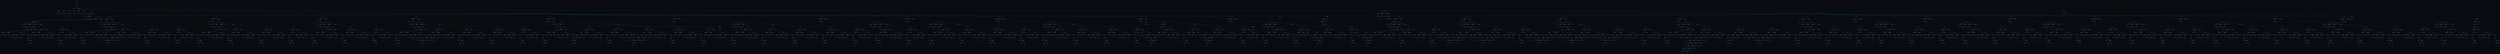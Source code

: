 digraph {
ranksep="2";
bgcolor = "#090B10";
edge[color="#56cdff"];
node [style="filled" fillcolor = "#0F111A" fontcolor = "white" color = "#007acc"];n0[label="Root"];
n1 [label = "Instructions"];
n0 -> n1;
n2 [label = "Main"];
n1 -> n2;
n3 [label = "main"];
n2 -> n3;
n4 [label = "("];
n2 -> n4;
n5 [label = ")"];
n2 -> n5;
n6 [label = "{"];
n2 -> n6;
n7 [label = "Instructions"];
n2 -> n7;
n8 [label = "Declaration"];
n7 -> n8;
n9 [label = "var"];
n8 -> n9;
n10 [label = "d"];
n8 -> n10;
n11 [label = "="];
n8 -> n11;
n12 [label = "Primitive"];
n8 -> n12;
n13 [label = "░░"];
n12 -> n13;
n14 [label = "Declaration"];
n7 -> n14;
n15 [label = "var"];
n14 -> n15;
n16 [label = "m"];
n14 -> n16;
n17 [label = "="];
n14 -> n17;
n18 [label = "Primitive"];
n14 -> n18;
n19 [label = "▒▒"];
n18 -> n19;
n20 [label = "Declaration"];
n7 -> n20;
n21 [label = "var"];
n20 -> n21;
n22 [label = "l"];
n20 -> n22;
n23 [label = "="];
n20 -> n23;
n24 [label = "Primitive"];
n20 -> n24;
n25 [label = "▓▓"];
n24 -> n25;
n26 [label = "Declaration"];
n7 -> n26;
n27 [label = "var"];
n26 -> n27;
n28 [label = "s"];
n26 -> n28;
n29 [label = "="];
n26 -> n29;
n30 [label = "Primitive"];
n26 -> n30;
n31 [label = "  "];
n30 -> n31;
n32 [label = "Declaration"];
n7 -> n32;
n33 [label = "var"];
n32 -> n33;
n34 [label = "dibujo"];
n32 -> n34;
n35 [label = "="];
n32 -> n35;
n36 [label = "Primitive"];
n32 -> n36;
n37 [label = ""];
n36 -> n37;
n38 [label = "Declaration"];
n7 -> n38;
n39 [label = "var"];
n38 -> n39;
n40 [label = "i"];
n38 -> n40;
n41 [label = "="];
n38 -> n41;
n42 [label = "Primitive"];
n38 -> n42;
n43 [label = "0"];
n42 -> n43;
n44 [label = "While"];
n7 -> n44;
n45 [label = "while"];
n44 -> n45;
n46 [label = "("];
n44 -> n46;
n47 [label = "Expression Relational"];
n44 -> n47;
n48 [label = "Identifier"];
n47 -> n48;
n49 [label = "i"];
n48 -> n49;
n50 [label = "<"];
n47 -> n50;
n51 [label = "Primitive"];
n47 -> n51;
n52 [label = "12"];
n51 -> n52;
n53 [label = ")"];
n44 -> n53;
n54 [label = "{"];
n44 -> n54;
n55 [label = "Instructions"];
n44 -> n55;
n56 [label = "Declaration"];
n55 -> n56;
n57 [label = "var"];
n56 -> n57;
n58 [label = "linea"];
n56 -> n58;
n59 [label = "="];
n56 -> n59;
n60 [label = "Primitive"];
n56 -> n60;
n61 [label = ""];
n60 -> n61;
n62 [label = "If"];
n55 -> n62;
n63 [label = "if"];
n62 -> n63;
n64 [label = "("];
n62 -> n64;
n65 [label = "Expression Relational"];
n62 -> n65;
n66 [label = "Identifier"];
n65 -> n66;
n67 [label = "i"];
n66 -> n67;
n68 [label = "=="];
n65 -> n68;
n69 [label = "Primitive"];
n65 -> n69;
n70 [label = "0"];
n69 -> n70;
n71 [label = ")"];
n62 -> n71;
n72 [label = "{"];
n62 -> n72;
n73 [label = "If Instructions"];
n62 -> n73;
n74 [label = "For"];
n73 -> n74;
n75 [label = "for"];
n74 -> n75;
n76 [label = "("];
n74 -> n76;
n77 [label = "Declaration"];
n74 -> n77;
n78 [label = "var"];
n77 -> n78;
n79 [label = "a"];
n77 -> n79;
n80 [label = "="];
n77 -> n80;
n81 [label = "Primitive"];
n77 -> n81;
n82 [label = "0"];
n81 -> n82;
n83 [label = ";"];
n74 -> n83;
n84 [label = "Expression Relational"];
n74 -> n84;
n85 [label = "Identifier"];
n84 -> n85;
n86 [label = "a"];
n85 -> n86;
n87 [label = "<"];
n84 -> n87;
n88 [label = "Primitive"];
n84 -> n88;
n89 [label = "5"];
n88 -> n89;
n90 [label = ";"];
n74 -> n90;
n91 [label = "Incremento_Decremento"];
n74 -> n91;
n92 [label = "Identifier"];
n91 -> n92;
n93 [label = "a"];
n92 -> n93;
n94 [label = "++"];
n91 -> n94;
n95 [label = ";"];
n74 -> n95;
n96 [label = ")"];
n74 -> n96;
n97 [label = "{"];
n74 -> n97;
n98 [label = "Instructions"];
n74 -> n98;
n99 [label = "If"];
n98 -> n99;
n100 [label = "if"];
n99 -> n100;
n101 [label = "("];
n99 -> n101;
n102 [label = "Expression Logic"];
n99 -> n102;
n103 [label = "Expression Relational"];
n102 -> n103;
n104 [label = "Identifier"];
n103 -> n104;
n105 [label = "a"];
n104 -> n105;
n106 [label = "=="];
n103 -> n106;
n107 [label = "Primitive"];
n103 -> n107;
n108 [label = "0"];
n107 -> n108;
n109 [label = "||"];
n102 -> n109;
n110 [label = "Expression Relational"];
n102 -> n110;
n111 [label = "Identifier"];
n110 -> n111;
n112 [label = "a"];
n111 -> n112;
n113 [label = "=="];
n110 -> n113;
n114 [label = "Primitive"];
n110 -> n114;
n115 [label = "4"];
n114 -> n115;
n116 [label = ")"];
n99 -> n116;
n117 [label = "{"];
n99 -> n117;
n118 [label = "If Instructions"];
n99 -> n118;
n119 [label = "For"];
n118 -> n119;
n120 [label = "for"];
n119 -> n120;
n121 [label = "("];
n119 -> n121;
n122 [label = "Declaration"];
n119 -> n122;
n123 [label = "var"];
n122 -> n123;
n124 [label = "b"];
n122 -> n124;
n125 [label = "="];
n122 -> n125;
n126 [label = "Primitive"];
n122 -> n126;
n127 [label = "0"];
n126 -> n127;
n128 [label = ";"];
n119 -> n128;
n129 [label = "Expression Relational"];
n119 -> n129;
n130 [label = "Identifier"];
n129 -> n130;
n131 [label = "b"];
n130 -> n131;
n132 [label = "<"];
n129 -> n132;
n133 [label = "Primitive"];
n129 -> n133;
n134 [label = "6"];
n133 -> n134;
n135 [label = ";"];
n119 -> n135;
n136 [label = "Incremento_Decremento"];
n119 -> n136;
n137 [label = "Identifier"];
n136 -> n137;
n138 [label = "b"];
n137 -> n138;
n139 [label = "++"];
n136 -> n139;
n140 [label = ";"];
n119 -> n140;
n141 [label = ")"];
n119 -> n141;
n142 [label = "{"];
n119 -> n142;
n143 [label = "Instructions"];
n119 -> n143;
n144 [label = "Assignment"];
n143 -> n144;
n145 [label = "linea"];
n144 -> n145;
n146 [label = "="];
n144 -> n146;
n147 [label = "Expression Arithmetic"];
n144 -> n147;
n148 [label = "Identifier"];
n147 -> n148;
n149 [label = "linea"];
n148 -> n149;
n150 [label = "+"];
n147 -> n150;
n151 [label = "Identifier"];
n147 -> n151;
n152 [label = "s"];
n151 -> n152;
n153 [label = "}"];
n119 -> n153;
n154 [label = "}"];
n99 -> n154;
n155 [label = "If"];
n98 -> n155;
n156 [label = "if"];
n155 -> n156;
n157 [label = "("];
n155 -> n157;
n158 [label = "Expression Logic"];
n155 -> n158;
n159 [label = "Expression Relational"];
n158 -> n159;
n160 [label = "Identifier"];
n159 -> n160;
n161 [label = "a"];
n160 -> n161;
n162 [label = "=="];
n159 -> n162;
n163 [label = "Primitive"];
n159 -> n163;
n164 [label = "1"];
n163 -> n164;
n165 [label = "||"];
n158 -> n165;
n166 [label = "Expression Relational"];
n158 -> n166;
n167 [label = "Identifier"];
n166 -> n167;
n168 [label = "a"];
n167 -> n168;
n169 [label = "=="];
n166 -> n169;
n170 [label = "Primitive"];
n166 -> n170;
n171 [label = "3"];
n170 -> n171;
n172 [label = ")"];
n155 -> n172;
n173 [label = "{"];
n155 -> n173;
n174 [label = "If Instructions"];
n155 -> n174;
n175 [label = "For"];
n174 -> n175;
n176 [label = "for"];
n175 -> n176;
n177 [label = "("];
n175 -> n177;
n178 [label = "Declaration"];
n175 -> n178;
n179 [label = "var"];
n178 -> n179;
n180 [label = "b"];
n178 -> n180;
n181 [label = "="];
n178 -> n181;
n182 [label = "Primitive"];
n178 -> n182;
n183 [label = "0"];
n182 -> n183;
n184 [label = ";"];
n175 -> n184;
n185 [label = "Expression Relational"];
n175 -> n185;
n186 [label = "Identifier"];
n185 -> n186;
n187 [label = "b"];
n186 -> n187;
n188 [label = "<"];
n185 -> n188;
n189 [label = "Primitive"];
n185 -> n189;
n190 [label = "1"];
n189 -> n190;
n191 [label = ";"];
n175 -> n191;
n192 [label = "Incremento_Decremento"];
n175 -> n192;
n193 [label = "Identifier"];
n192 -> n193;
n194 [label = "b"];
n193 -> n194;
n195 [label = "++"];
n192 -> n195;
n196 [label = ";"];
n175 -> n196;
n197 [label = ")"];
n175 -> n197;
n198 [label = "{"];
n175 -> n198;
n199 [label = "Instructions"];
n175 -> n199;
n200 [label = "Assignment"];
n199 -> n200;
n201 [label = "linea"];
n200 -> n201;
n202 [label = "="];
n200 -> n202;
n203 [label = "Expression Arithmetic"];
n200 -> n203;
n204 [label = "Identifier"];
n203 -> n204;
n205 [label = "linea"];
n204 -> n205;
n206 [label = "+"];
n203 -> n206;
n207 [label = "Identifier"];
n203 -> n207;
n208 [label = "d"];
n207 -> n208;
n209 [label = "}"];
n175 -> n209;
n210 [label = "}"];
n155 -> n210;
n211 [label = "If"];
n98 -> n211;
n212 [label = "if"];
n211 -> n212;
n213 [label = "("];
n211 -> n213;
n214 [label = "Expression Relational"];
n211 -> n214;
n215 [label = "Identifier"];
n214 -> n215;
n216 [label = "a"];
n215 -> n216;
n217 [label = "=="];
n214 -> n217;
n218 [label = "Primitive"];
n214 -> n218;
n219 [label = "2"];
n218 -> n219;
n220 [label = ")"];
n211 -> n220;
n221 [label = "{"];
n211 -> n221;
n222 [label = "If Instructions"];
n211 -> n222;
n223 [label = "For"];
n222 -> n223;
n224 [label = "for"];
n223 -> n224;
n225 [label = "("];
n223 -> n225;
n226 [label = "Declaration"];
n223 -> n226;
n227 [label = "var"];
n226 -> n227;
n228 [label = "b"];
n226 -> n228;
n229 [label = "="];
n226 -> n229;
n230 [label = "Primitive"];
n226 -> n230;
n231 [label = "0"];
n230 -> n231;
n232 [label = ";"];
n223 -> n232;
n233 [label = "Expression Relational"];
n223 -> n233;
n234 [label = "Identifier"];
n233 -> n234;
n235 [label = "b"];
n234 -> n235;
n236 [label = "<"];
n233 -> n236;
n237 [label = "Primitive"];
n233 -> n237;
n238 [label = "8"];
n237 -> n238;
n239 [label = ";"];
n223 -> n239;
n240 [label = "Incremento_Decremento"];
n223 -> n240;
n241 [label = "Identifier"];
n240 -> n241;
n242 [label = "b"];
n241 -> n242;
n243 [label = "++"];
n240 -> n243;
n244 [label = ";"];
n223 -> n244;
n245 [label = ")"];
n223 -> n245;
n246 [label = "{"];
n223 -> n246;
n247 [label = "Instructions"];
n223 -> n247;
n248 [label = "Assignment"];
n247 -> n248;
n249 [label = "linea"];
n248 -> n249;
n250 [label = "="];
n248 -> n250;
n251 [label = "Expression Arithmetic"];
n248 -> n251;
n252 [label = "Identifier"];
n251 -> n252;
n253 [label = "linea"];
n252 -> n253;
n254 [label = "+"];
n251 -> n254;
n255 [label = "Identifier"];
n251 -> n255;
n256 [label = "s"];
n255 -> n256;
n257 [label = "}"];
n223 -> n257;
n258 [label = "}"];
n211 -> n258;
n259 [label = "}"];
n74 -> n259;
n260 [label = "}"];
n62 -> n260;
n261 [label = "If"];
n55 -> n261;
n262 [label = "if"];
n261 -> n262;
n263 [label = "("];
n261 -> n263;
n264 [label = "Expression Relational"];
n261 -> n264;
n265 [label = "Identifier"];
n264 -> n265;
n266 [label = "i"];
n265 -> n266;
n267 [label = "=="];
n264 -> n267;
n268 [label = "Primitive"];
n264 -> n268;
n269 [label = "1"];
n268 -> n269;
n270 [label = ")"];
n261 -> n270;
n271 [label = "{"];
n261 -> n271;
n272 [label = "If Instructions"];
n261 -> n272;
n273 [label = "For"];
n272 -> n273;
n274 [label = "for"];
n273 -> n274;
n275 [label = "("];
n273 -> n275;
n276 [label = "Declaration"];
n273 -> n276;
n277 [label = "var"];
n276 -> n277;
n278 [label = "a"];
n276 -> n278;
n279 [label = "="];
n276 -> n279;
n280 [label = "Primitive"];
n276 -> n280;
n281 [label = "0"];
n280 -> n281;
n282 [label = ";"];
n273 -> n282;
n283 [label = "Expression Relational"];
n273 -> n283;
n284 [label = "Identifier"];
n283 -> n284;
n285 [label = "a"];
n284 -> n285;
n286 [label = "<"];
n283 -> n286;
n287 [label = "Primitive"];
n283 -> n287;
n288 [label = "9"];
n287 -> n288;
n289 [label = ";"];
n273 -> n289;
n290 [label = "Incremento_Decremento"];
n273 -> n290;
n291 [label = "Identifier"];
n290 -> n291;
n292 [label = "a"];
n291 -> n292;
n293 [label = "++"];
n290 -> n293;
n294 [label = ";"];
n273 -> n294;
n295 [label = ")"];
n273 -> n295;
n296 [label = "{"];
n273 -> n296;
n297 [label = "Instructions"];
n273 -> n297;
n298 [label = "If"];
n297 -> n298;
n299 [label = "if"];
n298 -> n299;
n300 [label = "("];
n298 -> n300;
n301 [label = "Expression Logic"];
n298 -> n301;
n302 [label = "Expression Relational"];
n301 -> n302;
n303 [label = "Identifier"];
n302 -> n303;
n304 [label = "a"];
n303 -> n304;
n305 [label = "=="];
n302 -> n305;
n306 [label = "Primitive"];
n302 -> n306;
n307 [label = "0"];
n306 -> n307;
n308 [label = "||"];
n301 -> n308;
n309 [label = "Expression Relational"];
n301 -> n309;
n310 [label = "Identifier"];
n309 -> n310;
n311 [label = "a"];
n310 -> n311;
n312 [label = "=="];
n309 -> n312;
n313 [label = "Primitive"];
n309 -> n313;
n314 [label = "8"];
n313 -> n314;
n315 [label = ")"];
n298 -> n315;
n316 [label = "{"];
n298 -> n316;
n317 [label = "If Instructions"];
n298 -> n317;
n318 [label = "For"];
n317 -> n318;
n319 [label = "for"];
n318 -> n319;
n320 [label = "("];
n318 -> n320;
n321 [label = "Declaration"];
n318 -> n321;
n322 [label = "var"];
n321 -> n322;
n323 [label = "b"];
n321 -> n323;
n324 [label = "="];
n321 -> n324;
n325 [label = "Primitive"];
n321 -> n325;
n326 [label = "0"];
n325 -> n326;
n327 [label = ";"];
n318 -> n327;
n328 [label = "Expression Relational"];
n318 -> n328;
n329 [label = "Identifier"];
n328 -> n329;
n330 [label = "b"];
n329 -> n330;
n331 [label = "<"];
n328 -> n331;
n332 [label = "Primitive"];
n328 -> n332;
n333 [label = "5"];
n332 -> n333;
n334 [label = ";"];
n318 -> n334;
n335 [label = "Incremento_Decremento"];
n318 -> n335;
n336 [label = "Identifier"];
n335 -> n336;
n337 [label = "b"];
n336 -> n337;
n338 [label = "++"];
n335 -> n338;
n339 [label = ";"];
n318 -> n339;
n340 [label = ")"];
n318 -> n340;
n341 [label = "{"];
n318 -> n341;
n342 [label = "Instructions"];
n318 -> n342;
n343 [label = "Assignment"];
n342 -> n343;
n344 [label = "linea"];
n343 -> n344;
n345 [label = "="];
n343 -> n345;
n346 [label = "Expression Arithmetic"];
n343 -> n346;
n347 [label = "Identifier"];
n346 -> n347;
n348 [label = "linea"];
n347 -> n348;
n349 [label = "+"];
n346 -> n349;
n350 [label = "Identifier"];
n346 -> n350;
n351 [label = "s"];
n350 -> n351;
n352 [label = "}"];
n318 -> n352;
n353 [label = "}"];
n298 -> n353;
n354 [label = "If"];
n297 -> n354;
n355 [label = "if"];
n354 -> n355;
n356 [label = "("];
n354 -> n356;
n357 [label = "Expression Logic"];
n354 -> n357;
n358 [label = "Expression Logic"];
n357 -> n358;
n359 [label = "Expression Logic"];
n358 -> n359;
n360 [label = "Expression Relational"];
n359 -> n360;
n361 [label = "Identifier"];
n360 -> n361;
n362 [label = "a"];
n361 -> n362;
n363 [label = "=="];
n360 -> n363;
n364 [label = "Primitive"];
n360 -> n364;
n365 [label = "1"];
n364 -> n365;
n366 [label = "||"];
n359 -> n366;
n367 [label = "Expression Relational"];
n359 -> n367;
n368 [label = "Identifier"];
n367 -> n368;
n369 [label = "a"];
n368 -> n369;
n370 [label = "=="];
n367 -> n370;
n371 [label = "Primitive"];
n367 -> n371;
n372 [label = "3"];
n371 -> n372;
n373 [label = "||"];
n358 -> n373;
n374 [label = "Expression Relational"];
n358 -> n374;
n375 [label = "Identifier"];
n374 -> n375;
n376 [label = "a"];
n375 -> n376;
n377 [label = "=="];
n374 -> n377;
n378 [label = "Primitive"];
n374 -> n378;
n379 [label = "5"];
n378 -> n379;
n380 [label = "||"];
n357 -> n380;
n381 [label = "Expression Relational"];
n357 -> n381;
n382 [label = "Identifier"];
n381 -> n382;
n383 [label = "a"];
n382 -> n383;
n384 [label = "=="];
n381 -> n384;
n385 [label = "Primitive"];
n381 -> n385;
n386 [label = "7"];
n385 -> n386;
n387 [label = ")"];
n354 -> n387;
n388 [label = "{"];
n354 -> n388;
n389 [label = "If Instructions"];
n354 -> n389;
n390 [label = "For"];
n389 -> n390;
n391 [label = "for"];
n390 -> n391;
n392 [label = "("];
n390 -> n392;
n393 [label = "Declaration"];
n390 -> n393;
n394 [label = "var"];
n393 -> n394;
n395 [label = "b"];
n393 -> n395;
n396 [label = "="];
n393 -> n396;
n397 [label = "Primitive"];
n393 -> n397;
n398 [label = "1"];
n397 -> n398;
n399 [label = ";"];
n390 -> n399;
n400 [label = "Expression Relational"];
n390 -> n400;
n401 [label = "Identifier"];
n400 -> n401;
n402 [label = "b"];
n401 -> n402;
n403 [label = ">"];
n400 -> n403;
n404 [label = "Primitive"];
n400 -> n404;
n405 [label = "0"];
n404 -> n405;
n406 [label = ";"];
n390 -> n406;
n407 [label = "Incremento_Decremento"];
n390 -> n407;
n408 [label = "Identifier"];
n407 -> n408;
n409 [label = "b"];
n408 -> n409;
n410 [label = "--"];
n407 -> n410;
n411 [label = ";"];
n390 -> n411;
n412 [label = ")"];
n390 -> n412;
n413 [label = "{"];
n390 -> n413;
n414 [label = "Instructions"];
n390 -> n414;
n415 [label = "Assignment"];
n414 -> n415;
n416 [label = "linea"];
n415 -> n416;
n417 [label = "="];
n415 -> n417;
n418 [label = "Expression Arithmetic"];
n415 -> n418;
n419 [label = "Identifier"];
n418 -> n419;
n420 [label = "linea"];
n419 -> n420;
n421 [label = "+"];
n418 -> n421;
n422 [label = "Identifier"];
n418 -> n422;
n423 [label = "d"];
n422 -> n423;
n424 [label = "}"];
n390 -> n424;
n425 [label = "}"];
n354 -> n425;
n426 [label = "If"];
n297 -> n426;
n427 [label = "if"];
n426 -> n427;
n428 [label = "("];
n426 -> n428;
n429 [label = "Expression Logic"];
n426 -> n429;
n430 [label = "Expression Relational"];
n429 -> n430;
n431 [label = "Identifier"];
n430 -> n431;
n432 [label = "a"];
n431 -> n432;
n433 [label = "=="];
n430 -> n433;
n434 [label = "Primitive"];
n430 -> n434;
n435 [label = "2"];
n434 -> n435;
n436 [label = "||"];
n429 -> n436;
n437 [label = "Expression Relational"];
n429 -> n437;
n438 [label = "Identifier"];
n437 -> n438;
n439 [label = "a"];
n438 -> n439;
n440 [label = "=="];
n437 -> n440;
n441 [label = "Primitive"];
n437 -> n441;
n442 [label = "6"];
n441 -> n442;
n443 [label = ")"];
n426 -> n443;
n444 [label = "{"];
n426 -> n444;
n445 [label = "If Instructions"];
n426 -> n445;
n446 [label = "For"];
n445 -> n446;
n447 [label = "for"];
n446 -> n447;
n448 [label = "("];
n446 -> n448;
n449 [label = "Declaration"];
n446 -> n449;
n450 [label = "var"];
n449 -> n450;
n451 [label = "b"];
n449 -> n451;
n452 [label = "="];
n449 -> n452;
n453 [label = "Primitive"];
n449 -> n453;
n454 [label = "1"];
n453 -> n454;
n455 [label = ";"];
n446 -> n455;
n456 [label = "Expression Relational"];
n446 -> n456;
n457 [label = "Identifier"];
n456 -> n457;
n458 [label = "b"];
n457 -> n458;
n459 [label = ">"];
n456 -> n459;
n460 [label = "Primitive"];
n456 -> n460;
n461 [label = "0"];
n460 -> n461;
n462 [label = ";"];
n446 -> n462;
n463 [label = "Incremento_Decremento"];
n446 -> n463;
n464 [label = "Identifier"];
n463 -> n464;
n465 [label = "b"];
n464 -> n465;
n466 [label = "--"];
n463 -> n466;
n467 [label = ";"];
n446 -> n467;
n468 [label = ")"];
n446 -> n468;
n469 [label = "{"];
n446 -> n469;
n470 [label = "Instructions"];
n446 -> n470;
n471 [label = "Assignment"];
n470 -> n471;
n472 [label = "linea"];
n471 -> n472;
n473 [label = "="];
n471 -> n473;
n474 [label = "Expression Arithmetic"];
n471 -> n474;
n475 [label = "Identifier"];
n474 -> n475;
n476 [label = "linea"];
n475 -> n476;
n477 [label = "+"];
n474 -> n477;
n478 [label = "Identifier"];
n474 -> n478;
n479 [label = "m"];
n478 -> n479;
n480 [label = "}"];
n446 -> n480;
n481 [label = "}"];
n426 -> n481;
n482 [label = "If"];
n297 -> n482;
n483 [label = "if"];
n482 -> n483;
n484 [label = "("];
n482 -> n484;
n485 [label = "Expression Relational"];
n482 -> n485;
n486 [label = "Identifier"];
n485 -> n486;
n487 [label = "a"];
n486 -> n487;
n488 [label = "=="];
n485 -> n488;
n489 [label = "Primitive"];
n485 -> n489;
n490 [label = "4"];
n489 -> n490;
n491 [label = ")"];
n482 -> n491;
n492 [label = "{"];
n482 -> n492;
n493 [label = "If Instructions"];
n482 -> n493;
n494 [label = "For"];
n493 -> n494;
n495 [label = "for"];
n494 -> n495;
n496 [label = "("];
n494 -> n496;
n497 [label = "Declaration"];
n494 -> n497;
n498 [label = "var"];
n497 -> n498;
n499 [label = "b"];
n497 -> n499;
n500 [label = "="];
n497 -> n500;
n501 [label = "Primitive"];
n497 -> n501;
n502 [label = "6"];
n501 -> n502;
n503 [label = ";"];
n494 -> n503;
n504 [label = "Expression Relational"];
n494 -> n504;
n505 [label = "Identifier"];
n504 -> n505;
n506 [label = "b"];
n505 -> n506;
n507 [label = ">"];
n504 -> n507;
n508 [label = "Primitive"];
n504 -> n508;
n509 [label = "0"];
n508 -> n509;
n510 [label = ";"];
n494 -> n510;
n511 [label = "Incremento_Decremento"];
n494 -> n511;
n512 [label = "Identifier"];
n511 -> n512;
n513 [label = "b"];
n512 -> n513;
n514 [label = "--"];
n511 -> n514;
n515 [label = ";"];
n494 -> n515;
n516 [label = ")"];
n494 -> n516;
n517 [label = "{"];
n494 -> n517;
n518 [label = "Instructions"];
n494 -> n518;
n519 [label = "Assignment"];
n518 -> n519;
n520 [label = "linea"];
n519 -> n520;
n521 [label = "="];
n519 -> n521;
n522 [label = "Expression Arithmetic"];
n519 -> n522;
n523 [label = "Identifier"];
n522 -> n523;
n524 [label = "linea"];
n523 -> n524;
n525 [label = "+"];
n522 -> n525;
n526 [label = "Identifier"];
n522 -> n526;
n527 [label = "s"];
n526 -> n527;
n528 [label = "}"];
n494 -> n528;
n529 [label = "}"];
n482 -> n529;
n530 [label = "}"];
n273 -> n530;
n531 [label = "}"];
n261 -> n531;
n532 [label = "If"];
n55 -> n532;
n533 [label = "if"];
n532 -> n533;
n534 [label = "("];
n532 -> n534;
n535 [label = "Expression Relational"];
n532 -> n535;
n536 [label = "Identifier"];
n535 -> n536;
n537 [label = "i"];
n536 -> n537;
n538 [label = "=="];
n535 -> n538;
n539 [label = "Primitive"];
n535 -> n539;
n540 [label = "2"];
n539 -> n540;
n541 [label = ")"];
n532 -> n541;
n542 [label = "{"];
n532 -> n542;
n543 [label = "If Instructions"];
n532 -> n543;
n544 [label = "For"];
n543 -> n544;
n545 [label = "for"];
n544 -> n545;
n546 [label = "("];
n544 -> n546;
n547 [label = "Declaration"];
n544 -> n547;
n548 [label = "var"];
n547 -> n548;
n549 [label = "a"];
n547 -> n549;
n550 [label = "="];
n547 -> n550;
n551 [label = "Primitive"];
n547 -> n551;
n552 [label = "0"];
n551 -> n552;
n553 [label = ";"];
n544 -> n553;
n554 [label = "Expression Relational"];
n544 -> n554;
n555 [label = "Identifier"];
n554 -> n555;
n556 [label = "a"];
n555 -> n556;
n557 [label = "<"];
n554 -> n557;
n558 [label = "Primitive"];
n554 -> n558;
n559 [label = "7"];
n558 -> n559;
n560 [label = ";"];
n544 -> n560;
n561 [label = "Incremento_Decremento"];
n544 -> n561;
n562 [label = "Identifier"];
n561 -> n562;
n563 [label = "a"];
n562 -> n563;
n564 [label = "++"];
n561 -> n564;
n565 [label = ";"];
n544 -> n565;
n566 [label = ")"];
n544 -> n566;
n567 [label = "{"];
n544 -> n567;
n568 [label = "Instructions"];
n544 -> n568;
n569 [label = "If"];
n568 -> n569;
n570 [label = "if"];
n569 -> n570;
n571 [label = "("];
n569 -> n571;
n572 [label = "Expression Logic"];
n569 -> n572;
n573 [label = "Expression Relational"];
n572 -> n573;
n574 [label = "Identifier"];
n573 -> n574;
n575 [label = "a"];
n574 -> n575;
n576 [label = "=="];
n573 -> n576;
n577 [label = "Primitive"];
n573 -> n577;
n578 [label = "0"];
n577 -> n578;
n579 [label = "||"];
n572 -> n579;
n580 [label = "Expression Relational"];
n572 -> n580;
n581 [label = "Identifier"];
n580 -> n581;
n582 [label = "a"];
n581 -> n582;
n583 [label = "=="];
n580 -> n583;
n584 [label = "Primitive"];
n580 -> n584;
n585 [label = "6"];
n584 -> n585;
n586 [label = ")"];
n569 -> n586;
n587 [label = "{"];
n569 -> n587;
n588 [label = "If Instructions"];
n569 -> n588;
n589 [label = "For"];
n588 -> n589;
n590 [label = "for"];
n589 -> n590;
n591 [label = "("];
n589 -> n591;
n592 [label = "Declaration"];
n589 -> n592;
n593 [label = "var"];
n592 -> n593;
n594 [label = "b"];
n592 -> n594;
n595 [label = "="];
n592 -> n595;
n596 [label = "Primitive"];
n592 -> n596;
n597 [label = "5"];
n596 -> n597;
n598 [label = ";"];
n589 -> n598;
n599 [label = "Expression Relational"];
n589 -> n599;
n600 [label = "Identifier"];
n599 -> n600;
n601 [label = "b"];
n600 -> n601;
n602 [label = ">"];
n599 -> n602;
n603 [label = "Primitive"];
n599 -> n603;
n604 [label = "0"];
n603 -> n604;
n605 [label = ";"];
n589 -> n605;
n606 [label = "Incremento_Decremento"];
n589 -> n606;
n607 [label = "Identifier"];
n606 -> n607;
n608 [label = "b"];
n607 -> n608;
n609 [label = "--"];
n606 -> n609;
n610 [label = ";"];
n589 -> n610;
n611 [label = ")"];
n589 -> n611;
n612 [label = "{"];
n589 -> n612;
n613 [label = "Instructions"];
n589 -> n613;
n614 [label = "Assignment"];
n613 -> n614;
n615 [label = "linea"];
n614 -> n615;
n616 [label = "="];
n614 -> n616;
n617 [label = "Expression Arithmetic"];
n614 -> n617;
n618 [label = "Identifier"];
n617 -> n618;
n619 [label = "linea"];
n618 -> n619;
n620 [label = "+"];
n617 -> n620;
n621 [label = "Identifier"];
n617 -> n621;
n622 [label = "s"];
n621 -> n622;
n623 [label = "}"];
n589 -> n623;
n624 [label = "}"];
n569 -> n624;
n625 [label = "If"];
n568 -> n625;
n626 [label = "if"];
n625 -> n626;
n627 [label = "("];
n625 -> n627;
n628 [label = "Expression Logic"];
n625 -> n628;
n629 [label = "Expression Relational"];
n628 -> n629;
n630 [label = "Identifier"];
n629 -> n630;
n631 [label = "a"];
n630 -> n631;
n632 [label = "=="];
n629 -> n632;
n633 [label = "Primitive"];
n629 -> n633;
n634 [label = "1"];
n633 -> n634;
n635 [label = "||"];
n628 -> n635;
n636 [label = "Expression Relational"];
n628 -> n636;
n637 [label = "Identifier"];
n636 -> n637;
n638 [label = "a"];
n637 -> n638;
n639 [label = "=="];
n636 -> n639;
n640 [label = "Primitive"];
n636 -> n640;
n641 [label = "5"];
n640 -> n641;
n642 [label = ")"];
n625 -> n642;
n643 [label = "{"];
n625 -> n643;
n644 [label = "If Instructions"];
n625 -> n644;
n645 [label = "For"];
n644 -> n645;
n646 [label = "for"];
n645 -> n646;
n647 [label = "("];
n645 -> n647;
n648 [label = "Declaration"];
n645 -> n648;
n649 [label = "var"];
n648 -> n649;
n650 [label = "b"];
n648 -> n650;
n651 [label = "="];
n648 -> n651;
n652 [label = "Primitive"];
n648 -> n652;
n653 [label = "1"];
n652 -> n653;
n654 [label = ";"];
n645 -> n654;
n655 [label = "Expression Relational"];
n645 -> n655;
n656 [label = "Identifier"];
n655 -> n656;
n657 [label = "b"];
n656 -> n657;
n658 [label = ">"];
n655 -> n658;
n659 [label = "Primitive"];
n655 -> n659;
n660 [label = "0"];
n659 -> n660;
n661 [label = ";"];
n645 -> n661;
n662 [label = "Incremento_Decremento"];
n645 -> n662;
n663 [label = "Identifier"];
n662 -> n663;
n664 [label = "b"];
n663 -> n664;
n665 [label = "--"];
n662 -> n665;
n666 [label = ";"];
n645 -> n666;
n667 [label = ")"];
n645 -> n667;
n668 [label = "{"];
n645 -> n668;
n669 [label = "Instructions"];
n645 -> n669;
n670 [label = "Assignment"];
n669 -> n670;
n671 [label = "linea"];
n670 -> n671;
n672 [label = "="];
n670 -> n672;
n673 [label = "Expression Arithmetic"];
n670 -> n673;
n674 [label = "Identifier"];
n673 -> n674;
n675 [label = "linea"];
n674 -> n675;
n676 [label = "+"];
n673 -> n676;
n677 [label = "Identifier"];
n673 -> n677;
n678 [label = "d"];
n677 -> n678;
n679 [label = "}"];
n645 -> n679;
n680 [label = "}"];
n625 -> n680;
n681 [label = "If"];
n568 -> n681;
n682 [label = "if"];
n681 -> n682;
n683 [label = "("];
n681 -> n683;
n684 [label = "Expression Logic"];
n681 -> n684;
n685 [label = "Expression Relational"];
n684 -> n685;
n686 [label = "Identifier"];
n685 -> n686;
n687 [label = "a"];
n686 -> n687;
n688 [label = "=="];
n685 -> n688;
n689 [label = "Primitive"];
n685 -> n689;
n690 [label = "2"];
n689 -> n690;
n691 [label = "||"];
n684 -> n691;
n692 [label = "Expression Relational"];
n684 -> n692;
n693 [label = "Identifier"];
n692 -> n693;
n694 [label = "a"];
n693 -> n694;
n695 [label = "=="];
n692 -> n695;
n696 [label = "Primitive"];
n692 -> n696;
n697 [label = "4"];
n696 -> n697;
n698 [label = ")"];
n681 -> n698;
n699 [label = "{"];
n681 -> n699;
n700 [label = "If Instructions"];
n681 -> n700;
n701 [label = "For"];
n700 -> n701;
n702 [label = "for"];
n701 -> n702;
n703 [label = "("];
n701 -> n703;
n704 [label = "Declaration"];
n701 -> n704;
n705 [label = "var"];
n704 -> n705;
n706 [label = "b"];
n704 -> n706;
n707 [label = "="];
n704 -> n707;
n708 [label = "Primitive"];
n704 -> n708;
n709 [label = "2"];
n708 -> n709;
n710 [label = ";"];
n701 -> n710;
n711 [label = "Expression Relational"];
n701 -> n711;
n712 [label = "Identifier"];
n711 -> n712;
n713 [label = "b"];
n712 -> n713;
n714 [label = ">"];
n711 -> n714;
n715 [label = "Primitive"];
n711 -> n715;
n716 [label = "0"];
n715 -> n716;
n717 [label = ";"];
n701 -> n717;
n718 [label = "Incremento_Decremento"];
n701 -> n718;
n719 [label = "Identifier"];
n718 -> n719;
n720 [label = "b"];
n719 -> n720;
n721 [label = "--"];
n718 -> n721;
n722 [label = ";"];
n701 -> n722;
n723 [label = ")"];
n701 -> n723;
n724 [label = "{"];
n701 -> n724;
n725 [label = "Instructions"];
n701 -> n725;
n726 [label = "Assignment"];
n725 -> n726;
n727 [label = "linea"];
n726 -> n727;
n728 [label = "="];
n726 -> n728;
n729 [label = "Expression Arithmetic"];
n726 -> n729;
n730 [label = "Identifier"];
n729 -> n730;
n731 [label = "linea"];
n730 -> n731;
n732 [label = "+"];
n729 -> n732;
n733 [label = "Identifier"];
n729 -> n733;
n734 [label = "m"];
n733 -> n734;
n735 [label = "}"];
n701 -> n735;
n736 [label = "}"];
n681 -> n736;
n737 [label = "If"];
n568 -> n737;
n738 [label = "if"];
n737 -> n738;
n739 [label = "("];
n737 -> n739;
n740 [label = "Expression Relational"];
n737 -> n740;
n741 [label = "Identifier"];
n740 -> n741;
n742 [label = "a"];
n741 -> n742;
n743 [label = "=="];
n740 -> n743;
n744 [label = "Primitive"];
n740 -> n744;
n745 [label = "3"];
n744 -> n745;
n746 [label = ")"];
n737 -> n746;
n747 [label = "{"];
n737 -> n747;
n748 [label = "If Instructions"];
n737 -> n748;
n749 [label = "For"];
n748 -> n749;
n750 [label = "for"];
n749 -> n750;
n751 [label = "("];
n749 -> n751;
n752 [label = "Declaration"];
n749 -> n752;
n753 [label = "var"];
n752 -> n753;
n754 [label = "b"];
n752 -> n754;
n755 [label = "="];
n752 -> n755;
n756 [label = "Primitive"];
n752 -> n756;
n757 [label = "6"];
n756 -> n757;
n758 [label = ";"];
n749 -> n758;
n759 [label = "Expression Relational"];
n749 -> n759;
n760 [label = "Identifier"];
n759 -> n760;
n761 [label = "b"];
n760 -> n761;
n762 [label = ">"];
n759 -> n762;
n763 [label = "Primitive"];
n759 -> n763;
n764 [label = "0"];
n763 -> n764;
n765 [label = ";"];
n749 -> n765;
n766 [label = "Incremento_Decremento"];
n749 -> n766;
n767 [label = "Identifier"];
n766 -> n767;
n768 [label = "b"];
n767 -> n768;
n769 [label = "--"];
n766 -> n769;
n770 [label = ";"];
n749 -> n770;
n771 [label = ")"];
n749 -> n771;
n772 [label = "{"];
n749 -> n772;
n773 [label = "Instructions"];
n749 -> n773;
n774 [label = "Assignment"];
n773 -> n774;
n775 [label = "linea"];
n774 -> n775;
n776 [label = "="];
n774 -> n776;
n777 [label = "Expression Arithmetic"];
n774 -> n777;
n778 [label = "Identifier"];
n777 -> n778;
n779 [label = "linea"];
n778 -> n779;
n780 [label = "+"];
n777 -> n780;
n781 [label = "Identifier"];
n777 -> n781;
n782 [label = "d"];
n781 -> n782;
n783 [label = "}"];
n749 -> n783;
n784 [label = "}"];
n737 -> n784;
n785 [label = "}"];
n544 -> n785;
n786 [label = "}"];
n532 -> n786;
n787 [label = "If"];
n55 -> n787;
n788 [label = "if"];
n787 -> n788;
n789 [label = "("];
n787 -> n789;
n790 [label = "Expression Relational"];
n787 -> n790;
n791 [label = "Identifier"];
n790 -> n791;
n792 [label = "i"];
n791 -> n792;
n793 [label = "=="];
n790 -> n793;
n794 [label = "Primitive"];
n790 -> n794;
n795 [label = "3"];
n794 -> n795;
n796 [label = ")"];
n787 -> n796;
n797 [label = "{"];
n787 -> n797;
n798 [label = "If Instructions"];
n787 -> n798;
n799 [label = "For"];
n798 -> n799;
n800 [label = "for"];
n799 -> n800;
n801 [label = "("];
n799 -> n801;
n802 [label = "Declaration"];
n799 -> n802;
n803 [label = "var"];
n802 -> n803;
n804 [label = "a"];
n802 -> n804;
n805 [label = "="];
n802 -> n805;
n806 [label = "Primitive"];
n802 -> n806;
n807 [label = "0"];
n806 -> n807;
n808 [label = ";"];
n799 -> n808;
n809 [label = "Expression Relational"];
n799 -> n809;
n810 [label = "Identifier"];
n809 -> n810;
n811 [label = "a"];
n810 -> n811;
n812 [label = "<"];
n809 -> n812;
n813 [label = "Primitive"];
n809 -> n813;
n814 [label = "5"];
n813 -> n814;
n815 [label = ";"];
n799 -> n815;
n816 [label = "Incremento_Decremento"];
n799 -> n816;
n817 [label = "Identifier"];
n816 -> n817;
n818 [label = "a"];
n817 -> n818;
n819 [label = "++"];
n816 -> n819;
n820 [label = ";"];
n799 -> n820;
n821 [label = ")"];
n799 -> n821;
n822 [label = "{"];
n799 -> n822;
n823 [label = "Instructions"];
n799 -> n823;
n824 [label = "If"];
n823 -> n824;
n825 [label = "if"];
n824 -> n825;
n826 [label = "("];
n824 -> n826;
n827 [label = "Expression Logic"];
n824 -> n827;
n828 [label = "Expression Relational"];
n827 -> n828;
n829 [label = "Identifier"];
n828 -> n829;
n830 [label = "a"];
n829 -> n830;
n831 [label = "=="];
n828 -> n831;
n832 [label = "Primitive"];
n828 -> n832;
n833 [label = "0"];
n832 -> n833;
n834 [label = "||"];
n827 -> n834;
n835 [label = "Expression Relational"];
n827 -> n835;
n836 [label = "Identifier"];
n835 -> n836;
n837 [label = "a"];
n836 -> n837;
n838 [label = "=="];
n835 -> n838;
n839 [label = "Primitive"];
n835 -> n839;
n840 [label = "4"];
n839 -> n840;
n841 [label = ")"];
n824 -> n841;
n842 [label = "{"];
n824 -> n842;
n843 [label = "If Instructions"];
n824 -> n843;
n844 [label = "For"];
n843 -> n844;
n845 [label = "for"];
n844 -> n845;
n846 [label = "("];
n844 -> n846;
n847 [label = "Declaration"];
n844 -> n847;
n848 [label = "var"];
n847 -> n848;
n849 [label = "b"];
n847 -> n849;
n850 [label = "="];
n847 -> n850;
n851 [label = "Primitive"];
n847 -> n851;
n852 [label = "4"];
n851 -> n852;
n853 [label = ";"];
n844 -> n853;
n854 [label = "Expression Relational"];
n844 -> n854;
n855 [label = "Identifier"];
n854 -> n855;
n856 [label = "b"];
n855 -> n856;
n857 [label = ">"];
n854 -> n857;
n858 [label = "Primitive"];
n854 -> n858;
n859 [label = "0"];
n858 -> n859;
n860 [label = ";"];
n844 -> n860;
n861 [label = "Incremento_Decremento"];
n844 -> n861;
n862 [label = "Identifier"];
n861 -> n862;
n863 [label = "b"];
n862 -> n863;
n864 [label = "--"];
n861 -> n864;
n865 [label = ";"];
n844 -> n865;
n866 [label = ")"];
n844 -> n866;
n867 [label = "{"];
n844 -> n867;
n868 [label = "Instructions"];
n844 -> n868;
n869 [label = "Assignment"];
n868 -> n869;
n870 [label = "linea"];
n869 -> n870;
n871 [label = "="];
n869 -> n871;
n872 [label = "Expression Arithmetic"];
n869 -> n872;
n873 [label = "Identifier"];
n872 -> n873;
n874 [label = "linea"];
n873 -> n874;
n875 [label = "+"];
n872 -> n875;
n876 [label = "Identifier"];
n872 -> n876;
n877 [label = "s"];
n876 -> n877;
n878 [label = "}"];
n844 -> n878;
n879 [label = "}"];
n824 -> n879;
n880 [label = "If"];
n823 -> n880;
n881 [label = "if"];
n880 -> n881;
n882 [label = "("];
n880 -> n882;
n883 [label = "Expression Logic"];
n880 -> n883;
n884 [label = "Expression Relational"];
n883 -> n884;
n885 [label = "Identifier"];
n884 -> n885;
n886 [label = "a"];
n885 -> n886;
n887 [label = "=="];
n884 -> n887;
n888 [label = "Primitive"];
n884 -> n888;
n889 [label = "1"];
n888 -> n889;
n890 [label = "||"];
n883 -> n890;
n891 [label = "Expression Relational"];
n883 -> n891;
n892 [label = "Identifier"];
n891 -> n892;
n893 [label = "a"];
n892 -> n893;
n894 [label = "=="];
n891 -> n894;
n895 [label = "Primitive"];
n891 -> n895;
n896 [label = "3"];
n895 -> n896;
n897 [label = ")"];
n880 -> n897;
n898 [label = "{"];
n880 -> n898;
n899 [label = "If Instructions"];
n880 -> n899;
n900 [label = "For"];
n899 -> n900;
n901 [label = "for"];
n900 -> n901;
n902 [label = "("];
n900 -> n902;
n903 [label = "Declaration"];
n900 -> n903;
n904 [label = "var"];
n903 -> n904;
n905 [label = "b"];
n903 -> n905;
n906 [label = "="];
n903 -> n906;
n907 [label = "Primitive"];
n903 -> n907;
n908 [label = "1"];
n907 -> n908;
n909 [label = ";"];
n900 -> n909;
n910 [label = "Expression Relational"];
n900 -> n910;
n911 [label = "Identifier"];
n910 -> n911;
n912 [label = "b"];
n911 -> n912;
n913 [label = ">"];
n910 -> n913;
n914 [label = "Primitive"];
n910 -> n914;
n915 [label = "0"];
n914 -> n915;
n916 [label = ";"];
n900 -> n916;
n917 [label = "Incremento_Decremento"];
n900 -> n917;
n918 [label = "Identifier"];
n917 -> n918;
n919 [label = "b"];
n918 -> n919;
n920 [label = "--"];
n917 -> n920;
n921 [label = ";"];
n900 -> n921;
n922 [label = ")"];
n900 -> n922;
n923 [label = "{"];
n900 -> n923;
n924 [label = "Instructions"];
n900 -> n924;
n925 [label = "Assignment"];
n924 -> n925;
n926 [label = "linea"];
n925 -> n926;
n927 [label = "="];
n925 -> n927;
n928 [label = "Expression Arithmetic"];
n925 -> n928;
n929 [label = "Identifier"];
n928 -> n929;
n930 [label = "linea"];
n929 -> n930;
n931 [label = "+"];
n928 -> n931;
n932 [label = "Identifier"];
n928 -> n932;
n933 [label = "d"];
n932 -> n933;
n934 [label = "}"];
n900 -> n934;
n935 [label = "}"];
n880 -> n935;
n936 [label = "If"];
n823 -> n936;
n937 [label = "if"];
n936 -> n937;
n938 [label = "("];
n936 -> n938;
n939 [label = "Expression Relational"];
n936 -> n939;
n940 [label = "Identifier"];
n939 -> n940;
n941 [label = "a"];
n940 -> n941;
n942 [label = "=="];
n939 -> n942;
n943 [label = "Primitive"];
n939 -> n943;
n944 [label = "2"];
n943 -> n944;
n945 [label = ")"];
n936 -> n945;
n946 [label = "{"];
n936 -> n946;
n947 [label = "If Instructions"];
n936 -> n947;
n948 [label = "For"];
n947 -> n948;
n949 [label = "for"];
n948 -> n949;
n950 [label = "("];
n948 -> n950;
n951 [label = "Declaration"];
n948 -> n951;
n952 [label = "var"];
n951 -> n952;
n953 [label = "b"];
n951 -> n953;
n954 [label = "="];
n951 -> n954;
n955 [label = "Primitive"];
n951 -> n955;
n956 [label = "12"];
n955 -> n956;
n957 [label = ";"];
n948 -> n957;
n958 [label = "Expression Relational"];
n948 -> n958;
n959 [label = "Identifier"];
n958 -> n959;
n960 [label = "b"];
n959 -> n960;
n961 [label = ">"];
n958 -> n961;
n962 [label = "Primitive"];
n958 -> n962;
n963 [label = "0"];
n962 -> n963;
n964 [label = ";"];
n948 -> n964;
n965 [label = "Incremento_Decremento"];
n948 -> n965;
n966 [label = "Identifier"];
n965 -> n966;
n967 [label = "b"];
n966 -> n967;
n968 [label = "--"];
n965 -> n968;
n969 [label = ";"];
n948 -> n969;
n970 [label = ")"];
n948 -> n970;
n971 [label = "{"];
n948 -> n971;
n972 [label = "Instructions"];
n948 -> n972;
n973 [label = "Assignment"];
n972 -> n973;
n974 [label = "linea"];
n973 -> n974;
n975 [label = "="];
n973 -> n975;
n976 [label = "Expression Arithmetic"];
n973 -> n976;
n977 [label = "Identifier"];
n976 -> n977;
n978 [label = "linea"];
n977 -> n978;
n979 [label = "+"];
n976 -> n979;
n980 [label = "Identifier"];
n976 -> n980;
n981 [label = "m"];
n980 -> n981;
n982 [label = "}"];
n948 -> n982;
n983 [label = "}"];
n936 -> n983;
n984 [label = "}"];
n799 -> n984;
n985 [label = "}"];
n787 -> n985;
n986 [label = "If"];
n55 -> n986;
n987 [label = "if"];
n986 -> n987;
n988 [label = "("];
n986 -> n988;
n989 [label = "Expression Relational"];
n986 -> n989;
n990 [label = "Identifier"];
n989 -> n990;
n991 [label = "i"];
n990 -> n991;
n992 [label = "=="];
n989 -> n992;
n993 [label = "Primitive"];
n989 -> n993;
n994 [label = "4"];
n993 -> n994;
n995 [label = ")"];
n986 -> n995;
n996 [label = "{"];
n986 -> n996;
n997 [label = "If Instructions"];
n986 -> n997;
n998 [label = "For"];
n997 -> n998;
n999 [label = "for"];
n998 -> n999;
n1000 [label = "("];
n998 -> n1000;
n1001 [label = "Declaration"];
n998 -> n1001;
n1002 [label = "var"];
n1001 -> n1002;
n1003 [label = "a"];
n1001 -> n1003;
n1004 [label = "="];
n1001 -> n1004;
n1005 [label = "Primitive"];
n1001 -> n1005;
n1006 [label = "0"];
n1005 -> n1006;
n1007 [label = ";"];
n998 -> n1007;
n1008 [label = "Expression Relational"];
n998 -> n1008;
n1009 [label = "Identifier"];
n1008 -> n1009;
n1010 [label = "a"];
n1009 -> n1010;
n1011 [label = "<"];
n1008 -> n1011;
n1012 [label = "Primitive"];
n1008 -> n1012;
n1013 [label = "11"];
n1012 -> n1013;
n1014 [label = ";"];
n998 -> n1014;
n1015 [label = "Incremento_Decremento"];
n998 -> n1015;
n1016 [label = "Identifier"];
n1015 -> n1016;
n1017 [label = "a"];
n1016 -> n1017;
n1018 [label = "++"];
n1015 -> n1018;
n1019 [label = ";"];
n998 -> n1019;
n1020 [label = ")"];
n998 -> n1020;
n1021 [label = "{"];
n998 -> n1021;
n1022 [label = "Instructions"];
n998 -> n1022;
n1023 [label = "If"];
n1022 -> n1023;
n1024 [label = "if"];
n1023 -> n1024;
n1025 [label = "("];
n1023 -> n1025;
n1026 [label = "Expression Logic"];
n1023 -> n1026;
n1027 [label = "Expression Relational"];
n1026 -> n1027;
n1028 [label = "Identifier"];
n1027 -> n1028;
n1029 [label = "a"];
n1028 -> n1029;
n1030 [label = "=="];
n1027 -> n1030;
n1031 [label = "Primitive"];
n1027 -> n1031;
n1032 [label = "0"];
n1031 -> n1032;
n1033 [label = "||"];
n1026 -> n1033;
n1034 [label = "Expression Relational"];
n1026 -> n1034;
n1035 [label = "Identifier"];
n1034 -> n1035;
n1036 [label = "a"];
n1035 -> n1036;
n1037 [label = "=="];
n1034 -> n1037;
n1038 [label = "Primitive"];
n1034 -> n1038;
n1039 [label = "10"];
n1038 -> n1039;
n1040 [label = ")"];
n1023 -> n1040;
n1041 [label = "{"];
n1023 -> n1041;
n1042 [label = "If Instructions"];
n1023 -> n1042;
n1043 [label = "For"];
n1042 -> n1043;
n1044 [label = "for"];
n1043 -> n1044;
n1045 [label = "("];
n1043 -> n1045;
n1046 [label = "Declaration"];
n1043 -> n1046;
n1047 [label = "var"];
n1046 -> n1047;
n1048 [label = "b"];
n1046 -> n1048;
n1049 [label = "="];
n1046 -> n1049;
n1050 [label = "Primitive"];
n1046 -> n1050;
n1051 [label = "1"];
n1050 -> n1051;
n1052 [label = ";"];
n1043 -> n1052;
n1053 [label = "Expression Relational"];
n1043 -> n1053;
n1054 [label = "Identifier"];
n1053 -> n1054;
n1055 [label = "b"];
n1054 -> n1055;
n1056 [label = ">"];
n1053 -> n1056;
n1057 [label = "Primitive"];
n1053 -> n1057;
n1058 [label = "0"];
n1057 -> n1058;
n1059 [label = ";"];
n1043 -> n1059;
n1060 [label = "Incremento_Decremento"];
n1043 -> n1060;
n1061 [label = "Identifier"];
n1060 -> n1061;
n1062 [label = "b"];
n1061 -> n1062;
n1063 [label = "--"];
n1060 -> n1063;
n1064 [label = ";"];
n1043 -> n1064;
n1065 [label = ")"];
n1043 -> n1065;
n1066 [label = "{"];
n1043 -> n1066;
n1067 [label = "Instructions"];
n1043 -> n1067;
n1068 [label = "Assignment"];
n1067 -> n1068;
n1069 [label = "linea"];
n1068 -> n1069;
n1070 [label = "="];
n1068 -> n1070;
n1071 [label = "Expression Arithmetic"];
n1068 -> n1071;
n1072 [label = "Identifier"];
n1071 -> n1072;
n1073 [label = "linea"];
n1072 -> n1073;
n1074 [label = "+"];
n1071 -> n1074;
n1075 [label = "Identifier"];
n1071 -> n1075;
n1076 [label = "s"];
n1075 -> n1076;
n1077 [label = "}"];
n1043 -> n1077;
n1078 [label = "}"];
n1023 -> n1078;
n1079 [label = "If"];
n1022 -> n1079;
n1080 [label = "if"];
n1079 -> n1080;
n1081 [label = "("];
n1079 -> n1081;
n1082 [label = "Expression Logic"];
n1079 -> n1082;
n1083 [label = "Expression Logic"];
n1082 -> n1083;
n1084 [label = "Expression Logic"];
n1083 -> n1084;
n1085 [label = "Expression Relational"];
n1084 -> n1085;
n1086 [label = "Identifier"];
n1085 -> n1086;
n1087 [label = "a"];
n1086 -> n1087;
n1088 [label = "=="];
n1085 -> n1088;
n1089 [label = "Primitive"];
n1085 -> n1089;
n1090 [label = "1"];
n1089 -> n1090;
n1091 [label = "||"];
n1084 -> n1091;
n1092 [label = "Expression Relational"];
n1084 -> n1092;
n1093 [label = "Identifier"];
n1092 -> n1093;
n1094 [label = "a"];
n1093 -> n1094;
n1095 [label = "=="];
n1092 -> n1095;
n1096 [label = "Primitive"];
n1092 -> n1096;
n1097 [label = "3"];
n1096 -> n1097;
n1098 [label = "||"];
n1083 -> n1098;
n1099 [label = "Expression Relational"];
n1083 -> n1099;
n1100 [label = "Identifier"];
n1099 -> n1100;
n1101 [label = "a"];
n1100 -> n1101;
n1102 [label = "=="];
n1099 -> n1102;
n1103 [label = "Primitive"];
n1099 -> n1103;
n1104 [label = "7"];
n1103 -> n1104;
n1105 [label = "||"];
n1082 -> n1105;
n1106 [label = "Expression Relational"];
n1082 -> n1106;
n1107 [label = "Identifier"];
n1106 -> n1107;
n1108 [label = "a"];
n1107 -> n1108;
n1109 [label = "=="];
n1106 -> n1109;
n1110 [label = "Primitive"];
n1106 -> n1110;
n1111 [label = "9"];
n1110 -> n1111;
n1112 [label = ")"];
n1079 -> n1112;
n1113 [label = "{"];
n1079 -> n1113;
n1114 [label = "If Instructions"];
n1079 -> n1114;
n1115 [label = "For"];
n1114 -> n1115;
n1116 [label = "for"];
n1115 -> n1116;
n1117 [label = "("];
n1115 -> n1117;
n1118 [label = "Declaration"];
n1115 -> n1118;
n1119 [label = "var"];
n1118 -> n1119;
n1120 [label = "b"];
n1118 -> n1120;
n1121 [label = "="];
n1118 -> n1121;
n1122 [label = "Primitive"];
n1118 -> n1122;
n1123 [label = "1"];
n1122 -> n1123;
n1124 [label = ";"];
n1115 -> n1124;
n1125 [label = "Expression Relational"];
n1115 -> n1125;
n1126 [label = "Identifier"];
n1125 -> n1126;
n1127 [label = "b"];
n1126 -> n1127;
n1128 [label = ">"];
n1125 -> n1128;
n1129 [label = "Primitive"];
n1125 -> n1129;
n1130 [label = "0"];
n1129 -> n1130;
n1131 [label = ";"];
n1115 -> n1131;
n1132 [label = "Incremento_Decremento"];
n1115 -> n1132;
n1133 [label = "Identifier"];
n1132 -> n1133;
n1134 [label = "b"];
n1133 -> n1134;
n1135 [label = "--"];
n1132 -> n1135;
n1136 [label = ";"];
n1115 -> n1136;
n1137 [label = ")"];
n1115 -> n1137;
n1138 [label = "{"];
n1115 -> n1138;
n1139 [label = "Instructions"];
n1115 -> n1139;
n1140 [label = "Assignment"];
n1139 -> n1140;
n1141 [label = "linea"];
n1140 -> n1141;
n1142 [label = "="];
n1140 -> n1142;
n1143 [label = "Expression Arithmetic"];
n1140 -> n1143;
n1144 [label = "Identifier"];
n1143 -> n1144;
n1145 [label = "linea"];
n1144 -> n1145;
n1146 [label = "+"];
n1143 -> n1146;
n1147 [label = "Identifier"];
n1143 -> n1147;
n1148 [label = "d"];
n1147 -> n1148;
n1149 [label = "}"];
n1115 -> n1149;
n1150 [label = "}"];
n1079 -> n1150;
n1151 [label = "If"];
n1022 -> n1151;
n1152 [label = "if"];
n1151 -> n1152;
n1153 [label = "("];
n1151 -> n1153;
n1154 [label = "Expression Logic"];
n1151 -> n1154;
n1155 [label = "Expression Relational"];
n1154 -> n1155;
n1156 [label = "Identifier"];
n1155 -> n1156;
n1157 [label = "a"];
n1156 -> n1157;
n1158 [label = "=="];
n1155 -> n1158;
n1159 [label = "Primitive"];
n1155 -> n1159;
n1160 [label = "2"];
n1159 -> n1160;
n1161 [label = "||"];
n1154 -> n1161;
n1162 [label = "Expression Relational"];
n1154 -> n1162;
n1163 [label = "Identifier"];
n1162 -> n1163;
n1164 [label = "a"];
n1163 -> n1164;
n1165 [label = "=="];
n1162 -> n1165;
n1166 [label = "Primitive"];
n1162 -> n1166;
n1167 [label = "8"];
n1166 -> n1167;
n1168 [label = ")"];
n1151 -> n1168;
n1169 [label = "{"];
n1151 -> n1169;
n1170 [label = "If Instructions"];
n1151 -> n1170;
n1171 [label = "For"];
n1170 -> n1171;
n1172 [label = "for"];
n1171 -> n1172;
n1173 [label = "("];
n1171 -> n1173;
n1174 [label = "Declaration"];
n1171 -> n1174;
n1175 [label = "var"];
n1174 -> n1175;
n1176 [label = "b"];
n1174 -> n1176;
n1177 [label = "="];
n1174 -> n1177;
n1178 [label = "Primitive"];
n1174 -> n1178;
n1179 [label = "2"];
n1178 -> n1179;
n1180 [label = ";"];
n1171 -> n1180;
n1181 [label = "Expression Relational"];
n1171 -> n1181;
n1182 [label = "Identifier"];
n1181 -> n1182;
n1183 [label = "b"];
n1182 -> n1183;
n1184 [label = ">"];
n1181 -> n1184;
n1185 [label = "Primitive"];
n1181 -> n1185;
n1186 [label = "0"];
n1185 -> n1186;
n1187 [label = ";"];
n1171 -> n1187;
n1188 [label = "Incremento_Decremento"];
n1171 -> n1188;
n1189 [label = "Identifier"];
n1188 -> n1189;
n1190 [label = "b"];
n1189 -> n1190;
n1191 [label = "--"];
n1188 -> n1191;
n1192 [label = ";"];
n1171 -> n1192;
n1193 [label = ")"];
n1171 -> n1193;
n1194 [label = "{"];
n1171 -> n1194;
n1195 [label = "Instructions"];
n1171 -> n1195;
n1196 [label = "Assignment"];
n1195 -> n1196;
n1197 [label = "linea"];
n1196 -> n1197;
n1198 [label = "="];
n1196 -> n1198;
n1199 [label = "Expression Arithmetic"];
n1196 -> n1199;
n1200 [label = "Identifier"];
n1199 -> n1200;
n1201 [label = "linea"];
n1200 -> n1201;
n1202 [label = "+"];
n1199 -> n1202;
n1203 [label = "Identifier"];
n1199 -> n1203;
n1204 [label = "s"];
n1203 -> n1204;
n1205 [label = "}"];
n1171 -> n1205;
n1206 [label = "}"];
n1151 -> n1206;
n1207 [label = "If"];
n1022 -> n1207;
n1208 [label = "if"];
n1207 -> n1208;
n1209 [label = "("];
n1207 -> n1209;
n1210 [label = "Expression Logic"];
n1207 -> n1210;
n1211 [label = "Expression Relational"];
n1210 -> n1211;
n1212 [label = "Identifier"];
n1211 -> n1212;
n1213 [label = "a"];
n1212 -> n1213;
n1214 [label = "=="];
n1211 -> n1214;
n1215 [label = "Primitive"];
n1211 -> n1215;
n1216 [label = "4"];
n1215 -> n1216;
n1217 [label = "||"];
n1210 -> n1217;
n1218 [label = "Expression Relational"];
n1210 -> n1218;
n1219 [label = "Identifier"];
n1218 -> n1219;
n1220 [label = "a"];
n1219 -> n1220;
n1221 [label = "=="];
n1218 -> n1221;
n1222 [label = "Primitive"];
n1218 -> n1222;
n1223 [label = "6"];
n1222 -> n1223;
n1224 [label = ")"];
n1207 -> n1224;
n1225 [label = "{"];
n1207 -> n1225;
n1226 [label = "If Instructions"];
n1207 -> n1226;
n1227 [label = "For"];
n1226 -> n1227;
n1228 [label = "for"];
n1227 -> n1228;
n1229 [label = "("];
n1227 -> n1229;
n1230 [label = "Declaration"];
n1227 -> n1230;
n1231 [label = "var"];
n1230 -> n1231;
n1232 [label = "b"];
n1230 -> n1232;
n1233 [label = "="];
n1230 -> n1233;
n1234 [label = "Primitive"];
n1230 -> n1234;
n1235 [label = "3"];
n1234 -> n1235;
n1236 [label = ";"];
n1227 -> n1236;
n1237 [label = "Expression Relational"];
n1227 -> n1237;
n1238 [label = "Identifier"];
n1237 -> n1238;
n1239 [label = "b"];
n1238 -> n1239;
n1240 [label = ">"];
n1237 -> n1240;
n1241 [label = "Primitive"];
n1237 -> n1241;
n1242 [label = "0"];
n1241 -> n1242;
n1243 [label = ";"];
n1227 -> n1243;
n1244 [label = "Incremento_Decremento"];
n1227 -> n1244;
n1245 [label = "Identifier"];
n1244 -> n1245;
n1246 [label = "b"];
n1245 -> n1246;
n1247 [label = "--"];
n1244 -> n1247;
n1248 [label = ";"];
n1227 -> n1248;
n1249 [label = ")"];
n1227 -> n1249;
n1250 [label = "{"];
n1227 -> n1250;
n1251 [label = "Instructions"];
n1227 -> n1251;
n1252 [label = "Assignment"];
n1251 -> n1252;
n1253 [label = "linea"];
n1252 -> n1253;
n1254 [label = "="];
n1252 -> n1254;
n1255 [label = "Expression Arithmetic"];
n1252 -> n1255;
n1256 [label = "Identifier"];
n1255 -> n1256;
n1257 [label = "linea"];
n1256 -> n1257;
n1258 [label = "+"];
n1255 -> n1258;
n1259 [label = "Identifier"];
n1255 -> n1259;
n1260 [label = "l"];
n1259 -> n1260;
n1261 [label = "}"];
n1227 -> n1261;
n1262 [label = "}"];
n1207 -> n1262;
n1263 [label = "If"];
n1022 -> n1263;
n1264 [label = "if"];
n1263 -> n1264;
n1265 [label = "("];
n1263 -> n1265;
n1266 [label = "Expression Relational"];
n1263 -> n1266;
n1267 [label = "Identifier"];
n1266 -> n1267;
n1268 [label = "a"];
n1267 -> n1268;
n1269 [label = "=="];
n1266 -> n1269;
n1270 [label = "Primitive"];
n1266 -> n1270;
n1271 [label = "5"];
n1270 -> n1271;
n1272 [label = ")"];
n1263 -> n1272;
n1273 [label = "{"];
n1263 -> n1273;
n1274 [label = "If Instructions"];
n1263 -> n1274;
n1275 [label = "For"];
n1274 -> n1275;
n1276 [label = "for"];
n1275 -> n1276;
n1277 [label = "("];
n1275 -> n1277;
n1278 [label = "Declaration"];
n1275 -> n1278;
n1279 [label = "var"];
n1278 -> n1279;
n1280 [label = "b"];
n1278 -> n1280;
n1281 [label = "="];
n1278 -> n1281;
n1282 [label = "Primitive"];
n1278 -> n1282;
n1283 [label = "6"];
n1282 -> n1283;
n1284 [label = ";"];
n1275 -> n1284;
n1285 [label = "Expression Relational"];
n1275 -> n1285;
n1286 [label = "Identifier"];
n1285 -> n1286;
n1287 [label = "b"];
n1286 -> n1287;
n1288 [label = ">"];
n1285 -> n1288;
n1289 [label = "Primitive"];
n1285 -> n1289;
n1290 [label = "0"];
n1289 -> n1290;
n1291 [label = ";"];
n1275 -> n1291;
n1292 [label = "Incremento_Decremento"];
n1275 -> n1292;
n1293 [label = "Identifier"];
n1292 -> n1293;
n1294 [label = "b"];
n1293 -> n1294;
n1295 [label = "--"];
n1292 -> n1295;
n1296 [label = ";"];
n1275 -> n1296;
n1297 [label = ")"];
n1275 -> n1297;
n1298 [label = "{"];
n1275 -> n1298;
n1299 [label = "Instructions"];
n1275 -> n1299;
n1300 [label = "Assignment"];
n1299 -> n1300;
n1301 [label = "linea"];
n1300 -> n1301;
n1302 [label = "="];
n1300 -> n1302;
n1303 [label = "Expression Arithmetic"];
n1300 -> n1303;
n1304 [label = "Identifier"];
n1303 -> n1304;
n1305 [label = "linea"];
n1304 -> n1305;
n1306 [label = "+"];
n1303 -> n1306;
n1307 [label = "Identifier"];
n1303 -> n1307;
n1308 [label = "m"];
n1307 -> n1308;
n1309 [label = "}"];
n1275 -> n1309;
n1310 [label = "}"];
n1263 -> n1310;
n1311 [label = "}"];
n998 -> n1311;
n1312 [label = "}"];
n986 -> n1312;
n1313 [label = "If"];
n55 -> n1313;
n1314 [label = "if"];
n1313 -> n1314;
n1315 [label = "("];
n1313 -> n1315;
n1316 [label = "Expression Relational"];
n1313 -> n1316;
n1317 [label = "Identifier"];
n1316 -> n1317;
n1318 [label = "i"];
n1317 -> n1318;
n1319 [label = "=="];
n1316 -> n1319;
n1320 [label = "Primitive"];
n1316 -> n1320;
n1321 [label = "5"];
n1320 -> n1321;
n1322 [label = ")"];
n1313 -> n1322;
n1323 [label = "{"];
n1313 -> n1323;
n1324 [label = "If Instructions"];
n1313 -> n1324;
n1325 [label = "Declaration"];
n1324 -> n1325;
n1326 [label = "var"];
n1325 -> n1326;
n1327 [label = "a"];
n1325 -> n1327;
n1328 [label = "="];
n1325 -> n1328;
n1329 [label = "Primitive"];
n1325 -> n1329;
n1330 [label = "0"];
n1329 -> n1330;
n1331 [label = "While"];
n1324 -> n1331;
n1332 [label = "while"];
n1331 -> n1332;
n1333 [label = "("];
n1331 -> n1333;
n1334 [label = "Expression Relational"];
n1331 -> n1334;
n1335 [label = "Identifier"];
n1334 -> n1335;
n1336 [label = "a"];
n1335 -> n1336;
n1337 [label = "<"];
n1334 -> n1337;
n1338 [label = "Primitive"];
n1334 -> n1338;
n1339 [label = "15"];
n1338 -> n1339;
n1340 [label = ")"];
n1331 -> n1340;
n1341 [label = "{"];
n1331 -> n1341;
n1342 [label = "Instructions"];
n1331 -> n1342;
n1343 [label = "If"];
n1342 -> n1343;
n1344 [label = "if"];
n1343 -> n1344;
n1345 [label = "("];
n1343 -> n1345;
n1346 [label = "Expression Logic"];
n1343 -> n1346;
n1347 [label = "Expression Relational"];
n1346 -> n1347;
n1348 [label = "Identifier"];
n1347 -> n1348;
n1349 [label = "a"];
n1348 -> n1349;
n1350 [label = "=="];
n1347 -> n1350;
n1351 [label = "Primitive"];
n1347 -> n1351;
n1352 [label = "0"];
n1351 -> n1352;
n1353 [label = "||"];
n1346 -> n1353;
n1354 [label = "Expression Relational"];
n1346 -> n1354;
n1355 [label = "Identifier"];
n1354 -> n1355;
n1356 [label = "a"];
n1355 -> n1356;
n1357 [label = "=="];
n1354 -> n1357;
n1358 [label = "Primitive"];
n1354 -> n1358;
n1359 [label = "14"];
n1358 -> n1359;
n1360 [label = ")"];
n1343 -> n1360;
n1361 [label = "{"];
n1343 -> n1361;
n1362 [label = "If Instructions"];
n1343 -> n1362;
n1363 [label = "For"];
n1362 -> n1363;
n1364 [label = "for"];
n1363 -> n1364;
n1365 [label = "("];
n1363 -> n1365;
n1366 [label = "Declaration"];
n1363 -> n1366;
n1367 [label = "var"];
n1366 -> n1367;
n1368 [label = "b"];
n1366 -> n1368;
n1369 [label = "="];
n1366 -> n1369;
n1370 [label = "Primitive"];
n1366 -> n1370;
n1371 [label = "2"];
n1370 -> n1371;
n1372 [label = ";"];
n1363 -> n1372;
n1373 [label = "Expression Relational"];
n1363 -> n1373;
n1374 [label = "Identifier"];
n1373 -> n1374;
n1375 [label = "b"];
n1374 -> n1375;
n1376 [label = ">"];
n1373 -> n1376;
n1377 [label = "Primitive"];
n1373 -> n1377;
n1378 [label = "0"];
n1377 -> n1378;
n1379 [label = ";"];
n1363 -> n1379;
n1380 [label = "Incremento_Decremento"];
n1363 -> n1380;
n1381 [label = "Identifier"];
n1380 -> n1381;
n1382 [label = "b"];
n1381 -> n1382;
n1383 [label = "--"];
n1380 -> n1383;
n1384 [label = ";"];
n1363 -> n1384;
n1385 [label = ")"];
n1363 -> n1385;
n1386 [label = "{"];
n1363 -> n1386;
n1387 [label = "Instructions"];
n1363 -> n1387;
n1388 [label = "Assignment"];
n1387 -> n1388;
n1389 [label = "linea"];
n1388 -> n1389;
n1390 [label = "="];
n1388 -> n1390;
n1391 [label = "Expression Arithmetic"];
n1388 -> n1391;
n1392 [label = "Identifier"];
n1391 -> n1392;
n1393 [label = "linea"];
n1392 -> n1393;
n1394 [label = "+"];
n1391 -> n1394;
n1395 [label = "Identifier"];
n1391 -> n1395;
n1396 [label = "s"];
n1395 -> n1396;
n1397 [label = "}"];
n1363 -> n1397;
n1398 [label = "}"];
n1343 -> n1398;
n1399 [label = "If"];
n1342 -> n1399;
n1400 [label = "if"];
n1399 -> n1400;
n1401 [label = "("];
n1399 -> n1401;
n1402 [label = "Expression Logic"];
n1399 -> n1402;
n1403 [label = "Expression Logic"];
n1402 -> n1403;
n1404 [label = "Expression Relational"];
n1403 -> n1404;
n1405 [label = "Identifier"];
n1404 -> n1405;
n1406 [label = "a"];
n1405 -> n1406;
n1407 [label = "=="];
n1404 -> n1407;
n1408 [label = "Primitive"];
n1404 -> n1408;
n1409 [label = "1"];
n1408 -> n1409;
n1410 [label = "||"];
n1403 -> n1410;
n1411 [label = "Expression Relational"];
n1403 -> n1411;
n1412 [label = "Identifier"];
n1411 -> n1412;
n1413 [label = "a"];
n1412 -> n1413;
n1414 [label = "=="];
n1411 -> n1414;
n1415 [label = "Primitive"];
n1411 -> n1415;
n1416 [label = "7"];
n1415 -> n1416;
n1417 [label = "||"];
n1402 -> n1417;
n1418 [label = "Expression Relational"];
n1402 -> n1418;
n1419 [label = "Identifier"];
n1418 -> n1419;
n1420 [label = "a"];
n1419 -> n1420;
n1421 [label = "=="];
n1418 -> n1421;
n1422 [label = "Primitive"];
n1418 -> n1422;
n1423 [label = "13"];
n1422 -> n1423;
n1424 [label = ")"];
n1399 -> n1424;
n1425 [label = "{"];
n1399 -> n1425;
n1426 [label = "If Instructions"];
n1399 -> n1426;
n1427 [label = "For"];
n1426 -> n1427;
n1428 [label = "for"];
n1427 -> n1428;
n1429 [label = "("];
n1427 -> n1429;
n1430 [label = "Declaration"];
n1427 -> n1430;
n1431 [label = "var"];
n1430 -> n1431;
n1432 [label = "b"];
n1430 -> n1432;
n1433 [label = "="];
n1430 -> n1433;
n1434 [label = "Primitive"];
n1430 -> n1434;
n1435 [label = "2"];
n1434 -> n1435;
n1436 [label = ";"];
n1427 -> n1436;
n1437 [label = "Expression Relational"];
n1427 -> n1437;
n1438 [label = "Identifier"];
n1437 -> n1438;
n1439 [label = "b"];
n1438 -> n1439;
n1440 [label = ">"];
n1437 -> n1440;
n1441 [label = "Primitive"];
n1437 -> n1441;
n1442 [label = "0"];
n1441 -> n1442;
n1443 [label = ";"];
n1427 -> n1443;
n1444 [label = "Incremento_Decremento"];
n1427 -> n1444;
n1445 [label = "Identifier"];
n1444 -> n1445;
n1446 [label = "b"];
n1445 -> n1446;
n1447 [label = "--"];
n1444 -> n1447;
n1448 [label = ";"];
n1427 -> n1448;
n1449 [label = ")"];
n1427 -> n1449;
n1450 [label = "{"];
n1427 -> n1450;
n1451 [label = "Instructions"];
n1427 -> n1451;
n1452 [label = "Assignment"];
n1451 -> n1452;
n1453 [label = "linea"];
n1452 -> n1453;
n1454 [label = "="];
n1452 -> n1454;
n1455 [label = "Expression Arithmetic"];
n1452 -> n1455;
n1456 [label = "Identifier"];
n1455 -> n1456;
n1457 [label = "linea"];
n1456 -> n1457;
n1458 [label = "+"];
n1455 -> n1458;
n1459 [label = "Identifier"];
n1455 -> n1459;
n1460 [label = "d"];
n1459 -> n1460;
n1461 [label = "}"];
n1427 -> n1461;
n1462 [label = "}"];
n1399 -> n1462;
n1463 [label = "If"];
n1342 -> n1463;
n1464 [label = "if"];
n1463 -> n1464;
n1465 [label = "("];
n1463 -> n1465;
n1466 [label = "Expression Logic"];
n1463 -> n1466;
n1467 [label = "Expression Relational"];
n1466 -> n1467;
n1468 [label = "Identifier"];
n1467 -> n1468;
n1469 [label = "a"];
n1468 -> n1469;
n1470 [label = "=="];
n1467 -> n1470;
n1471 [label = "Primitive"];
n1467 -> n1471;
n1472 [label = "2"];
n1471 -> n1472;
n1473 [label = "||"];
n1466 -> n1473;
n1474 [label = "Expression Relational"];
n1466 -> n1474;
n1475 [label = "Identifier"];
n1474 -> n1475;
n1476 [label = "a"];
n1475 -> n1476;
n1477 [label = "=="];
n1474 -> n1477;
n1478 [label = "Primitive"];
n1474 -> n1478;
n1479 [label = "12"];
n1478 -> n1479;
n1480 [label = ")"];
n1463 -> n1480;
n1481 [label = "{"];
n1463 -> n1481;
n1482 [label = "If Instructions"];
n1463 -> n1482;
n1483 [label = "For"];
n1482 -> n1483;
n1484 [label = "for"];
n1483 -> n1484;
n1485 [label = "("];
n1483 -> n1485;
n1486 [label = "Declaration"];
n1483 -> n1486;
n1487 [label = "var"];
n1486 -> n1487;
n1488 [label = "b"];
n1486 -> n1488;
n1489 [label = "="];
n1486 -> n1489;
n1490 [label = "Primitive"];
n1486 -> n1490;
n1491 [label = "1"];
n1490 -> n1491;
n1492 [label = ";"];
n1483 -> n1492;
n1493 [label = "Expression Relational"];
n1483 -> n1493;
n1494 [label = "Identifier"];
n1493 -> n1494;
n1495 [label = "b"];
n1494 -> n1495;
n1496 [label = ">"];
n1493 -> n1496;
n1497 [label = "Primitive"];
n1493 -> n1497;
n1498 [label = "0"];
n1497 -> n1498;
n1499 [label = ";"];
n1483 -> n1499;
n1500 [label = "Incremento_Decremento"];
n1483 -> n1500;
n1501 [label = "Identifier"];
n1500 -> n1501;
n1502 [label = "b"];
n1501 -> n1502;
n1503 [label = "--"];
n1500 -> n1503;
n1504 [label = ";"];
n1483 -> n1504;
n1505 [label = ")"];
n1483 -> n1505;
n1506 [label = "{"];
n1483 -> n1506;
n1507 [label = "Instructions"];
n1483 -> n1507;
n1508 [label = "Assignment"];
n1507 -> n1508;
n1509 [label = "linea"];
n1508 -> n1509;
n1510 [label = "="];
n1508 -> n1510;
n1511 [label = "Expression Arithmetic"];
n1508 -> n1511;
n1512 [label = "Identifier"];
n1511 -> n1512;
n1513 [label = "linea"];
n1512 -> n1513;
n1514 [label = "+"];
n1511 -> n1514;
n1515 [label = "Identifier"];
n1511 -> n1515;
n1516 [label = "m"];
n1515 -> n1516;
n1517 [label = "}"];
n1483 -> n1517;
n1518 [label = "}"];
n1463 -> n1518;
n1519 [label = "If"];
n1342 -> n1519;
n1520 [label = "if"];
n1519 -> n1520;
n1521 [label = "("];
n1519 -> n1521;
n1522 [label = "Expression Logic"];
n1519 -> n1522;
n1523 [label = "Expression Logic"];
n1522 -> n1523;
n1524 [label = "Expression Logic"];
n1523 -> n1524;
n1525 [label = "Expression Relational"];
n1524 -> n1525;
n1526 [label = "Identifier"];
n1525 -> n1526;
n1527 [label = "a"];
n1526 -> n1527;
n1528 [label = "=="];
n1525 -> n1528;
n1529 [label = "Primitive"];
n1525 -> n1529;
n1530 [label = "3"];
n1529 -> n1530;
n1531 [label = "||"];
n1524 -> n1531;
n1532 [label = "Expression Relational"];
n1524 -> n1532;
n1533 [label = "Identifier"];
n1532 -> n1533;
n1534 [label = "a"];
n1533 -> n1534;
n1535 [label = "=="];
n1532 -> n1535;
n1536 [label = "Primitive"];
n1532 -> n1536;
n1537 [label = "5"];
n1536 -> n1537;
n1538 [label = "||"];
n1523 -> n1538;
n1539 [label = "Expression Relational"];
n1523 -> n1539;
n1540 [label = "Identifier"];
n1539 -> n1540;
n1541 [label = "a"];
n1540 -> n1541;
n1542 [label = "=="];
n1539 -> n1542;
n1543 [label = "Primitive"];
n1539 -> n1543;
n1544 [label = "9"];
n1543 -> n1544;
n1545 [label = "||"];
n1522 -> n1545;
n1546 [label = "Expression Relational"];
n1522 -> n1546;
n1547 [label = "Identifier"];
n1546 -> n1547;
n1548 [label = "a"];
n1547 -> n1548;
n1549 [label = "=="];
n1546 -> n1549;
n1550 [label = "Primitive"];
n1546 -> n1550;
n1551 [label = "11"];
n1550 -> n1551;
n1552 [label = ")"];
n1519 -> n1552;
n1553 [label = "{"];
n1519 -> n1553;
n1554 [label = "If Instructions"];
n1519 -> n1554;
n1555 [label = "For"];
n1554 -> n1555;
n1556 [label = "for"];
n1555 -> n1556;
n1557 [label = "("];
n1555 -> n1557;
n1558 [label = "Declaration"];
n1555 -> n1558;
n1559 [label = "var"];
n1558 -> n1559;
n1560 [label = "b"];
n1558 -> n1560;
n1561 [label = "="];
n1558 -> n1561;
n1562 [label = "Primitive"];
n1558 -> n1562;
n1563 [label = "1"];
n1562 -> n1563;
n1564 [label = ";"];
n1555 -> n1564;
n1565 [label = "Expression Relational"];
n1555 -> n1565;
n1566 [label = "Identifier"];
n1565 -> n1566;
n1567 [label = "b"];
n1566 -> n1567;
n1568 [label = ">"];
n1565 -> n1568;
n1569 [label = "Primitive"];
n1565 -> n1569;
n1570 [label = "0"];
n1569 -> n1570;
n1571 [label = ";"];
n1555 -> n1571;
n1572 [label = "Incremento_Decremento"];
n1555 -> n1572;
n1573 [label = "Identifier"];
n1572 -> n1573;
n1574 [label = "b"];
n1573 -> n1574;
n1575 [label = "--"];
n1572 -> n1575;
n1576 [label = ";"];
n1555 -> n1576;
n1577 [label = ")"];
n1555 -> n1577;
n1578 [label = "{"];
n1555 -> n1578;
n1579 [label = "Instructions"];
n1555 -> n1579;
n1580 [label = "Assignment"];
n1579 -> n1580;
n1581 [label = "linea"];
n1580 -> n1581;
n1582 [label = "="];
n1580 -> n1582;
n1583 [label = "Expression Arithmetic"];
n1580 -> n1583;
n1584 [label = "Identifier"];
n1583 -> n1584;
n1585 [label = "linea"];
n1584 -> n1585;
n1586 [label = "+"];
n1583 -> n1586;
n1587 [label = "Identifier"];
n1583 -> n1587;
n1588 [label = "l"];
n1587 -> n1588;
n1589 [label = "}"];
n1555 -> n1589;
n1590 [label = "}"];
n1519 -> n1590;
n1591 [label = "If"];
n1342 -> n1591;
n1592 [label = "if"];
n1591 -> n1592;
n1593 [label = "("];
n1591 -> n1593;
n1594 [label = "Expression Logic"];
n1591 -> n1594;
n1595 [label = "Expression Relational"];
n1594 -> n1595;
n1596 [label = "Identifier"];
n1595 -> n1596;
n1597 [label = "a"];
n1596 -> n1597;
n1598 [label = "=="];
n1595 -> n1598;
n1599 [label = "Primitive"];
n1595 -> n1599;
n1600 [label = "4"];
n1599 -> n1600;
n1601 [label = "||"];
n1594 -> n1601;
n1602 [label = "Expression Relational"];
n1594 -> n1602;
n1603 [label = "Identifier"];
n1602 -> n1603;
n1604 [label = "a"];
n1603 -> n1604;
n1605 [label = "=="];
n1602 -> n1605;
n1606 [label = "Primitive"];
n1602 -> n1606;
n1607 [label = "10"];
n1606 -> n1607;
n1608 [label = ")"];
n1591 -> n1608;
n1609 [label = "{"];
n1591 -> n1609;
n1610 [label = "If Instructions"];
n1591 -> n1610;
n1611 [label = "For"];
n1610 -> n1611;
n1612 [label = "for"];
n1611 -> n1612;
n1613 [label = "("];
n1611 -> n1613;
n1614 [label = "Declaration"];
n1611 -> n1614;
n1615 [label = "var"];
n1614 -> n1615;
n1616 [label = "b"];
n1614 -> n1616;
n1617 [label = "="];
n1614 -> n1617;
n1618 [label = "Primitive"];
n1614 -> n1618;
n1619 [label = "1"];
n1618 -> n1619;
n1620 [label = ";"];
n1611 -> n1620;
n1621 [label = "Expression Relational"];
n1611 -> n1621;
n1622 [label = "Identifier"];
n1621 -> n1622;
n1623 [label = "b"];
n1622 -> n1623;
n1624 [label = ">"];
n1621 -> n1624;
n1625 [label = "Primitive"];
n1621 -> n1625;
n1626 [label = "0"];
n1625 -> n1626;
n1627 [label = ";"];
n1611 -> n1627;
n1628 [label = "Incremento_Decremento"];
n1611 -> n1628;
n1629 [label = "Identifier"];
n1628 -> n1629;
n1630 [label = "b"];
n1629 -> n1630;
n1631 [label = "--"];
n1628 -> n1631;
n1632 [label = ";"];
n1611 -> n1632;
n1633 [label = ")"];
n1611 -> n1633;
n1634 [label = "{"];
n1611 -> n1634;
n1635 [label = "Instructions"];
n1611 -> n1635;
n1636 [label = "Assignment"];
n1635 -> n1636;
n1637 [label = "linea"];
n1636 -> n1637;
n1638 [label = "="];
n1636 -> n1638;
n1639 [label = "Expression Arithmetic"];
n1636 -> n1639;
n1640 [label = "Identifier"];
n1639 -> n1640;
n1641 [label = "linea"];
n1640 -> n1641;
n1642 [label = "+"];
n1639 -> n1642;
n1643 [label = "Identifier"];
n1639 -> n1643;
n1644 [label = "d"];
n1643 -> n1644;
n1645 [label = "}"];
n1611 -> n1645;
n1646 [label = "}"];
n1591 -> n1646;
n1647 [label = "If"];
n1342 -> n1647;
n1648 [label = "if"];
n1647 -> n1648;
n1649 [label = "("];
n1647 -> n1649;
n1650 [label = "Expression Logic"];
n1647 -> n1650;
n1651 [label = "Expression Relational"];
n1650 -> n1651;
n1652 [label = "Identifier"];
n1651 -> n1652;
n1653 [label = "a"];
n1652 -> n1653;
n1654 [label = "=="];
n1651 -> n1654;
n1655 [label = "Primitive"];
n1651 -> n1655;
n1656 [label = "6"];
n1655 -> n1656;
n1657 [label = "||"];
n1650 -> n1657;
n1658 [label = "Expression Relational"];
n1650 -> n1658;
n1659 [label = "Identifier"];
n1658 -> n1659;
n1660 [label = "a"];
n1659 -> n1660;
n1661 [label = "=="];
n1658 -> n1661;
n1662 [label = "Primitive"];
n1658 -> n1662;
n1663 [label = "8"];
n1662 -> n1663;
n1664 [label = ")"];
n1647 -> n1664;
n1665 [label = "{"];
n1647 -> n1665;
n1666 [label = "If Instructions"];
n1647 -> n1666;
n1667 [label = "For"];
n1666 -> n1667;
n1668 [label = "for"];
n1667 -> n1668;
n1669 [label = "("];
n1667 -> n1669;
n1670 [label = "Declaration"];
n1667 -> n1670;
n1671 [label = "var"];
n1670 -> n1671;
n1672 [label = "b"];
n1670 -> n1672;
n1673 [label = "="];
n1670 -> n1673;
n1674 [label = "Primitive"];
n1670 -> n1674;
n1675 [label = "2"];
n1674 -> n1675;
n1676 [label = ";"];
n1667 -> n1676;
n1677 [label = "Expression Relational"];
n1667 -> n1677;
n1678 [label = "Identifier"];
n1677 -> n1678;
n1679 [label = "b"];
n1678 -> n1679;
n1680 [label = ">"];
n1677 -> n1680;
n1681 [label = "Primitive"];
n1677 -> n1681;
n1682 [label = "0"];
n1681 -> n1682;
n1683 [label = ";"];
n1667 -> n1683;
n1684 [label = "Incremento_Decremento"];
n1667 -> n1684;
n1685 [label = "Identifier"];
n1684 -> n1685;
n1686 [label = "b"];
n1685 -> n1686;
n1687 [label = "--"];
n1684 -> n1687;
n1688 [label = ";"];
n1667 -> n1688;
n1689 [label = ")"];
n1667 -> n1689;
n1690 [label = "{"];
n1667 -> n1690;
n1691 [label = "Instructions"];
n1667 -> n1691;
n1692 [label = "Assignment"];
n1691 -> n1692;
n1693 [label = "linea"];
n1692 -> n1693;
n1694 [label = "="];
n1692 -> n1694;
n1695 [label = "Expression Arithmetic"];
n1692 -> n1695;
n1696 [label = "Identifier"];
n1695 -> n1696;
n1697 [label = "linea"];
n1696 -> n1697;
n1698 [label = "+"];
n1695 -> n1698;
n1699 [label = "Identifier"];
n1695 -> n1699;
n1700 [label = "m"];
n1699 -> n1700;
n1701 [label = "}"];
n1667 -> n1701;
n1702 [label = "}"];
n1647 -> n1702;
n1703 [label = "Incremento_Decremento"];
n1342 -> n1703;
n1704 [label = "Identifier"];
n1703 -> n1704;
n1705 [label = "a"];
n1704 -> n1705;
n1706 [label = "++"];
n1703 -> n1706;
n1707 [label = "}"];
n1331 -> n1707;
n1708 [label = "}"];
n1313 -> n1708;
n1709 [label = "If"];
n55 -> n1709;
n1710 [label = "if"];
n1709 -> n1710;
n1711 [label = "("];
n1709 -> n1711;
n1712 [label = "Expression Relational"];
n1709 -> n1712;
n1713 [label = "Identifier"];
n1712 -> n1713;
n1714 [label = "i"];
n1713 -> n1714;
n1715 [label = "=="];
n1712 -> n1715;
n1716 [label = "Primitive"];
n1712 -> n1716;
n1717 [label = "6"];
n1716 -> n1717;
n1718 [label = ")"];
n1709 -> n1718;
n1719 [label = "{"];
n1709 -> n1719;
n1720 [label = "If Instructions"];
n1709 -> n1720;
n1721 [label = "For"];
n1720 -> n1721;
n1722 [label = "for"];
n1721 -> n1722;
n1723 [label = "("];
n1721 -> n1723;
n1724 [label = "Declaration"];
n1721 -> n1724;
n1725 [label = "var"];
n1724 -> n1725;
n1726 [label = "a"];
n1724 -> n1726;
n1727 [label = "="];
n1724 -> n1727;
n1728 [label = "Primitive"];
n1724 -> n1728;
n1729 [label = "0"];
n1728 -> n1729;
n1730 [label = ";"];
n1721 -> n1730;
n1731 [label = "Expression Relational"];
n1721 -> n1731;
n1732 [label = "Identifier"];
n1731 -> n1732;
n1733 [label = "a"];
n1732 -> n1733;
n1734 [label = "<"];
n1731 -> n1734;
n1735 [label = "Primitive"];
n1731 -> n1735;
n1736 [label = "9"];
n1735 -> n1736;
n1737 [label = ";"];
n1721 -> n1737;
n1738 [label = "Incremento_Decremento"];
n1721 -> n1738;
n1739 [label = "Identifier"];
n1738 -> n1739;
n1740 [label = "a"];
n1739 -> n1740;
n1741 [label = "++"];
n1738 -> n1741;
n1742 [label = ";"];
n1721 -> n1742;
n1743 [label = ")"];
n1721 -> n1743;
n1744 [label = "{"];
n1721 -> n1744;
n1745 [label = "Instructions"];
n1721 -> n1745;
n1746 [label = "If"];
n1745 -> n1746;
n1747 [label = "if"];
n1746 -> n1747;
n1748 [label = "("];
n1746 -> n1748;
n1749 [label = "Expression Logic"];
n1746 -> n1749;
n1750 [label = "Expression Relational"];
n1749 -> n1750;
n1751 [label = "Identifier"];
n1750 -> n1751;
n1752 [label = "a"];
n1751 -> n1752;
n1753 [label = "=="];
n1750 -> n1753;
n1754 [label = "Primitive"];
n1750 -> n1754;
n1755 [label = "0"];
n1754 -> n1755;
n1756 [label = "||"];
n1749 -> n1756;
n1757 [label = "Expression Relational"];
n1749 -> n1757;
n1758 [label = "Identifier"];
n1757 -> n1758;
n1759 [label = "a"];
n1758 -> n1759;
n1760 [label = "=="];
n1757 -> n1760;
n1761 [label = "Primitive"];
n1757 -> n1761;
n1762 [label = "8"];
n1761 -> n1762;
n1763 [label = ")"];
n1746 -> n1763;
n1764 [label = "{"];
n1746 -> n1764;
n1765 [label = "If Instructions"];
n1746 -> n1765;
n1766 [label = "For"];
n1765 -> n1766;
n1767 [label = "for"];
n1766 -> n1767;
n1768 [label = "("];
n1766 -> n1768;
n1769 [label = "Declaration"];
n1766 -> n1769;
n1770 [label = "var"];
n1769 -> n1770;
n1771 [label = "b"];
n1769 -> n1771;
n1772 [label = "="];
n1769 -> n1772;
n1773 [label = "Primitive"];
n1769 -> n1773;
n1774 [label = "3"];
n1773 -> n1774;
n1775 [label = ";"];
n1766 -> n1775;
n1776 [label = "Expression Relational"];
n1766 -> n1776;
n1777 [label = "Identifier"];
n1776 -> n1777;
n1778 [label = "b"];
n1777 -> n1778;
n1779 [label = ">"];
n1776 -> n1779;
n1780 [label = "Primitive"];
n1776 -> n1780;
n1781 [label = "0"];
n1780 -> n1781;
n1782 [label = ";"];
n1766 -> n1782;
n1783 [label = "Incremento_Decremento"];
n1766 -> n1783;
n1784 [label = "Identifier"];
n1783 -> n1784;
n1785 [label = "b"];
n1784 -> n1785;
n1786 [label = "--"];
n1783 -> n1786;
n1787 [label = ";"];
n1766 -> n1787;
n1788 [label = ")"];
n1766 -> n1788;
n1789 [label = "{"];
n1766 -> n1789;
n1790 [label = "Instructions"];
n1766 -> n1790;
n1791 [label = "Assignment"];
n1790 -> n1791;
n1792 [label = "linea"];
n1791 -> n1792;
n1793 [label = "="];
n1791 -> n1793;
n1794 [label = "Expression Arithmetic"];
n1791 -> n1794;
n1795 [label = "Identifier"];
n1794 -> n1795;
n1796 [label = "linea"];
n1795 -> n1796;
n1797 [label = "+"];
n1794 -> n1797;
n1798 [label = "Identifier"];
n1794 -> n1798;
n1799 [label = "s"];
n1798 -> n1799;
n1800 [label = "}"];
n1766 -> n1800;
n1801 [label = "}"];
n1746 -> n1801;
n1802 [label = "If"];
n1745 -> n1802;
n1803 [label = "if"];
n1802 -> n1803;
n1804 [label = "("];
n1802 -> n1804;
n1805 [label = "Expression Logic"];
n1802 -> n1805;
n1806 [label = "Expression Relational"];
n1805 -> n1806;
n1807 [label = "Identifier"];
n1806 -> n1807;
n1808 [label = "a"];
n1807 -> n1808;
n1809 [label = "=="];
n1806 -> n1809;
n1810 [label = "Primitive"];
n1806 -> n1810;
n1811 [label = "1"];
n1810 -> n1811;
n1812 [label = "||"];
n1805 -> n1812;
n1813 [label = "Expression Relational"];
n1805 -> n1813;
n1814 [label = "Identifier"];
n1813 -> n1814;
n1815 [label = "a"];
n1814 -> n1815;
n1816 [label = "=="];
n1813 -> n1816;
n1817 [label = "Primitive"];
n1813 -> n1817;
n1818 [label = "7"];
n1817 -> n1818;
n1819 [label = ")"];
n1802 -> n1819;
n1820 [label = "{"];
n1802 -> n1820;
n1821 [label = "If Instructions"];
n1802 -> n1821;
n1822 [label = "For"];
n1821 -> n1822;
n1823 [label = "for"];
n1822 -> n1823;
n1824 [label = "("];
n1822 -> n1824;
n1825 [label = "Declaration"];
n1822 -> n1825;
n1826 [label = "var"];
n1825 -> n1826;
n1827 [label = "b"];
n1825 -> n1827;
n1828 [label = "="];
n1825 -> n1828;
n1829 [label = "Primitive"];
n1825 -> n1829;
n1830 [label = "1"];
n1829 -> n1830;
n1831 [label = ";"];
n1822 -> n1831;
n1832 [label = "Expression Relational"];
n1822 -> n1832;
n1833 [label = "Identifier"];
n1832 -> n1833;
n1834 [label = "b"];
n1833 -> n1834;
n1835 [label = ">"];
n1832 -> n1835;
n1836 [label = "Primitive"];
n1832 -> n1836;
n1837 [label = "0"];
n1836 -> n1837;
n1838 [label = ";"];
n1822 -> n1838;
n1839 [label = "Incremento_Decremento"];
n1822 -> n1839;
n1840 [label = "Identifier"];
n1839 -> n1840;
n1841 [label = "b"];
n1840 -> n1841;
n1842 [label = "--"];
n1839 -> n1842;
n1843 [label = ";"];
n1822 -> n1843;
n1844 [label = ")"];
n1822 -> n1844;
n1845 [label = "{"];
n1822 -> n1845;
n1846 [label = "Instructions"];
n1822 -> n1846;
n1847 [label = "Assignment"];
n1846 -> n1847;
n1848 [label = "linea"];
n1847 -> n1848;
n1849 [label = "="];
n1847 -> n1849;
n1850 [label = "Expression Arithmetic"];
n1847 -> n1850;
n1851 [label = "Identifier"];
n1850 -> n1851;
n1852 [label = "linea"];
n1851 -> n1852;
n1853 [label = "+"];
n1850 -> n1853;
n1854 [label = "Identifier"];
n1850 -> n1854;
n1855 [label = "d"];
n1854 -> n1855;
n1856 [label = "}"];
n1822 -> n1856;
n1857 [label = "}"];
n1802 -> n1857;
n1858 [label = "If"];
n1745 -> n1858;
n1859 [label = "if"];
n1858 -> n1859;
n1860 [label = "("];
n1858 -> n1860;
n1861 [label = "Expression Logic"];
n1858 -> n1861;
n1862 [label = "Expression Relational"];
n1861 -> n1862;
n1863 [label = "Identifier"];
n1862 -> n1863;
n1864 [label = "a"];
n1863 -> n1864;
n1865 [label = "=="];
n1862 -> n1865;
n1866 [label = "Primitive"];
n1862 -> n1866;
n1867 [label = "2"];
n1866 -> n1867;
n1868 [label = "||"];
n1861 -> n1868;
n1869 [label = "Expression Relational"];
n1861 -> n1869;
n1870 [label = "Identifier"];
n1869 -> n1870;
n1871 [label = "a"];
n1870 -> n1871;
n1872 [label = "=="];
n1869 -> n1872;
n1873 [label = "Primitive"];
n1869 -> n1873;
n1874 [label = "6"];
n1873 -> n1874;
n1875 [label = ")"];
n1858 -> n1875;
n1876 [label = "{"];
n1858 -> n1876;
n1877 [label = "If Instructions"];
n1858 -> n1877;
n1878 [label = "For"];
n1877 -> n1878;
n1879 [label = "for"];
n1878 -> n1879;
n1880 [label = "("];
n1878 -> n1880;
n1881 [label = "Declaration"];
n1878 -> n1881;
n1882 [label = "var"];
n1881 -> n1882;
n1883 [label = "b"];
n1881 -> n1883;
n1884 [label = "="];
n1881 -> n1884;
n1885 [label = "Primitive"];
n1881 -> n1885;
n1886 [label = "1"];
n1885 -> n1886;
n1887 [label = ";"];
n1878 -> n1887;
n1888 [label = "Expression Relational"];
n1878 -> n1888;
n1889 [label = "Identifier"];
n1888 -> n1889;
n1890 [label = "b"];
n1889 -> n1890;
n1891 [label = ">"];
n1888 -> n1891;
n1892 [label = "Primitive"];
n1888 -> n1892;
n1893 [label = "0"];
n1892 -> n1893;
n1894 [label = ";"];
n1878 -> n1894;
n1895 [label = "Incremento_Decremento"];
n1878 -> n1895;
n1896 [label = "Identifier"];
n1895 -> n1896;
n1897 [label = "b"];
n1896 -> n1897;
n1898 [label = "--"];
n1895 -> n1898;
n1899 [label = ";"];
n1878 -> n1899;
n1900 [label = ")"];
n1878 -> n1900;
n1901 [label = "{"];
n1878 -> n1901;
n1902 [label = "Instructions"];
n1878 -> n1902;
n1903 [label = "Assignment"];
n1902 -> n1903;
n1904 [label = "linea"];
n1903 -> n1904;
n1905 [label = "="];
n1903 -> n1905;
n1906 [label = "Expression Arithmetic"];
n1903 -> n1906;
n1907 [label = "Identifier"];
n1906 -> n1907;
n1908 [label = "linea"];
n1907 -> n1908;
n1909 [label = "+"];
n1906 -> n1909;
n1910 [label = "Identifier"];
n1906 -> n1910;
n1911 [label = "m"];
n1910 -> n1911;
n1912 [label = "}"];
n1878 -> n1912;
n1913 [label = "}"];
n1858 -> n1913;
n1914 [label = "If"];
n1745 -> n1914;
n1915 [label = "if"];
n1914 -> n1915;
n1916 [label = "("];
n1914 -> n1916;
n1917 [label = "Expression Logic"];
n1914 -> n1917;
n1918 [label = "Expression Relational"];
n1917 -> n1918;
n1919 [label = "Identifier"];
n1918 -> n1919;
n1920 [label = "a"];
n1919 -> n1920;
n1921 [label = "=="];
n1918 -> n1921;
n1922 [label = "Primitive"];
n1918 -> n1922;
n1923 [label = "3"];
n1922 -> n1923;
n1924 [label = "||"];
n1917 -> n1924;
n1925 [label = "Expression Relational"];
n1917 -> n1925;
n1926 [label = "Identifier"];
n1925 -> n1926;
n1927 [label = "a"];
n1926 -> n1927;
n1928 [label = "=="];
n1925 -> n1928;
n1929 [label = "Primitive"];
n1925 -> n1929;
n1930 [label = "5"];
n1929 -> n1930;
n1931 [label = ")"];
n1914 -> n1931;
n1932 [label = "{"];
n1914 -> n1932;
n1933 [label = "If Instructions"];
n1914 -> n1933;
n1934 [label = "For"];
n1933 -> n1934;
n1935 [label = "for"];
n1934 -> n1935;
n1936 [label = "("];
n1934 -> n1936;
n1937 [label = "Declaration"];
n1934 -> n1937;
n1938 [label = "var"];
n1937 -> n1938;
n1939 [label = "b"];
n1937 -> n1939;
n1940 [label = "="];
n1937 -> n1940;
n1941 [label = "Primitive"];
n1937 -> n1941;
n1942 [label = "3"];
n1941 -> n1942;
n1943 [label = ";"];
n1934 -> n1943;
n1944 [label = "Expression Relational"];
n1934 -> n1944;
n1945 [label = "Identifier"];
n1944 -> n1945;
n1946 [label = "b"];
n1945 -> n1946;
n1947 [label = ">"];
n1944 -> n1947;
n1948 [label = "Primitive"];
n1944 -> n1948;
n1949 [label = "0"];
n1948 -> n1949;
n1950 [label = ";"];
n1934 -> n1950;
n1951 [label = "Incremento_Decremento"];
n1934 -> n1951;
n1952 [label = "Identifier"];
n1951 -> n1952;
n1953 [label = "b"];
n1952 -> n1953;
n1954 [label = "--"];
n1951 -> n1954;
n1955 [label = ";"];
n1934 -> n1955;
n1956 [label = ")"];
n1934 -> n1956;
n1957 [label = "{"];
n1934 -> n1957;
n1958 [label = "Instructions"];
n1934 -> n1958;
n1959 [label = "Assignment"];
n1958 -> n1959;
n1960 [label = "linea"];
n1959 -> n1960;
n1961 [label = "="];
n1959 -> n1961;
n1962 [label = "Expression Arithmetic"];
n1959 -> n1962;
n1963 [label = "Identifier"];
n1962 -> n1963;
n1964 [label = "linea"];
n1963 -> n1964;
n1965 [label = "+"];
n1962 -> n1965;
n1966 [label = "Identifier"];
n1962 -> n1966;
n1967 [label = "l"];
n1966 -> n1967;
n1968 [label = "}"];
n1934 -> n1968;
n1969 [label = "}"];
n1914 -> n1969;
n1970 [label = "If"];
n1745 -> n1970;
n1971 [label = "if"];
n1970 -> n1971;
n1972 [label = "("];
n1970 -> n1972;
n1973 [label = "Expression Relational"];
n1970 -> n1973;
n1974 [label = "Identifier"];
n1973 -> n1974;
n1975 [label = "a"];
n1974 -> n1975;
n1976 [label = "=="];
n1973 -> n1976;
n1977 [label = "Primitive"];
n1973 -> n1977;
n1978 [label = "4"];
n1977 -> n1978;
n1979 [label = ")"];
n1970 -> n1979;
n1980 [label = "{"];
n1970 -> n1980;
n1981 [label = "If Instructions"];
n1970 -> n1981;
n1982 [label = "For"];
n1981 -> n1982;
n1983 [label = "for"];
n1982 -> n1983;
n1984 [label = "("];
n1982 -> n1984;
n1985 [label = "Declaration"];
n1982 -> n1985;
n1986 [label = "var"];
n1985 -> n1986;
n1987 [label = "b"];
n1985 -> n1987;
n1988 [label = "="];
n1985 -> n1988;
n1989 [label = "Primitive"];
n1985 -> n1989;
n1990 [label = "6"];
n1989 -> n1990;
n1991 [label = ";"];
n1982 -> n1991;
n1992 [label = "Expression Relational"];
n1982 -> n1992;
n1993 [label = "Identifier"];
n1992 -> n1993;
n1994 [label = "b"];
n1993 -> n1994;
n1995 [label = ">"];
n1992 -> n1995;
n1996 [label = "Primitive"];
n1992 -> n1996;
n1997 [label = "0"];
n1996 -> n1997;
n1998 [label = ";"];
n1982 -> n1998;
n1999 [label = "Incremento_Decremento"];
n1982 -> n1999;
n2000 [label = "Identifier"];
n1999 -> n2000;
n2001 [label = "b"];
n2000 -> n2001;
n2002 [label = "--"];
n1999 -> n2002;
n2003 [label = ";"];
n1982 -> n2003;
n2004 [label = ")"];
n1982 -> n2004;
n2005 [label = "{"];
n1982 -> n2005;
n2006 [label = "Instructions"];
n1982 -> n2006;
n2007 [label = "Assignment"];
n2006 -> n2007;
n2008 [label = "linea"];
n2007 -> n2008;
n2009 [label = "="];
n2007 -> n2009;
n2010 [label = "Expression Arithmetic"];
n2007 -> n2010;
n2011 [label = "Identifier"];
n2010 -> n2011;
n2012 [label = "linea"];
n2011 -> n2012;
n2013 [label = "+"];
n2010 -> n2013;
n2014 [label = "Identifier"];
n2010 -> n2014;
n2015 [label = "m"];
n2014 -> n2015;
n2016 [label = "}"];
n1982 -> n2016;
n2017 [label = "}"];
n1970 -> n2017;
n2018 [label = "}"];
n1721 -> n2018;
n2019 [label = "}"];
n1709 -> n2019;
n2020 [label = "If"];
n55 -> n2020;
n2021 [label = "if"];
n2020 -> n2021;
n2022 [label = "("];
n2020 -> n2022;
n2023 [label = "Expression Relational"];
n2020 -> n2023;
n2024 [label = "Identifier"];
n2023 -> n2024;
n2025 [label = "i"];
n2024 -> n2025;
n2026 [label = "=="];
n2023 -> n2026;
n2027 [label = "Primitive"];
n2023 -> n2027;
n2028 [label = "7"];
n2027 -> n2028;
n2029 [label = ")"];
n2020 -> n2029;
n2030 [label = "{"];
n2020 -> n2030;
n2031 [label = "If Instructions"];
n2020 -> n2031;
n2032 [label = "For"];
n2031 -> n2032;
n2033 [label = "for"];
n2032 -> n2033;
n2034 [label = "("];
n2032 -> n2034;
n2035 [label = "Declaration"];
n2032 -> n2035;
n2036 [label = "var"];
n2035 -> n2036;
n2037 [label = "a"];
n2035 -> n2037;
n2038 [label = "="];
n2035 -> n2038;
n2039 [label = "Primitive"];
n2035 -> n2039;
n2040 [label = "0"];
n2039 -> n2040;
n2041 [label = ";"];
n2032 -> n2041;
n2042 [label = "Expression Relational"];
n2032 -> n2042;
n2043 [label = "Identifier"];
n2042 -> n2043;
n2044 [label = "a"];
n2043 -> n2044;
n2045 [label = "<"];
n2042 -> n2045;
n2046 [label = "Primitive"];
n2042 -> n2046;
n2047 [label = "3"];
n2046 -> n2047;
n2048 [label = ";"];
n2032 -> n2048;
n2049 [label = "Incremento_Decremento"];
n2032 -> n2049;
n2050 [label = "Identifier"];
n2049 -> n2050;
n2051 [label = "a"];
n2050 -> n2051;
n2052 [label = "++"];
n2049 -> n2052;
n2053 [label = ";"];
n2032 -> n2053;
n2054 [label = ")"];
n2032 -> n2054;
n2055 [label = "{"];
n2032 -> n2055;
n2056 [label = "Instructions"];
n2032 -> n2056;
n2057 [label = "If"];
n2056 -> n2057;
n2058 [label = "if"];
n2057 -> n2058;
n2059 [label = "("];
n2057 -> n2059;
n2060 [label = "Expression Logic"];
n2057 -> n2060;
n2061 [label = "Expression Relational"];
n2060 -> n2061;
n2062 [label = "Identifier"];
n2061 -> n2062;
n2063 [label = "a"];
n2062 -> n2063;
n2064 [label = "=="];
n2061 -> n2064;
n2065 [label = "Primitive"];
n2061 -> n2065;
n2066 [label = "0"];
n2065 -> n2066;
n2067 [label = "||"];
n2060 -> n2067;
n2068 [label = "Expression Relational"];
n2060 -> n2068;
n2069 [label = "Identifier"];
n2068 -> n2069;
n2070 [label = "a"];
n2069 -> n2070;
n2071 [label = "=="];
n2068 -> n2071;
n2072 [label = "Primitive"];
n2068 -> n2072;
n2073 [label = "2"];
n2072 -> n2073;
n2074 [label = ")"];
n2057 -> n2074;
n2075 [label = "{"];
n2057 -> n2075;
n2076 [label = "If Instructions"];
n2057 -> n2076;
n2077 [label = "For"];
n2076 -> n2077;
n2078 [label = "for"];
n2077 -> n2078;
n2079 [label = "("];
n2077 -> n2079;
n2080 [label = "Declaration"];
n2077 -> n2080;
n2081 [label = "var"];
n2080 -> n2081;
n2082 [label = "b"];
n2080 -> n2082;
n2083 [label = "="];
n2080 -> n2083;
n2084 [label = "Primitive"];
n2080 -> n2084;
n2085 [label = "3"];
n2084 -> n2085;
n2086 [label = ";"];
n2077 -> n2086;
n2087 [label = "Expression Relational"];
n2077 -> n2087;
n2088 [label = "Identifier"];
n2087 -> n2088;
n2089 [label = "b"];
n2088 -> n2089;
n2090 [label = ">"];
n2087 -> n2090;
n2091 [label = "Primitive"];
n2087 -> n2091;
n2092 [label = "0"];
n2091 -> n2092;
n2093 [label = ";"];
n2077 -> n2093;
n2094 [label = "Incremento_Decremento"];
n2077 -> n2094;
n2095 [label = "Identifier"];
n2094 -> n2095;
n2096 [label = "b"];
n2095 -> n2096;
n2097 [label = "--"];
n2094 -> n2097;
n2098 [label = ";"];
n2077 -> n2098;
n2099 [label = ")"];
n2077 -> n2099;
n2100 [label = "{"];
n2077 -> n2100;
n2101 [label = "Instructions"];
n2077 -> n2101;
n2102 [label = "Assignment"];
n2101 -> n2102;
n2103 [label = "linea"];
n2102 -> n2103;
n2104 [label = "="];
n2102 -> n2104;
n2105 [label = "Expression Arithmetic"];
n2102 -> n2105;
n2106 [label = "Identifier"];
n2105 -> n2106;
n2107 [label = "linea"];
n2106 -> n2107;
n2108 [label = "+"];
n2105 -> n2108;
n2109 [label = "Identifier"];
n2105 -> n2109;
n2110 [label = "d"];
n2109 -> n2110;
n2111 [label = "}"];
n2077 -> n2111;
n2112 [label = "}"];
n2057 -> n2112;
n2113 [label = "If"];
n2056 -> n2113;
n2114 [label = "if"];
n2113 -> n2114;
n2115 [label = "("];
n2113 -> n2115;
n2116 [label = "Expression Relational"];
n2113 -> n2116;
n2117 [label = "Identifier"];
n2116 -> n2117;
n2118 [label = "a"];
n2117 -> n2118;
n2119 [label = "=="];
n2116 -> n2119;
n2120 [label = "Primitive"];
n2116 -> n2120;
n2121 [label = "1"];
n2120 -> n2121;
n2122 [label = ")"];
n2113 -> n2122;
n2123 [label = "{"];
n2113 -> n2123;
n2124 [label = "If Instructions"];
n2113 -> n2124;
n2125 [label = "For"];
n2124 -> n2125;
n2126 [label = "for"];
n2125 -> n2126;
n2127 [label = "("];
n2125 -> n2127;
n2128 [label = "Declaration"];
n2125 -> n2128;
n2129 [label = "var"];
n2128 -> n2129;
n2130 [label = "b"];
n2128 -> n2130;
n2131 [label = "="];
n2128 -> n2131;
n2132 [label = "Primitive"];
n2128 -> n2132;
n2133 [label = "16"];
n2132 -> n2133;
n2134 [label = ";"];
n2125 -> n2134;
n2135 [label = "Expression Relational"];
n2125 -> n2135;
n2136 [label = "Identifier"];
n2135 -> n2136;
n2137 [label = "b"];
n2136 -> n2137;
n2138 [label = ">"];
n2135 -> n2138;
n2139 [label = "Primitive"];
n2135 -> n2139;
n2140 [label = "0"];
n2139 -> n2140;
n2141 [label = ";"];
n2125 -> n2141;
n2142 [label = "Incremento_Decremento"];
n2125 -> n2142;
n2143 [label = "Identifier"];
n2142 -> n2143;
n2144 [label = "b"];
n2143 -> n2144;
n2145 [label = "--"];
n2142 -> n2145;
n2146 [label = ";"];
n2125 -> n2146;
n2147 [label = ")"];
n2125 -> n2147;
n2148 [label = "{"];
n2125 -> n2148;
n2149 [label = "Instructions"];
n2125 -> n2149;
n2150 [label = "Assignment"];
n2149 -> n2150;
n2151 [label = "linea"];
n2150 -> n2151;
n2152 [label = "="];
n2150 -> n2152;
n2153 [label = "Expression Arithmetic"];
n2150 -> n2153;
n2154 [label = "Identifier"];
n2153 -> n2154;
n2155 [label = "linea"];
n2154 -> n2155;
n2156 [label = "+"];
n2153 -> n2156;
n2157 [label = "Identifier"];
n2153 -> n2157;
n2158 [label = "m"];
n2157 -> n2158;
n2159 [label = "}"];
n2125 -> n2159;
n2160 [label = "}"];
n2113 -> n2160;
n2161 [label = "}"];
n2032 -> n2161;
n2162 [label = "}"];
n2020 -> n2162;
n2163 [label = "If"];
n55 -> n2163;
n2164 [label = "if"];
n2163 -> n2164;
n2165 [label = "("];
n2163 -> n2165;
n2166 [label = "Expression Relational"];
n2163 -> n2166;
n2167 [label = "Identifier"];
n2166 -> n2167;
n2168 [label = "i"];
n2167 -> n2168;
n2169 [label = "=="];
n2166 -> n2169;
n2170 [label = "Primitive"];
n2166 -> n2170;
n2171 [label = "8"];
n2170 -> n2171;
n2172 [label = ")"];
n2163 -> n2172;
n2173 [label = "{"];
n2163 -> n2173;
n2174 [label = "If Instructions"];
n2163 -> n2174;
n2175 [label = "For"];
n2174 -> n2175;
n2176 [label = "for"];
n2175 -> n2176;
n2177 [label = "("];
n2175 -> n2177;
n2178 [label = "Declaration"];
n2175 -> n2178;
n2179 [label = "var"];
n2178 -> n2179;
n2180 [label = "a"];
n2178 -> n2180;
n2181 [label = "="];
n2178 -> n2181;
n2182 [label = "Primitive"];
n2178 -> n2182;
n2183 [label = "0"];
n2182 -> n2183;
n2184 [label = ";"];
n2175 -> n2184;
n2185 [label = "Expression Relational"];
n2175 -> n2185;
n2186 [label = "Identifier"];
n2185 -> n2186;
n2187 [label = "a"];
n2186 -> n2187;
n2188 [label = "<"];
n2185 -> n2188;
n2189 [label = "Primitive"];
n2185 -> n2189;
n2190 [label = "7"];
n2189 -> n2190;
n2191 [label = ";"];
n2175 -> n2191;
n2192 [label = "Incremento_Decremento"];
n2175 -> n2192;
n2193 [label = "Identifier"];
n2192 -> n2193;
n2194 [label = "a"];
n2193 -> n2194;
n2195 [label = "++"];
n2192 -> n2195;
n2196 [label = ";"];
n2175 -> n2196;
n2197 [label = ")"];
n2175 -> n2197;
n2198 [label = "{"];
n2175 -> n2198;
n2199 [label = "Instructions"];
n2175 -> n2199;
n2200 [label = "If"];
n2199 -> n2200;
n2201 [label = "if"];
n2200 -> n2201;
n2202 [label = "("];
n2200 -> n2202;
n2203 [label = "Expression Logic"];
n2200 -> n2203;
n2204 [label = "Expression Relational"];
n2203 -> n2204;
n2205 [label = "Identifier"];
n2204 -> n2205;
n2206 [label = "a"];
n2205 -> n2206;
n2207 [label = "=="];
n2204 -> n2207;
n2208 [label = "Primitive"];
n2204 -> n2208;
n2209 [label = "0"];
n2208 -> n2209;
n2210 [label = "||"];
n2203 -> n2210;
n2211 [label = "Expression Relational"];
n2203 -> n2211;
n2212 [label = "Identifier"];
n2211 -> n2212;
n2213 [label = "a"];
n2212 -> n2213;
n2214 [label = "=="];
n2211 -> n2214;
n2215 [label = "Primitive"];
n2211 -> n2215;
n2216 [label = "6"];
n2215 -> n2216;
n2217 [label = ")"];
n2200 -> n2217;
n2218 [label = "{"];
n2200 -> n2218;
n2219 [label = "If Instructions"];
n2200 -> n2219;
n2220 [label = "For"];
n2219 -> n2220;
n2221 [label = "for"];
n2220 -> n2221;
n2222 [label = "("];
n2220 -> n2222;
n2223 [label = "Declaration"];
n2220 -> n2223;
n2224 [label = "var"];
n2223 -> n2224;
n2225 [label = "b"];
n2223 -> n2225;
n2226 [label = "="];
n2223 -> n2226;
n2227 [label = "Primitive"];
n2223 -> n2227;
n2228 [label = "2"];
n2227 -> n2228;
n2229 [label = ";"];
n2220 -> n2229;
n2230 [label = "Expression Relational"];
n2220 -> n2230;
n2231 [label = "Identifier"];
n2230 -> n2231;
n2232 [label = "b"];
n2231 -> n2232;
n2233 [label = ">"];
n2230 -> n2233;
n2234 [label = "Primitive"];
n2230 -> n2234;
n2235 [label = "0"];
n2234 -> n2235;
n2236 [label = ";"];
n2220 -> n2236;
n2237 [label = "Incremento_Decremento"];
n2220 -> n2237;
n2238 [label = "Identifier"];
n2237 -> n2238;
n2239 [label = "b"];
n2238 -> n2239;
n2240 [label = "--"];
n2237 -> n2240;
n2241 [label = ";"];
n2220 -> n2241;
n2242 [label = ")"];
n2220 -> n2242;
n2243 [label = "{"];
n2220 -> n2243;
n2244 [label = "Instructions"];
n2220 -> n2244;
n2245 [label = "Assignment"];
n2244 -> n2245;
n2246 [label = "linea"];
n2245 -> n2246;
n2247 [label = "="];
n2245 -> n2247;
n2248 [label = "Expression Arithmetic"];
n2245 -> n2248;
n2249 [label = "Identifier"];
n2248 -> n2249;
n2250 [label = "linea"];
n2249 -> n2250;
n2251 [label = "+"];
n2248 -> n2251;
n2252 [label = "Identifier"];
n2248 -> n2252;
n2253 [label = "s"];
n2252 -> n2253;
n2254 [label = "}"];
n2220 -> n2254;
n2255 [label = "}"];
n2200 -> n2255;
n2256 [label = "If"];
n2199 -> n2256;
n2257 [label = "if"];
n2256 -> n2257;
n2258 [label = "("];
n2256 -> n2258;
n2259 [label = "Expression Logic"];
n2256 -> n2259;
n2260 [label = "Expression Relational"];
n2259 -> n2260;
n2261 [label = "Identifier"];
n2260 -> n2261;
n2262 [label = "a"];
n2261 -> n2262;
n2263 [label = "=="];
n2260 -> n2263;
n2264 [label = "Primitive"];
n2260 -> n2264;
n2265 [label = "1"];
n2264 -> n2265;
n2266 [label = "||"];
n2259 -> n2266;
n2267 [label = "Expression Relational"];
n2259 -> n2267;
n2268 [label = "Identifier"];
n2267 -> n2268;
n2269 [label = "a"];
n2268 -> n2269;
n2270 [label = "=="];
n2267 -> n2270;
n2271 [label = "Primitive"];
n2267 -> n2271;
n2272 [label = "5"];
n2271 -> n2272;
n2273 [label = ")"];
n2256 -> n2273;
n2274 [label = "{"];
n2256 -> n2274;
n2275 [label = "If Instructions"];
n2256 -> n2275;
n2276 [label = "For"];
n2275 -> n2276;
n2277 [label = "for"];
n2276 -> n2277;
n2278 [label = "("];
n2276 -> n2278;
n2279 [label = "Declaration"];
n2276 -> n2279;
n2280 [label = "var"];
n2279 -> n2280;
n2281 [label = "b"];
n2279 -> n2281;
n2282 [label = "="];
n2279 -> n2282;
n2283 [label = "Primitive"];
n2279 -> n2283;
n2284 [label = "1"];
n2283 -> n2284;
n2285 [label = ";"];
n2276 -> n2285;
n2286 [label = "Expression Relational"];
n2276 -> n2286;
n2287 [label = "Identifier"];
n2286 -> n2287;
n2288 [label = "b"];
n2287 -> n2288;
n2289 [label = ">"];
n2286 -> n2289;
n2290 [label = "Primitive"];
n2286 -> n2290;
n2291 [label = "0"];
n2290 -> n2291;
n2292 [label = ";"];
n2276 -> n2292;
n2293 [label = "Incremento_Decremento"];
n2276 -> n2293;
n2294 [label = "Identifier"];
n2293 -> n2294;
n2295 [label = "b"];
n2294 -> n2295;
n2296 [label = "--"];
n2293 -> n2296;
n2297 [label = ";"];
n2276 -> n2297;
n2298 [label = ")"];
n2276 -> n2298;
n2299 [label = "{"];
n2276 -> n2299;
n2300 [label = "Instructions"];
n2276 -> n2300;
n2301 [label = "Assignment"];
n2300 -> n2301;
n2302 [label = "linea"];
n2301 -> n2302;
n2303 [label = "="];
n2301 -> n2303;
n2304 [label = "Expression Arithmetic"];
n2301 -> n2304;
n2305 [label = "Identifier"];
n2304 -> n2305;
n2306 [label = "linea"];
n2305 -> n2306;
n2307 [label = "+"];
n2304 -> n2307;
n2308 [label = "Identifier"];
n2304 -> n2308;
n2309 [label = "d"];
n2308 -> n2309;
n2310 [label = "}"];
n2276 -> n2310;
n2311 [label = "}"];
n2256 -> n2311;
n2312 [label = "If"];
n2199 -> n2312;
n2313 [label = "if"];
n2312 -> n2313;
n2314 [label = "("];
n2312 -> n2314;
n2315 [label = "Expression Logic"];
n2312 -> n2315;
n2316 [label = "Expression Relational"];
n2315 -> n2316;
n2317 [label = "Identifier"];
n2316 -> n2317;
n2318 [label = "a"];
n2317 -> n2318;
n2319 [label = "=="];
n2316 -> n2319;
n2320 [label = "Primitive"];
n2316 -> n2320;
n2321 [label = "2"];
n2320 -> n2321;
n2322 [label = "||"];
n2315 -> n2322;
n2323 [label = "Expression Relational"];
n2315 -> n2323;
n2324 [label = "Identifier"];
n2323 -> n2324;
n2325 [label = "a"];
n2324 -> n2325;
n2326 [label = "=="];
n2323 -> n2326;
n2327 [label = "Primitive"];
n2323 -> n2327;
n2328 [label = "4"];
n2327 -> n2328;
n2329 [label = ")"];
n2312 -> n2329;
n2330 [label = "{"];
n2312 -> n2330;
n2331 [label = "If Instructions"];
n2312 -> n2331;
n2332 [label = "For"];
n2331 -> n2332;
n2333 [label = "for"];
n2332 -> n2333;
n2334 [label = "("];
n2332 -> n2334;
n2335 [label = "Declaration"];
n2332 -> n2335;
n2336 [label = "var"];
n2335 -> n2336;
n2337 [label = "b"];
n2335 -> n2337;
n2338 [label = "="];
n2335 -> n2338;
n2339 [label = "Primitive"];
n2335 -> n2339;
n2340 [label = "6"];
n2339 -> n2340;
n2341 [label = ";"];
n2332 -> n2341;
n2342 [label = "Expression Relational"];
n2332 -> n2342;
n2343 [label = "Identifier"];
n2342 -> n2343;
n2344 [label = "b"];
n2343 -> n2344;
n2345 [label = ">"];
n2342 -> n2345;
n2346 [label = "Primitive"];
n2342 -> n2346;
n2347 [label = "0"];
n2346 -> n2347;
n2348 [label = ";"];
n2332 -> n2348;
n2349 [label = "Incremento_Decremento"];
n2332 -> n2349;
n2350 [label = "Identifier"];
n2349 -> n2350;
n2351 [label = "b"];
n2350 -> n2351;
n2352 [label = "--"];
n2349 -> n2352;
n2353 [label = ";"];
n2332 -> n2353;
n2354 [label = ")"];
n2332 -> n2354;
n2355 [label = "{"];
n2332 -> n2355;
n2356 [label = "Instructions"];
n2332 -> n2356;
n2357 [label = "Assignment"];
n2356 -> n2357;
n2358 [label = "linea"];
n2357 -> n2358;
n2359 [label = "="];
n2357 -> n2359;
n2360 [label = "Expression Arithmetic"];
n2357 -> n2360;
n2361 [label = "Identifier"];
n2360 -> n2361;
n2362 [label = "linea"];
n2361 -> n2362;
n2363 [label = "+"];
n2360 -> n2363;
n2364 [label = "Identifier"];
n2360 -> n2364;
n2365 [label = "m"];
n2364 -> n2365;
n2366 [label = "}"];
n2332 -> n2366;
n2367 [label = "}"];
n2312 -> n2367;
n2368 [label = "If"];
n2199 -> n2368;
n2369 [label = "if"];
n2368 -> n2369;
n2370 [label = "("];
n2368 -> n2370;
n2371 [label = "Expression Relational"];
n2368 -> n2371;
n2372 [label = "Identifier"];
n2371 -> n2372;
n2373 [label = "a"];
n2372 -> n2373;
n2374 [label = "=="];
n2371 -> n2374;
n2375 [label = "Primitive"];
n2371 -> n2375;
n2376 [label = "3"];
n2375 -> n2376;
n2377 [label = ")"];
n2368 -> n2377;
n2378 [label = "{"];
n2368 -> n2378;
n2379 [label = "If Instructions"];
n2368 -> n2379;
n2380 [label = "For"];
n2379 -> n2380;
n2381 [label = "for"];
n2380 -> n2381;
n2382 [label = "("];
n2380 -> n2382;
n2383 [label = "Declaration"];
n2380 -> n2383;
n2384 [label = "var"];
n2383 -> n2384;
n2385 [label = "b"];
n2383 -> n2385;
n2386 [label = "="];
n2383 -> n2386;
n2387 [label = "Primitive"];
n2383 -> n2387;
n2388 [label = "4"];
n2387 -> n2388;
n2389 [label = ";"];
n2380 -> n2389;
n2390 [label = "Expression Relational"];
n2380 -> n2390;
n2391 [label = "Identifier"];
n2390 -> n2391;
n2392 [label = "b"];
n2391 -> n2392;
n2393 [label = ">"];
n2390 -> n2393;
n2394 [label = "Primitive"];
n2390 -> n2394;
n2395 [label = "0"];
n2394 -> n2395;
n2396 [label = ";"];
n2380 -> n2396;
n2397 [label = "Incremento_Decremento"];
n2380 -> n2397;
n2398 [label = "Identifier"];
n2397 -> n2398;
n2399 [label = "b"];
n2398 -> n2399;
n2400 [label = "--"];
n2397 -> n2400;
n2401 [label = ";"];
n2380 -> n2401;
n2402 [label = ")"];
n2380 -> n2402;
n2403 [label = "{"];
n2380 -> n2403;
n2404 [label = "Instructions"];
n2380 -> n2404;
n2405 [label = "Assignment"];
n2404 -> n2405;
n2406 [label = "linea"];
n2405 -> n2406;
n2407 [label = "="];
n2405 -> n2407;
n2408 [label = "Expression Arithmetic"];
n2405 -> n2408;
n2409 [label = "Identifier"];
n2408 -> n2409;
n2410 [label = "linea"];
n2409 -> n2410;
n2411 [label = "+"];
n2408 -> n2411;
n2412 [label = "Identifier"];
n2408 -> n2412;
n2413 [label = "l"];
n2412 -> n2413;
n2414 [label = "}"];
n2380 -> n2414;
n2415 [label = "}"];
n2368 -> n2415;
n2416 [label = "}"];
n2175 -> n2416;
n2417 [label = "}"];
n2163 -> n2417;
n2418 [label = "If"];
n55 -> n2418;
n2419 [label = "if"];
n2418 -> n2419;
n2420 [label = "("];
n2418 -> n2420;
n2421 [label = "Expression Relational"];
n2418 -> n2421;
n2422 [label = "Identifier"];
n2421 -> n2422;
n2423 [label = "i"];
n2422 -> n2423;
n2424 [label = "=="];
n2421 -> n2424;
n2425 [label = "Primitive"];
n2421 -> n2425;
n2426 [label = "9"];
n2425 -> n2426;
n2427 [label = ")"];
n2418 -> n2427;
n2428 [label = "{"];
n2418 -> n2428;
n2429 [label = "If Instructions"];
n2418 -> n2429;
n2430 [label = "For"];
n2429 -> n2430;
n2431 [label = "for"];
n2430 -> n2431;
n2432 [label = "("];
n2430 -> n2432;
n2433 [label = "Declaration"];
n2430 -> n2433;
n2434 [label = "var"];
n2433 -> n2434;
n2435 [label = "a"];
n2433 -> n2435;
n2436 [label = "="];
n2433 -> n2436;
n2437 [label = "Primitive"];
n2433 -> n2437;
n2438 [label = "0"];
n2437 -> n2438;
n2439 [label = ";"];
n2430 -> n2439;
n2440 [label = "Expression Relational"];
n2430 -> n2440;
n2441 [label = "Identifier"];
n2440 -> n2441;
n2442 [label = "a"];
n2441 -> n2442;
n2443 [label = "<"];
n2440 -> n2443;
n2444 [label = "Primitive"];
n2440 -> n2444;
n2445 [label = "7"];
n2444 -> n2445;
n2446 [label = ";"];
n2430 -> n2446;
n2447 [label = "Incremento_Decremento"];
n2430 -> n2447;
n2448 [label = "Identifier"];
n2447 -> n2448;
n2449 [label = "a"];
n2448 -> n2449;
n2450 [label = "++"];
n2447 -> n2450;
n2451 [label = ";"];
n2430 -> n2451;
n2452 [label = ")"];
n2430 -> n2452;
n2453 [label = "{"];
n2430 -> n2453;
n2454 [label = "Instructions"];
n2430 -> n2454;
n2455 [label = "If"];
n2454 -> n2455;
n2456 [label = "if"];
n2455 -> n2456;
n2457 [label = "("];
n2455 -> n2457;
n2458 [label = "Expression Logic"];
n2455 -> n2458;
n2459 [label = "Expression Relational"];
n2458 -> n2459;
n2460 [label = "Identifier"];
n2459 -> n2460;
n2461 [label = "a"];
n2460 -> n2461;
n2462 [label = "=="];
n2459 -> n2462;
n2463 [label = "Primitive"];
n2459 -> n2463;
n2464 [label = "0"];
n2463 -> n2464;
n2465 [label = "||"];
n2458 -> n2465;
n2466 [label = "Expression Relational"];
n2458 -> n2466;
n2467 [label = "Identifier"];
n2466 -> n2467;
n2468 [label = "a"];
n2467 -> n2468;
n2469 [label = "=="];
n2466 -> n2469;
n2470 [label = "Primitive"];
n2466 -> n2470;
n2471 [label = "6"];
n2470 -> n2471;
n2472 [label = ")"];
n2455 -> n2472;
n2473 [label = "{"];
n2455 -> n2473;
n2474 [label = "If Instructions"];
n2455 -> n2474;
n2475 [label = "For"];
n2474 -> n2475;
n2476 [label = "for"];
n2475 -> n2476;
n2477 [label = "("];
n2475 -> n2477;
n2478 [label = "Declaration"];
n2475 -> n2478;
n2479 [label = "var"];
n2478 -> n2479;
n2480 [label = "b"];
n2478 -> n2480;
n2481 [label = "="];
n2478 -> n2481;
n2482 [label = "Primitive"];
n2478 -> n2482;
n2483 [label = "2"];
n2482 -> n2483;
n2484 [label = ";"];
n2475 -> n2484;
n2485 [label = "Expression Relational"];
n2475 -> n2485;
n2486 [label = "Identifier"];
n2485 -> n2486;
n2487 [label = "b"];
n2486 -> n2487;
n2488 [label = ">"];
n2485 -> n2488;
n2489 [label = "Primitive"];
n2485 -> n2489;
n2490 [label = "0"];
n2489 -> n2490;
n2491 [label = ";"];
n2475 -> n2491;
n2492 [label = "Incremento_Decremento"];
n2475 -> n2492;
n2493 [label = "Identifier"];
n2492 -> n2493;
n2494 [label = "b"];
n2493 -> n2494;
n2495 [label = "--"];
n2492 -> n2495;
n2496 [label = ";"];
n2475 -> n2496;
n2497 [label = ")"];
n2475 -> n2497;
n2498 [label = "{"];
n2475 -> n2498;
n2499 [label = "Instructions"];
n2475 -> n2499;
n2500 [label = "Assignment"];
n2499 -> n2500;
n2501 [label = "linea"];
n2500 -> n2501;
n2502 [label = "="];
n2500 -> n2502;
n2503 [label = "Expression Arithmetic"];
n2500 -> n2503;
n2504 [label = "Identifier"];
n2503 -> n2504;
n2505 [label = "linea"];
n2504 -> n2505;
n2506 [label = "+"];
n2503 -> n2506;
n2507 [label = "Identifier"];
n2503 -> n2507;
n2508 [label = "s"];
n2507 -> n2508;
n2509 [label = "}"];
n2475 -> n2509;
n2510 [label = "}"];
n2455 -> n2510;
n2511 [label = "If"];
n2454 -> n2511;
n2512 [label = "if"];
n2511 -> n2512;
n2513 [label = "("];
n2511 -> n2513;
n2514 [label = "Expression Logic"];
n2511 -> n2514;
n2515 [label = "Expression Relational"];
n2514 -> n2515;
n2516 [label = "Identifier"];
n2515 -> n2516;
n2517 [label = "a"];
n2516 -> n2517;
n2518 [label = "=="];
n2515 -> n2518;
n2519 [label = "Primitive"];
n2515 -> n2519;
n2520 [label = "1"];
n2519 -> n2520;
n2521 [label = "||"];
n2514 -> n2521;
n2522 [label = "Expression Relational"];
n2514 -> n2522;
n2523 [label = "Identifier"];
n2522 -> n2523;
n2524 [label = "a"];
n2523 -> n2524;
n2525 [label = "=="];
n2522 -> n2525;
n2526 [label = "Primitive"];
n2522 -> n2526;
n2527 [label = "5"];
n2526 -> n2527;
n2528 [label = ")"];
n2511 -> n2528;
n2529 [label = "{"];
n2511 -> n2529;
n2530 [label = "If Instructions"];
n2511 -> n2530;
n2531 [label = "For"];
n2530 -> n2531;
n2532 [label = "for"];
n2531 -> n2532;
n2533 [label = "("];
n2531 -> n2533;
n2534 [label = "Declaration"];
n2531 -> n2534;
n2535 [label = "var"];
n2534 -> n2535;
n2536 [label = "b"];
n2534 -> n2536;
n2537 [label = "="];
n2534 -> n2537;
n2538 [label = "Primitive"];
n2534 -> n2538;
n2539 [label = "1"];
n2538 -> n2539;
n2540 [label = ";"];
n2531 -> n2540;
n2541 [label = "Expression Relational"];
n2531 -> n2541;
n2542 [label = "Identifier"];
n2541 -> n2542;
n2543 [label = "b"];
n2542 -> n2543;
n2544 [label = ">"];
n2541 -> n2544;
n2545 [label = "Primitive"];
n2541 -> n2545;
n2546 [label = "0"];
n2545 -> n2546;
n2547 [label = ";"];
n2531 -> n2547;
n2548 [label = "Incremento_Decremento"];
n2531 -> n2548;
n2549 [label = "Identifier"];
n2548 -> n2549;
n2550 [label = "b"];
n2549 -> n2550;
n2551 [label = "--"];
n2548 -> n2551;
n2552 [label = ";"];
n2531 -> n2552;
n2553 [label = ")"];
n2531 -> n2553;
n2554 [label = "{"];
n2531 -> n2554;
n2555 [label = "Instructions"];
n2531 -> n2555;
n2556 [label = "Assignment"];
n2555 -> n2556;
n2557 [label = "linea"];
n2556 -> n2557;
n2558 [label = "="];
n2556 -> n2558;
n2559 [label = "Expression Arithmetic"];
n2556 -> n2559;
n2560 [label = "Identifier"];
n2559 -> n2560;
n2561 [label = "linea"];
n2560 -> n2561;
n2562 [label = "+"];
n2559 -> n2562;
n2563 [label = "Identifier"];
n2559 -> n2563;
n2564 [label = "d"];
n2563 -> n2564;
n2565 [label = "}"];
n2531 -> n2565;
n2566 [label = "}"];
n2511 -> n2566;
n2567 [label = "If"];
n2454 -> n2567;
n2568 [label = "if"];
n2567 -> n2568;
n2569 [label = "("];
n2567 -> n2569;
n2570 [label = "Expression Logic"];
n2567 -> n2570;
n2571 [label = "Expression Relational"];
n2570 -> n2571;
n2572 [label = "Identifier"];
n2571 -> n2572;
n2573 [label = "a"];
n2572 -> n2573;
n2574 [label = "=="];
n2571 -> n2574;
n2575 [label = "Primitive"];
n2571 -> n2575;
n2576 [label = "2"];
n2575 -> n2576;
n2577 [label = "||"];
n2570 -> n2577;
n2578 [label = "Expression Relational"];
n2570 -> n2578;
n2579 [label = "Identifier"];
n2578 -> n2579;
n2580 [label = "a"];
n2579 -> n2580;
n2581 [label = "=="];
n2578 -> n2581;
n2582 [label = "Primitive"];
n2578 -> n2582;
n2583 [label = "4"];
n2582 -> n2583;
n2584 [label = ")"];
n2567 -> n2584;
n2585 [label = "{"];
n2567 -> n2585;
n2586 [label = "If Instructions"];
n2567 -> n2586;
n2587 [label = "For"];
n2586 -> n2587;
n2588 [label = "for"];
n2587 -> n2588;
n2589 [label = "("];
n2587 -> n2589;
n2590 [label = "Declaration"];
n2587 -> n2590;
n2591 [label = "var"];
n2590 -> n2591;
n2592 [label = "b"];
n2590 -> n2592;
n2593 [label = "="];
n2590 -> n2593;
n2594 [label = "Primitive"];
n2590 -> n2594;
n2595 [label = "4"];
n2594 -> n2595;
n2596 [label = ";"];
n2587 -> n2596;
n2597 [label = "Expression Relational"];
n2587 -> n2597;
n2598 [label = "Identifier"];
n2597 -> n2598;
n2599 [label = "b"];
n2598 -> n2599;
n2600 [label = ">"];
n2597 -> n2600;
n2601 [label = "Primitive"];
n2597 -> n2601;
n2602 [label = "0"];
n2601 -> n2602;
n2603 [label = ";"];
n2587 -> n2603;
n2604 [label = "Incremento_Decremento"];
n2587 -> n2604;
n2605 [label = "Identifier"];
n2604 -> n2605;
n2606 [label = "b"];
n2605 -> n2606;
n2607 [label = "--"];
n2604 -> n2607;
n2608 [label = ";"];
n2587 -> n2608;
n2609 [label = ")"];
n2587 -> n2609;
n2610 [label = "{"];
n2587 -> n2610;
n2611 [label = "Instructions"];
n2587 -> n2611;
n2612 [label = "Assignment"];
n2611 -> n2612;
n2613 [label = "linea"];
n2612 -> n2613;
n2614 [label = "="];
n2612 -> n2614;
n2615 [label = "Expression Arithmetic"];
n2612 -> n2615;
n2616 [label = "Identifier"];
n2615 -> n2616;
n2617 [label = "linea"];
n2616 -> n2617;
n2618 [label = "+"];
n2615 -> n2618;
n2619 [label = "Identifier"];
n2615 -> n2619;
n2620 [label = "m"];
n2619 -> n2620;
n2621 [label = "}"];
n2587 -> n2621;
n2622 [label = "}"];
n2567 -> n2622;
n2623 [label = "If"];
n2454 -> n2623;
n2624 [label = "if"];
n2623 -> n2624;
n2625 [label = "("];
n2623 -> n2625;
n2626 [label = "Expression Relational"];
n2623 -> n2626;
n2627 [label = "Identifier"];
n2626 -> n2627;
n2628 [label = "a"];
n2627 -> n2628;
n2629 [label = "=="];
n2626 -> n2629;
n2630 [label = "Primitive"];
n2626 -> n2630;
n2631 [label = "3"];
n2630 -> n2631;
n2632 [label = ")"];
n2623 -> n2632;
n2633 [label = "{"];
n2623 -> n2633;
n2634 [label = "If Instructions"];
n2623 -> n2634;
n2635 [label = "Declaration"];
n2634 -> n2635;
n2636 [label = "var"];
n2635 -> n2636;
n2637 [label = "b"];
n2635 -> n2637;
n2638 [label = "="];
n2635 -> n2638;
n2639 [label = "Primitive"];
n2635 -> n2639;
n2640 [label = "8"];
n2639 -> n2640;
n2641 [label = "While"];
n2634 -> n2641;
n2642 [label = "while"];
n2641 -> n2642;
n2643 [label = "("];
n2641 -> n2643;
n2644 [label = "Expression Relational"];
n2641 -> n2644;
n2645 [label = "Identifier"];
n2644 -> n2645;
n2646 [label = "b"];
n2645 -> n2646;
n2647 [label = ">"];
n2644 -> n2647;
n2648 [label = "Primitive"];
n2644 -> n2648;
n2649 [label = "0"];
n2648 -> n2649;
n2650 [label = ")"];
n2641 -> n2650;
n2651 [label = "{"];
n2641 -> n2651;
n2652 [label = "Instructions"];
n2641 -> n2652;
n2653 [label = "Assignment"];
n2652 -> n2653;
n2654 [label = "linea"];
n2653 -> n2654;
n2655 [label = "="];
n2653 -> n2655;
n2656 [label = "Expression Arithmetic"];
n2653 -> n2656;
n2657 [label = "Identifier"];
n2656 -> n2657;
n2658 [label = "linea"];
n2657 -> n2658;
n2659 [label = "+"];
n2656 -> n2659;
n2660 [label = "Identifier"];
n2656 -> n2660;
n2661 [label = "l"];
n2660 -> n2661;
n2662 [label = "Incremento_Decremento"];
n2652 -> n2662;
n2663 [label = "Identifier"];
n2662 -> n2663;
n2664 [label = "b"];
n2663 -> n2664;
n2665 [label = "--"];
n2662 -> n2665;
n2666 [label = "}"];
n2641 -> n2666;
n2667 [label = "}"];
n2623 -> n2667;
n2668 [label = "}"];
n2430 -> n2668;
n2669 [label = "}"];
n2418 -> n2669;
n2670 [label = "If"];
n55 -> n2670;
n2671 [label = "if"];
n2670 -> n2671;
n2672 [label = "("];
n2670 -> n2672;
n2673 [label = "Expression Relational"];
n2670 -> n2673;
n2674 [label = "Identifier"];
n2673 -> n2674;
n2675 [label = "i"];
n2674 -> n2675;
n2676 [label = "=="];
n2673 -> n2676;
n2677 [label = "Primitive"];
n2673 -> n2677;
n2678 [label = "10"];
n2677 -> n2678;
n2679 [label = ")"];
n2670 -> n2679;
n2680 [label = "{"];
n2670 -> n2680;
n2681 [label = "If Instructions"];
n2670 -> n2681;
n2682 [label = "Declaration"];
n2681 -> n2682;
n2683 [label = "var"];
n2682 -> n2683;
n2684 [label = "a"];
n2682 -> n2684;
n2685 [label = "="];
n2682 -> n2685;
n2686 [label = "Primitive"];
n2682 -> n2686;
n2687 [label = "0"];
n2686 -> n2687;
n2688 [label = "While"];
n2681 -> n2688;
n2689 [label = "while"];
n2688 -> n2689;
n2690 [label = "("];
n2688 -> n2690;
n2691 [label = "Expression Relational"];
n2688 -> n2691;
n2692 [label = "Identifier"];
n2691 -> n2692;
n2693 [label = "a"];
n2692 -> n2693;
n2694 [label = "<"];
n2691 -> n2694;
n2695 [label = "Primitive"];
n2691 -> n2695;
n2696 [label = "7"];
n2695 -> n2696;
n2697 [label = ")"];
n2688 -> n2697;
n2698 [label = "{"];
n2688 -> n2698;
n2699 [label = "Instructions"];
n2688 -> n2699;
n2700 [label = "If"];
n2699 -> n2700;
n2701 [label = "if"];
n2700 -> n2701;
n2702 [label = "("];
n2700 -> n2702;
n2703 [label = "Expression Logic"];
n2700 -> n2703;
n2704 [label = "Expression Relational"];
n2703 -> n2704;
n2705 [label = "Identifier"];
n2704 -> n2705;
n2706 [label = "a"];
n2705 -> n2706;
n2707 [label = "=="];
n2704 -> n2707;
n2708 [label = "Primitive"];
n2704 -> n2708;
n2709 [label = "0"];
n2708 -> n2709;
n2710 [label = "||"];
n2703 -> n2710;
n2711 [label = "Expression Relational"];
n2703 -> n2711;
n2712 [label = "Identifier"];
n2711 -> n2712;
n2713 [label = "a"];
n2712 -> n2713;
n2714 [label = "=="];
n2711 -> n2714;
n2715 [label = "Primitive"];
n2711 -> n2715;
n2716 [label = "6"];
n2715 -> n2716;
n2717 [label = ")"];
n2700 -> n2717;
n2718 [label = "{"];
n2700 -> n2718;
n2719 [label = "If Instructions"];
n2700 -> n2719;
n2720 [label = "For"];
n2719 -> n2720;
n2721 [label = "for"];
n2720 -> n2721;
n2722 [label = "("];
n2720 -> n2722;
n2723 [label = "Declaration"];
n2720 -> n2723;
n2724 [label = "var"];
n2723 -> n2724;
n2725 [label = "b"];
n2723 -> n2725;
n2726 [label = "="];
n2723 -> n2726;
n2727 [label = "Primitive"];
n2723 -> n2727;
n2728 [label = "1"];
n2727 -> n2728;
n2729 [label = ";"];
n2720 -> n2729;
n2730 [label = "Expression Relational"];
n2720 -> n2730;
n2731 [label = "Identifier"];
n2730 -> n2731;
n2732 [label = "b"];
n2731 -> n2732;
n2733 [label = ">"];
n2730 -> n2733;
n2734 [label = "Primitive"];
n2730 -> n2734;
n2735 [label = "0"];
n2734 -> n2735;
n2736 [label = ";"];
n2720 -> n2736;
n2737 [label = "Incremento_Decremento"];
n2720 -> n2737;
n2738 [label = "Identifier"];
n2737 -> n2738;
n2739 [label = "b"];
n2738 -> n2739;
n2740 [label = "--"];
n2737 -> n2740;
n2741 [label = ";"];
n2720 -> n2741;
n2742 [label = ")"];
n2720 -> n2742;
n2743 [label = "{"];
n2720 -> n2743;
n2744 [label = "Instructions"];
n2720 -> n2744;
n2745 [label = "Assignment"];
n2744 -> n2745;
n2746 [label = "linea"];
n2745 -> n2746;
n2747 [label = "="];
n2745 -> n2747;
n2748 [label = "Expression Arithmetic"];
n2745 -> n2748;
n2749 [label = "Identifier"];
n2748 -> n2749;
n2750 [label = "linea"];
n2749 -> n2750;
n2751 [label = "+"];
n2748 -> n2751;
n2752 [label = "Identifier"];
n2748 -> n2752;
n2753 [label = "s"];
n2752 -> n2753;
n2754 [label = "}"];
n2720 -> n2754;
n2755 [label = "}"];
n2700 -> n2755;
n2756 [label = "If"];
n2699 -> n2756;
n2757 [label = "if"];
n2756 -> n2757;
n2758 [label = "("];
n2756 -> n2758;
n2759 [label = "Expression Logic"];
n2756 -> n2759;
n2760 [label = "Expression Relational"];
n2759 -> n2760;
n2761 [label = "Identifier"];
n2760 -> n2761;
n2762 [label = "a"];
n2761 -> n2762;
n2763 [label = "=="];
n2760 -> n2763;
n2764 [label = "Primitive"];
n2760 -> n2764;
n2765 [label = "1"];
n2764 -> n2765;
n2766 [label = "||"];
n2759 -> n2766;
n2767 [label = "Expression Relational"];
n2759 -> n2767;
n2768 [label = "Identifier"];
n2767 -> n2768;
n2769 [label = "a"];
n2768 -> n2769;
n2770 [label = "=="];
n2767 -> n2770;
n2771 [label = "Primitive"];
n2767 -> n2771;
n2772 [label = "5"];
n2771 -> n2772;
n2773 [label = ")"];
n2756 -> n2773;
n2774 [label = "{"];
n2756 -> n2774;
n2775 [label = "If Instructions"];
n2756 -> n2775;
n2776 [label = "Declaration"];
n2775 -> n2776;
n2777 [label = "var"];
n2776 -> n2777;
n2778 [label = "b"];
n2776 -> n2778;
n2779 [label = "="];
n2776 -> n2779;
n2780 [label = "Primitive"];
n2776 -> n2780;
n2781 [label = "1"];
n2780 -> n2781;
n2782 [label = "While"];
n2775 -> n2782;
n2783 [label = "while"];
n2782 -> n2783;
n2784 [label = "("];
n2782 -> n2784;
n2785 [label = "Expression Relational"];
n2782 -> n2785;
n2786 [label = "Identifier"];
n2785 -> n2786;
n2787 [label = "b"];
n2786 -> n2787;
n2788 [label = ">"];
n2785 -> n2788;
n2789 [label = "Primitive"];
n2785 -> n2789;
n2790 [label = "0"];
n2789 -> n2790;
n2791 [label = ")"];
n2782 -> n2791;
n2792 [label = "{"];
n2782 -> n2792;
n2793 [label = "Instructions"];
n2782 -> n2793;
n2794 [label = "Assignment"];
n2793 -> n2794;
n2795 [label = "linea"];
n2794 -> n2795;
n2796 [label = "="];
n2794 -> n2796;
n2797 [label = "Expression Arithmetic"];
n2794 -> n2797;
n2798 [label = "Identifier"];
n2797 -> n2798;
n2799 [label = "linea"];
n2798 -> n2799;
n2800 [label = "+"];
n2797 -> n2800;
n2801 [label = "Identifier"];
n2797 -> n2801;
n2802 [label = "d"];
n2801 -> n2802;
n2803 [label = "Incremento_Decremento"];
n2793 -> n2803;
n2804 [label = "Identifier"];
n2803 -> n2804;
n2805 [label = "b"];
n2804 -> n2805;
n2806 [label = "--"];
n2803 -> n2806;
n2807 [label = "}"];
n2782 -> n2807;
n2808 [label = "}"];
n2756 -> n2808;
n2809 [label = "If"];
n2699 -> n2809;
n2810 [label = "if"];
n2809 -> n2810;
n2811 [label = "("];
n2809 -> n2811;
n2812 [label = "Expression Logic"];
n2809 -> n2812;
n2813 [label = "Expression Relational"];
n2812 -> n2813;
n2814 [label = "Identifier"];
n2813 -> n2814;
n2815 [label = "a"];
n2814 -> n2815;
n2816 [label = "=="];
n2813 -> n2816;
n2817 [label = "Primitive"];
n2813 -> n2817;
n2818 [label = "2"];
n2817 -> n2818;
n2819 [label = "||"];
n2812 -> n2819;
n2820 [label = "Expression Relational"];
n2812 -> n2820;
n2821 [label = "Identifier"];
n2820 -> n2821;
n2822 [label = "a"];
n2821 -> n2822;
n2823 [label = "=="];
n2820 -> n2823;
n2824 [label = "Primitive"];
n2820 -> n2824;
n2825 [label = "4"];
n2824 -> n2825;
n2826 [label = ")"];
n2809 -> n2826;
n2827 [label = "{"];
n2809 -> n2827;
n2828 [label = "If Instructions"];
n2809 -> n2828;
n2829 [label = "For"];
n2828 -> n2829;
n2830 [label = "for"];
n2829 -> n2830;
n2831 [label = "("];
n2829 -> n2831;
n2832 [label = "Declaration"];
n2829 -> n2832;
n2833 [label = "var"];
n2832 -> n2833;
n2834 [label = "b"];
n2832 -> n2834;
n2835 [label = "="];
n2832 -> n2835;
n2836 [label = "Primitive"];
n2832 -> n2836;
n2837 [label = "4"];
n2836 -> n2837;
n2838 [label = ";"];
n2829 -> n2838;
n2839 [label = "Expression Relational"];
n2829 -> n2839;
n2840 [label = "Identifier"];
n2839 -> n2840;
n2841 [label = "b"];
n2840 -> n2841;
n2842 [label = ">"];
n2839 -> n2842;
n2843 [label = "Primitive"];
n2839 -> n2843;
n2844 [label = "0"];
n2843 -> n2844;
n2845 [label = ";"];
n2829 -> n2845;
n2846 [label = "Incremento_Decremento"];
n2829 -> n2846;
n2847 [label = "Identifier"];
n2846 -> n2847;
n2848 [label = "b"];
n2847 -> n2848;
n2849 [label = "--"];
n2846 -> n2849;
n2850 [label = ";"];
n2829 -> n2850;
n2851 [label = ")"];
n2829 -> n2851;
n2852 [label = "{"];
n2829 -> n2852;
n2853 [label = "Instructions"];
n2829 -> n2853;
n2854 [label = "Assignment"];
n2853 -> n2854;
n2855 [label = "linea"];
n2854 -> n2855;
n2856 [label = "="];
n2854 -> n2856;
n2857 [label = "Expression Arithmetic"];
n2854 -> n2857;
n2858 [label = "Identifier"];
n2857 -> n2858;
n2859 [label = "linea"];
n2858 -> n2859;
n2860 [label = "+"];
n2857 -> n2860;
n2861 [label = "Identifier"];
n2857 -> n2861;
n2862 [label = "m"];
n2861 -> n2862;
n2863 [label = "}"];
n2829 -> n2863;
n2864 [label = "}"];
n2809 -> n2864;
n2865 [label = "If"];
n2699 -> n2865;
n2866 [label = "if"];
n2865 -> n2866;
n2867 [label = "("];
n2865 -> n2867;
n2868 [label = "Expression Relational"];
n2865 -> n2868;
n2869 [label = "Identifier"];
n2868 -> n2869;
n2870 [label = "a"];
n2869 -> n2870;
n2871 [label = "=="];
n2868 -> n2871;
n2872 [label = "Primitive"];
n2868 -> n2872;
n2873 [label = "3"];
n2872 -> n2873;
n2874 [label = ")"];
n2865 -> n2874;
n2875 [label = "{"];
n2865 -> n2875;
n2876 [label = "If Instructions"];
n2865 -> n2876;
n2877 [label = "For"];
n2876 -> n2877;
n2878 [label = "for"];
n2877 -> n2878;
n2879 [label = "("];
n2877 -> n2879;
n2880 [label = "Declaration"];
n2877 -> n2880;
n2881 [label = "var"];
n2880 -> n2881;
n2882 [label = "b"];
n2880 -> n2882;
n2883 [label = "="];
n2880 -> n2883;
n2884 [label = "Primitive"];
n2880 -> n2884;
n2885 [label = "10"];
n2884 -> n2885;
n2886 [label = ";"];
n2877 -> n2886;
n2887 [label = "Expression Relational"];
n2877 -> n2887;
n2888 [label = "Identifier"];
n2887 -> n2888;
n2889 [label = "b"];
n2888 -> n2889;
n2890 [label = ">"];
n2887 -> n2890;
n2891 [label = "Primitive"];
n2887 -> n2891;
n2892 [label = "0"];
n2891 -> n2892;
n2893 [label = ";"];
n2877 -> n2893;
n2894 [label = "Incremento_Decremento"];
n2877 -> n2894;
n2895 [label = "Identifier"];
n2894 -> n2895;
n2896 [label = "b"];
n2895 -> n2896;
n2897 [label = "--"];
n2894 -> n2897;
n2898 [label = ";"];
n2877 -> n2898;
n2899 [label = ")"];
n2877 -> n2899;
n2900 [label = "{"];
n2877 -> n2900;
n2901 [label = "Instructions"];
n2877 -> n2901;
n2902 [label = "Assignment"];
n2901 -> n2902;
n2903 [label = "linea"];
n2902 -> n2903;
n2904 [label = "="];
n2902 -> n2904;
n2905 [label = "Expression Arithmetic"];
n2902 -> n2905;
n2906 [label = "Identifier"];
n2905 -> n2906;
n2907 [label = "linea"];
n2906 -> n2907;
n2908 [label = "+"];
n2905 -> n2908;
n2909 [label = "Identifier"];
n2905 -> n2909;
n2910 [label = "l"];
n2909 -> n2910;
n2911 [label = "}"];
n2877 -> n2911;
n2912 [label = "}"];
n2865 -> n2912;
n2913 [label = "Incremento_Decremento"];
n2699 -> n2913;
n2914 [label = "Identifier"];
n2913 -> n2914;
n2915 [label = "a"];
n2914 -> n2915;
n2916 [label = "++"];
n2913 -> n2916;
n2917 [label = "}"];
n2688 -> n2917;
n2918 [label = "}"];
n2670 -> n2918;
n2919 [label = "If"];
n55 -> n2919;
n2920 [label = "if"];
n2919 -> n2920;
n2921 [label = "("];
n2919 -> n2921;
n2922 [label = "Expression Relational"];
n2919 -> n2922;
n2923 [label = "Identifier"];
n2922 -> n2923;
n2924 [label = "i"];
n2923 -> n2924;
n2925 [label = "=="];
n2922 -> n2925;
n2926 [label = "Primitive"];
n2922 -> n2926;
n2927 [label = "11"];
n2926 -> n2927;
n2928 [label = ")"];
n2919 -> n2928;
n2929 [label = "{"];
n2919 -> n2929;
n2930 [label = "If Instructions"];
n2919 -> n2930;
n2931 [label = "For"];
n2930 -> n2931;
n2932 [label = "for"];
n2931 -> n2932;
n2933 [label = "("];
n2931 -> n2933;
n2934 [label = "Declaration"];
n2931 -> n2934;
n2935 [label = "var"];
n2934 -> n2935;
n2936 [label = "a"];
n2934 -> n2936;
n2937 [label = "="];
n2934 -> n2937;
n2938 [label = "Primitive"];
n2934 -> n2938;
n2939 [label = "0"];
n2938 -> n2939;
n2940 [label = ";"];
n2931 -> n2940;
n2941 [label = "Expression Relational"];
n2931 -> n2941;
n2942 [label = "Identifier"];
n2941 -> n2942;
n2943 [label = "a"];
n2942 -> n2943;
n2944 [label = "<"];
n2941 -> n2944;
n2945 [label = "Primitive"];
n2941 -> n2945;
n2946 [label = "7"];
n2945 -> n2946;
n2947 [label = ";"];
n2931 -> n2947;
n2948 [label = "Incremento_Decremento"];
n2931 -> n2948;
n2949 [label = "Identifier"];
n2948 -> n2949;
n2950 [label = "a"];
n2949 -> n2950;
n2951 [label = "++"];
n2948 -> n2951;
n2952 [label = ";"];
n2931 -> n2952;
n2953 [label = ")"];
n2931 -> n2953;
n2954 [label = "{"];
n2931 -> n2954;
n2955 [label = "Instructions"];
n2931 -> n2955;
n2956 [label = "If"];
n2955 -> n2956;
n2957 [label = "if"];
n2956 -> n2957;
n2958 [label = "("];
n2956 -> n2958;
n2959 [label = "Expression Logic"];
n2956 -> n2959;
n2960 [label = "Expression Relational"];
n2959 -> n2960;
n2961 [label = "Identifier"];
n2960 -> n2961;
n2962 [label = "a"];
n2961 -> n2962;
n2963 [label = "=="];
n2960 -> n2963;
n2964 [label = "Primitive"];
n2960 -> n2964;
n2965 [label = "0"];
n2964 -> n2965;
n2966 [label = "||"];
n2959 -> n2966;
n2967 [label = "Expression Relational"];
n2959 -> n2967;
n2968 [label = "Identifier"];
n2967 -> n2968;
n2969 [label = "a"];
n2968 -> n2969;
n2970 [label = "=="];
n2967 -> n2970;
n2971 [label = "Primitive"];
n2967 -> n2971;
n2972 [label = "6"];
n2971 -> n2972;
n2973 [label = ")"];
n2956 -> n2973;
n2974 [label = "{"];
n2956 -> n2974;
n2975 [label = "If Instructions"];
n2956 -> n2975;
n2976 [label = "For"];
n2975 -> n2976;
n2977 [label = "for"];
n2976 -> n2977;
n2978 [label = "("];
n2976 -> n2978;
n2979 [label = "Declaration"];
n2976 -> n2979;
n2980 [label = "var"];
n2979 -> n2980;
n2981 [label = "b"];
n2979 -> n2981;
n2982 [label = "="];
n2979 -> n2982;
n2983 [label = "Primitive"];
n2979 -> n2983;
n2984 [label = "1"];
n2983 -> n2984;
n2985 [label = ";"];
n2976 -> n2985;
n2986 [label = "Expression Relational"];
n2976 -> n2986;
n2987 [label = "Identifier"];
n2986 -> n2987;
n2988 [label = "b"];
n2987 -> n2988;
n2989 [label = ">"];
n2986 -> n2989;
n2990 [label = "Primitive"];
n2986 -> n2990;
n2991 [label = "0"];
n2990 -> n2991;
n2992 [label = ";"];
n2976 -> n2992;
n2993 [label = "Incremento_Decremento"];
n2976 -> n2993;
n2994 [label = "Identifier"];
n2993 -> n2994;
n2995 [label = "b"];
n2994 -> n2995;
n2996 [label = "--"];
n2993 -> n2996;
n2997 [label = ";"];
n2976 -> n2997;
n2998 [label = ")"];
n2976 -> n2998;
n2999 [label = "{"];
n2976 -> n2999;
n3000 [label = "Instructions"];
n2976 -> n3000;
n3001 [label = "Assignment"];
n3000 -> n3001;
n3002 [label = "linea"];
n3001 -> n3002;
n3003 [label = "="];
n3001 -> n3003;
n3004 [label = "Expression Arithmetic"];
n3001 -> n3004;
n3005 [label = "Identifier"];
n3004 -> n3005;
n3006 [label = "linea"];
n3005 -> n3006;
n3007 [label = "+"];
n3004 -> n3007;
n3008 [label = "Identifier"];
n3004 -> n3008;
n3009 [label = "s"];
n3008 -> n3009;
n3010 [label = "}"];
n2976 -> n3010;
n3011 [label = "}"];
n2956 -> n3011;
n3012 [label = "If"];
n2955 -> n3012;
n3013 [label = "if"];
n3012 -> n3013;
n3014 [label = "("];
n3012 -> n3014;
n3015 [label = "Expression Logic"];
n3012 -> n3015;
n3016 [label = "Expression Relational"];
n3015 -> n3016;
n3017 [label = "Identifier"];
n3016 -> n3017;
n3018 [label = "a"];
n3017 -> n3018;
n3019 [label = "=="];
n3016 -> n3019;
n3020 [label = "Primitive"];
n3016 -> n3020;
n3021 [label = "1"];
n3020 -> n3021;
n3022 [label = "||"];
n3015 -> n3022;
n3023 [label = "Expression Relational"];
n3015 -> n3023;
n3024 [label = "Identifier"];
n3023 -> n3024;
n3025 [label = "a"];
n3024 -> n3025;
n3026 [label = "=="];
n3023 -> n3026;
n3027 [label = "Primitive"];
n3023 -> n3027;
n3028 [label = "5"];
n3027 -> n3028;
n3029 [label = ")"];
n3012 -> n3029;
n3030 [label = "{"];
n3012 -> n3030;
n3031 [label = "If Instructions"];
n3012 -> n3031;
n3032 [label = "Declaration"];
n3031 -> n3032;
n3033 [label = "var"];
n3032 -> n3033;
n3034 [label = "b"];
n3032 -> n3034;
n3035 [label = "="];
n3032 -> n3035;
n3036 [label = "Primitive"];
n3032 -> n3036;
n3037 [label = "1"];
n3036 -> n3037;
n3038 [label = "While"];
n3031 -> n3038;
n3039 [label = "while"];
n3038 -> n3039;
n3040 [label = "("];
n3038 -> n3040;
n3041 [label = "Expression Relational"];
n3038 -> n3041;
n3042 [label = "Identifier"];
n3041 -> n3042;
n3043 [label = "b"];
n3042 -> n3043;
n3044 [label = ">"];
n3041 -> n3044;
n3045 [label = "Primitive"];
n3041 -> n3045;
n3046 [label = "0"];
n3045 -> n3046;
n3047 [label = ")"];
n3038 -> n3047;
n3048 [label = "{"];
n3038 -> n3048;
n3049 [label = "Instructions"];
n3038 -> n3049;
n3050 [label = "Assignment"];
n3049 -> n3050;
n3051 [label = "linea"];
n3050 -> n3051;
n3052 [label = "="];
n3050 -> n3052;
n3053 [label = "Expression Arithmetic"];
n3050 -> n3053;
n3054 [label = "Identifier"];
n3053 -> n3054;
n3055 [label = "linea"];
n3054 -> n3055;
n3056 [label = "+"];
n3053 -> n3056;
n3057 [label = "Identifier"];
n3053 -> n3057;
n3058 [label = "d"];
n3057 -> n3058;
n3059 [label = "Incremento_Decremento"];
n3049 -> n3059;
n3060 [label = "Identifier"];
n3059 -> n3060;
n3061 [label = "b"];
n3060 -> n3061;
n3062 [label = "--"];
n3059 -> n3062;
n3063 [label = "}"];
n3038 -> n3063;
n3064 [label = "}"];
n3012 -> n3064;
n3065 [label = "If"];
n2955 -> n3065;
n3066 [label = "if"];
n3065 -> n3066;
n3067 [label = "("];
n3065 -> n3067;
n3068 [label = "Expression Logic"];
n3065 -> n3068;
n3069 [label = "Expression Relational"];
n3068 -> n3069;
n3070 [label = "Identifier"];
n3069 -> n3070;
n3071 [label = "a"];
n3070 -> n3071;
n3072 [label = "=="];
n3069 -> n3072;
n3073 [label = "Primitive"];
n3069 -> n3073;
n3074 [label = "2"];
n3073 -> n3074;
n3075 [label = "||"];
n3068 -> n3075;
n3076 [label = "Expression Relational"];
n3068 -> n3076;
n3077 [label = "Identifier"];
n3076 -> n3077;
n3078 [label = "a"];
n3077 -> n3078;
n3079 [label = "=="];
n3076 -> n3079;
n3080 [label = "Primitive"];
n3076 -> n3080;
n3081 [label = "4"];
n3080 -> n3081;
n3082 [label = ")"];
n3065 -> n3082;
n3083 [label = "{"];
n3065 -> n3083;
n3084 [label = "If Instructions"];
n3065 -> n3084;
n3085 [label = "For"];
n3084 -> n3085;
n3086 [label = "for"];
n3085 -> n3086;
n3087 [label = "("];
n3085 -> n3087;
n3088 [label = "Declaration"];
n3085 -> n3088;
n3089 [label = "var"];
n3088 -> n3089;
n3090 [label = "b"];
n3088 -> n3090;
n3091 [label = "="];
n3088 -> n3091;
n3092 [label = "Primitive"];
n3088 -> n3092;
n3093 [label = "3"];
n3092 -> n3093;
n3094 [label = ";"];
n3085 -> n3094;
n3095 [label = "Expression Relational"];
n3085 -> n3095;
n3096 [label = "Identifier"];
n3095 -> n3096;
n3097 [label = "b"];
n3096 -> n3097;
n3098 [label = ">"];
n3095 -> n3098;
n3099 [label = "Primitive"];
n3095 -> n3099;
n3100 [label = "0"];
n3099 -> n3100;
n3101 [label = ";"];
n3085 -> n3101;
n3102 [label = "Incremento_Decremento"];
n3085 -> n3102;
n3103 [label = "Identifier"];
n3102 -> n3103;
n3104 [label = "b"];
n3103 -> n3104;
n3105 [label = "--"];
n3102 -> n3105;
n3106 [label = ";"];
n3085 -> n3106;
n3107 [label = ")"];
n3085 -> n3107;
n3108 [label = "{"];
n3085 -> n3108;
n3109 [label = "Instructions"];
n3085 -> n3109;
n3110 [label = "Assignment"];
n3109 -> n3110;
n3111 [label = "linea"];
n3110 -> n3111;
n3112 [label = "="];
n3110 -> n3112;
n3113 [label = "Expression Arithmetic"];
n3110 -> n3113;
n3114 [label = "Identifier"];
n3113 -> n3114;
n3115 [label = "linea"];
n3114 -> n3115;
n3116 [label = "+"];
n3113 -> n3116;
n3117 [label = "Identifier"];
n3113 -> n3117;
n3118 [label = "m"];
n3117 -> n3118;
n3119 [label = "}"];
n3085 -> n3119;
n3120 [label = "}"];
n3065 -> n3120;
n3121 [label = "If"];
n2955 -> n3121;
n3122 [label = "if"];
n3121 -> n3122;
n3123 [label = "("];
n3121 -> n3123;
n3124 [label = "Expression Relational"];
n3121 -> n3124;
n3125 [label = "Identifier"];
n3124 -> n3125;
n3126 [label = "a"];
n3125 -> n3126;
n3127 [label = "=="];
n3124 -> n3127;
n3128 [label = "Primitive"];
n3124 -> n3128;
n3129 [label = "3"];
n3128 -> n3129;
n3130 [label = ")"];
n3121 -> n3130;
n3131 [label = "{"];
n3121 -> n3131;
n3132 [label = "If Instructions"];
n3121 -> n3132;
n3133 [label = "Declaration"];
n3132 -> n3133;
n3134 [label = "var"];
n3133 -> n3134;
n3135 [label = "b"];
n3133 -> n3135;
n3136 [label = "="];
n3133 -> n3136;
n3137 [label = "Primitive"];
n3133 -> n3137;
n3138 [label = "12"];
n3137 -> n3138;
n3139 [label = "While"];
n3132 -> n3139;
n3140 [label = "while"];
n3139 -> n3140;
n3141 [label = "("];
n3139 -> n3141;
n3142 [label = "Expression Relational"];
n3139 -> n3142;
n3143 [label = "Identifier"];
n3142 -> n3143;
n3144 [label = "b"];
n3143 -> n3144;
n3145 [label = ">"];
n3142 -> n3145;
n3146 [label = "Primitive"];
n3142 -> n3146;
n3147 [label = "0"];
n3146 -> n3147;
n3148 [label = ")"];
n3139 -> n3148;
n3149 [label = "{"];
n3139 -> n3149;
n3150 [label = "Instructions"];
n3139 -> n3150;
n3151 [label = "Assignment"];
n3150 -> n3151;
n3152 [label = "linea"];
n3151 -> n3152;
n3153 [label = "="];
n3151 -> n3153;
n3154 [label = "Expression Arithmetic"];
n3151 -> n3154;
n3155 [label = "Identifier"];
n3154 -> n3155;
n3156 [label = "linea"];
n3155 -> n3156;
n3157 [label = "+"];
n3154 -> n3157;
n3158 [label = "Identifier"];
n3154 -> n3158;
n3159 [label = "l"];
n3158 -> n3159;
n3160 [label = "Incremento_Decremento"];
n3150 -> n3160;
n3161 [label = "Identifier"];
n3160 -> n3161;
n3162 [label = "b"];
n3161 -> n3162;
n3163 [label = "--"];
n3160 -> n3163;
n3164 [label = "}"];
n3139 -> n3164;
n3165 [label = "}"];
n3121 -> n3165;
n3166 [label = "}"];
n2931 -> n3166;
n3167 [label = "}"];
n2919 -> n3167;
n3168 [label = "Assignment"];
n55 -> n3168;
n3169 [label = "dibujo"];
n3168 -> n3169;
n3170 [label = "="];
n3168 -> n3170;
n3171 [label = "Expression Arithmetic"];
n3168 -> n3171;
n3172 [label = "Expression Arithmetic"];
n3171 -> n3172;
n3173 [label = "Identifier"];
n3172 -> n3173;
n3174 [label = "dibujo"];
n3173 -> n3174;
n3175 [label = "+"];
n3172 -> n3175;
n3176 [label = "Identifier"];
n3172 -> n3176;
n3177 [label = "linea"];
n3176 -> n3177;
n3178 [label = "+"];
n3171 -> n3178;
n3179 [label = "Primitive"];
n3171 -> n3179;
n3180 [label = "
"];
n3179 -> n3180;
n3181 [label = "Incremento_Decremento"];
n55 -> n3181;
n3182 [label = "Identifier"];
n3181 -> n3182;
n3183 [label = "i"];
n3182 -> n3183;
n3184 [label = "++"];
n3181 -> n3184;
n3185 [label = "}"];
n44 -> n3185;
n3186 [label = "For"];
n7 -> n3186;
n3187 [label = "for"];
n3186 -> n3187;
n3188 [label = "("];
n3186 -> n3188;
n3189 [label = "Declaration"];
n3186 -> n3189;
n3190 [label = "var"];
n3189 -> n3190;
n3191 [label = "i"];
n3189 -> n3191;
n3192 [label = "="];
n3189 -> n3192;
n3193 [label = "Primitive"];
n3189 -> n3193;
n3194 [label = "12"];
n3193 -> n3194;
n3195 [label = ";"];
n3186 -> n3195;
n3196 [label = "Expression Relational"];
n3186 -> n3196;
n3197 [label = "Identifier"];
n3196 -> n3197;
n3198 [label = "i"];
n3197 -> n3198;
n3199 [label = ">"];
n3196 -> n3199;
n3200 [label = "Primitive"];
n3196 -> n3200;
n3201 [label = "0"];
n3200 -> n3201;
n3202 [label = ";"];
n3186 -> n3202;
n3203 [label = "Incremento_Decremento"];
n3186 -> n3203;
n3204 [label = "Identifier"];
n3203 -> n3204;
n3205 [label = "i"];
n3204 -> n3205;
n3206 [label = "--"];
n3203 -> n3206;
n3207 [label = ";"];
n3186 -> n3207;
n3208 [label = ")"];
n3186 -> n3208;
n3209 [label = "{"];
n3186 -> n3209;
n3210 [label = "Instructions"];
n3186 -> n3210;
n3211 [label = "Declaration"];
n3210 -> n3211;
n3212 [label = "var"];
n3211 -> n3212;
n3213 [label = "linea"];
n3211 -> n3213;
n3214 [label = "="];
n3211 -> n3214;
n3215 [label = "Primitive"];
n3211 -> n3215;
n3216 [label = ""];
n3215 -> n3216;
n3217 [label = "If"];
n3210 -> n3217;
n3218 [label = "if"];
n3217 -> n3218;
n3219 [label = "("];
n3217 -> n3219;
n3220 [label = "Expression Relational"];
n3217 -> n3220;
n3221 [label = "Identifier"];
n3220 -> n3221;
n3222 [label = "i"];
n3221 -> n3222;
n3223 [label = "=="];
n3220 -> n3223;
n3224 [label = "Primitive"];
n3220 -> n3224;
n3225 [label = "12"];
n3224 -> n3225;
n3226 [label = ")"];
n3217 -> n3226;
n3227 [label = "{"];
n3217 -> n3227;
n3228 [label = "If Instructions"];
n3217 -> n3228;
n3229 [label = "For"];
n3228 -> n3229;
n3230 [label = "for"];
n3229 -> n3230;
n3231 [label = "("];
n3229 -> n3231;
n3232 [label = "Declaration"];
n3229 -> n3232;
n3233 [label = "var"];
n3232 -> n3233;
n3234 [label = "a"];
n3232 -> n3234;
n3235 [label = "="];
n3232 -> n3235;
n3236 [label = "Primitive"];
n3232 -> n3236;
n3237 [label = "0"];
n3236 -> n3237;
n3238 [label = ";"];
n3229 -> n3238;
n3239 [label = "Expression Relational"];
n3229 -> n3239;
n3240 [label = "Identifier"];
n3239 -> n3240;
n3241 [label = "a"];
n3240 -> n3241;
n3242 [label = "<"];
n3239 -> n3242;
n3243 [label = "Primitive"];
n3239 -> n3243;
n3244 [label = "5"];
n3243 -> n3244;
n3245 [label = ";"];
n3229 -> n3245;
n3246 [label = "Incremento_Decremento"];
n3229 -> n3246;
n3247 [label = "Identifier"];
n3246 -> n3247;
n3248 [label = "a"];
n3247 -> n3248;
n3249 [label = "++"];
n3246 -> n3249;
n3250 [label = ";"];
n3229 -> n3250;
n3251 [label = ")"];
n3229 -> n3251;
n3252 [label = "{"];
n3229 -> n3252;
n3253 [label = "Instructions"];
n3229 -> n3253;
n3254 [label = "If"];
n3253 -> n3254;
n3255 [label = "if"];
n3254 -> n3255;
n3256 [label = "("];
n3254 -> n3256;
n3257 [label = "Expression Logic"];
n3254 -> n3257;
n3258 [label = "Expression Relational"];
n3257 -> n3258;
n3259 [label = "Identifier"];
n3258 -> n3259;
n3260 [label = "a"];
n3259 -> n3260;
n3261 [label = "=="];
n3258 -> n3261;
n3262 [label = "Primitive"];
n3258 -> n3262;
n3263 [label = "0"];
n3262 -> n3263;
n3264 [label = "||"];
n3257 -> n3264;
n3265 [label = "Expression Relational"];
n3257 -> n3265;
n3266 [label = "Identifier"];
n3265 -> n3266;
n3267 [label = "a"];
n3266 -> n3267;
n3268 [label = "=="];
n3265 -> n3268;
n3269 [label = "Primitive"];
n3265 -> n3269;
n3270 [label = "4"];
n3269 -> n3270;
n3271 [label = ")"];
n3254 -> n3271;
n3272 [label = "{"];
n3254 -> n3272;
n3273 [label = "If Instructions"];
n3254 -> n3273;
n3274 [label = "For"];
n3273 -> n3274;
n3275 [label = "for"];
n3274 -> n3275;
n3276 [label = "("];
n3274 -> n3276;
n3277 [label = "Declaration"];
n3274 -> n3277;
n3278 [label = "var"];
n3277 -> n3278;
n3279 [label = "b"];
n3277 -> n3279;
n3280 [label = "="];
n3277 -> n3280;
n3281 [label = "Primitive"];
n3277 -> n3281;
n3282 [label = "1"];
n3281 -> n3282;
n3283 [label = ";"];
n3274 -> n3283;
n3284 [label = "Expression Relational"];
n3274 -> n3284;
n3285 [label = "Identifier"];
n3284 -> n3285;
n3286 [label = "b"];
n3285 -> n3286;
n3287 [label = ">"];
n3284 -> n3287;
n3288 [label = "Primitive"];
n3284 -> n3288;
n3289 [label = "0"];
n3288 -> n3289;
n3290 [label = ";"];
n3274 -> n3290;
n3291 [label = "Incremento_Decremento"];
n3274 -> n3291;
n3292 [label = "Identifier"];
n3291 -> n3292;
n3293 [label = "b"];
n3292 -> n3293;
n3294 [label = "--"];
n3291 -> n3294;
n3295 [label = ";"];
n3274 -> n3295;
n3296 [label = ")"];
n3274 -> n3296;
n3297 [label = "{"];
n3274 -> n3297;
n3298 [label = "Instructions"];
n3274 -> n3298;
n3299 [label = "Assignment"];
n3298 -> n3299;
n3300 [label = "linea"];
n3299 -> n3300;
n3301 [label = "="];
n3299 -> n3301;
n3302 [label = "Expression Arithmetic"];
n3299 -> n3302;
n3303 [label = "Identifier"];
n3302 -> n3303;
n3304 [label = "linea"];
n3303 -> n3304;
n3305 [label = "+"];
n3302 -> n3305;
n3306 [label = "Identifier"];
n3302 -> n3306;
n3307 [label = "d"];
n3306 -> n3307;
n3308 [label = "}"];
n3274 -> n3308;
n3309 [label = "}"];
n3254 -> n3309;
n3310 [label = "If"];
n3253 -> n3310;
n3311 [label = "if"];
n3310 -> n3311;
n3312 [label = "("];
n3310 -> n3312;
n3313 [label = "Expression Logic"];
n3310 -> n3313;
n3314 [label = "Expression Relational"];
n3313 -> n3314;
n3315 [label = "Identifier"];
n3314 -> n3315;
n3316 [label = "a"];
n3315 -> n3316;
n3317 [label = "=="];
n3314 -> n3317;
n3318 [label = "Primitive"];
n3314 -> n3318;
n3319 [label = "1"];
n3318 -> n3319;
n3320 [label = "||"];
n3313 -> n3320;
n3321 [label = "Expression Relational"];
n3313 -> n3321;
n3322 [label = "Identifier"];
n3321 -> n3322;
n3323 [label = "a"];
n3322 -> n3323;
n3324 [label = "=="];
n3321 -> n3324;
n3325 [label = "Primitive"];
n3321 -> n3325;
n3326 [label = "3"];
n3325 -> n3326;
n3327 [label = ")"];
n3310 -> n3327;
n3328 [label = "{"];
n3310 -> n3328;
n3329 [label = "If Instructions"];
n3310 -> n3329;
n3330 [label = "For"];
n3329 -> n3330;
n3331 [label = "for"];
n3330 -> n3331;
n3332 [label = "("];
n3330 -> n3332;
n3333 [label = "Declaration"];
n3330 -> n3333;
n3334 [label = "var"];
n3333 -> n3334;
n3335 [label = "b"];
n3333 -> n3335;
n3336 [label = "="];
n3333 -> n3336;
n3337 [label = "Primitive"];
n3333 -> n3337;
n3338 [label = "3"];
n3337 -> n3338;
n3339 [label = ";"];
n3330 -> n3339;
n3340 [label = "Expression Relational"];
n3330 -> n3340;
n3341 [label = "Identifier"];
n3340 -> n3341;
n3342 [label = "b"];
n3341 -> n3342;
n3343 [label = ">"];
n3340 -> n3343;
n3344 [label = "Primitive"];
n3340 -> n3344;
n3345 [label = "0"];
n3344 -> n3345;
n3346 [label = ";"];
n3330 -> n3346;
n3347 [label = "Incremento_Decremento"];
n3330 -> n3347;
n3348 [label = "Identifier"];
n3347 -> n3348;
n3349 [label = "b"];
n3348 -> n3349;
n3350 [label = "--"];
n3347 -> n3350;
n3351 [label = ";"];
n3330 -> n3351;
n3352 [label = ")"];
n3330 -> n3352;
n3353 [label = "{"];
n3330 -> n3353;
n3354 [label = "Instructions"];
n3330 -> n3354;
n3355 [label = "Assignment"];
n3354 -> n3355;
n3356 [label = "linea"];
n3355 -> n3356;
n3357 [label = "="];
n3355 -> n3357;
n3358 [label = "Expression Arithmetic"];
n3355 -> n3358;
n3359 [label = "Identifier"];
n3358 -> n3359;
n3360 [label = "linea"];
n3359 -> n3360;
n3361 [label = "+"];
n3358 -> n3361;
n3362 [label = "Identifier"];
n3358 -> n3362;
n3363 [label = "m"];
n3362 -> n3363;
n3364 [label = "}"];
n3330 -> n3364;
n3365 [label = "}"];
n3310 -> n3365;
n3366 [label = "If"];
n3253 -> n3366;
n3367 [label = "if"];
n3366 -> n3367;
n3368 [label = "("];
n3366 -> n3368;
n3369 [label = "Expression Relational"];
n3366 -> n3369;
n3370 [label = "Identifier"];
n3369 -> n3370;
n3371 [label = "a"];
n3370 -> n3371;
n3372 [label = "=="];
n3369 -> n3372;
n3373 [label = "Primitive"];
n3369 -> n3373;
n3374 [label = "2"];
n3373 -> n3374;
n3375 [label = ")"];
n3366 -> n3375;
n3376 [label = "{"];
n3366 -> n3376;
n3377 [label = "If Instructions"];
n3366 -> n3377;
n3378 [label = "For"];
n3377 -> n3378;
n3379 [label = "for"];
n3378 -> n3379;
n3380 [label = "("];
n3378 -> n3380;
n3381 [label = "Declaration"];
n3378 -> n3381;
n3382 [label = "var"];
n3381 -> n3382;
n3383 [label = "b"];
n3381 -> n3383;
n3384 [label = "="];
n3381 -> n3384;
n3385 [label = "Primitive"];
n3381 -> n3385;
n3386 [label = "14"];
n3385 -> n3386;
n3387 [label = ";"];
n3378 -> n3387;
n3388 [label = "Expression Relational"];
n3378 -> n3388;
n3389 [label = "Identifier"];
n3388 -> n3389;
n3390 [label = "b"];
n3389 -> n3390;
n3391 [label = ">"];
n3388 -> n3391;
n3392 [label = "Primitive"];
n3388 -> n3392;
n3393 [label = "0"];
n3392 -> n3393;
n3394 [label = ";"];
n3378 -> n3394;
n3395 [label = "Incremento_Decremento"];
n3378 -> n3395;
n3396 [label = "Identifier"];
n3395 -> n3396;
n3397 [label = "b"];
n3396 -> n3397;
n3398 [label = "--"];
n3395 -> n3398;
n3399 [label = ";"];
n3378 -> n3399;
n3400 [label = ")"];
n3378 -> n3400;
n3401 [label = "{"];
n3378 -> n3401;
n3402 [label = "Instructions"];
n3378 -> n3402;
n3403 [label = "Assignment"];
n3402 -> n3403;
n3404 [label = "linea"];
n3403 -> n3404;
n3405 [label = "="];
n3403 -> n3405;
n3406 [label = "Expression Arithmetic"];
n3403 -> n3406;
n3407 [label = "Identifier"];
n3406 -> n3407;
n3408 [label = "linea"];
n3407 -> n3408;
n3409 [label = "+"];
n3406 -> n3409;
n3410 [label = "Identifier"];
n3406 -> n3410;
n3411 [label = "l"];
n3410 -> n3411;
n3412 [label = "}"];
n3378 -> n3412;
n3413 [label = "}"];
n3366 -> n3413;
n3414 [label = "}"];
n3229 -> n3414;
n3415 [label = "}"];
n3217 -> n3415;
n3416 [label = "If"];
n3210 -> n3416;
n3417 [label = "if"];
n3416 -> n3417;
n3418 [label = "("];
n3416 -> n3418;
n3419 [label = "Expression Relational"];
n3416 -> n3419;
n3420 [label = "Identifier"];
n3419 -> n3420;
n3421 [label = "i"];
n3420 -> n3421;
n3422 [label = "=="];
n3419 -> n3422;
n3423 [label = "Primitive"];
n3419 -> n3423;
n3424 [label = "11"];
n3423 -> n3424;
n3425 [label = ")"];
n3416 -> n3425;
n3426 [label = "{"];
n3416 -> n3426;
n3427 [label = "If Instructions"];
n3416 -> n3427;
n3428 [label = "For"];
n3427 -> n3428;
n3429 [label = "for"];
n3428 -> n3429;
n3430 [label = "("];
n3428 -> n3430;
n3431 [label = "Declaration"];
n3428 -> n3431;
n3432 [label = "var"];
n3431 -> n3432;
n3433 [label = "a"];
n3431 -> n3433;
n3434 [label = "="];
n3431 -> n3434;
n3435 [label = "Primitive"];
n3431 -> n3435;
n3436 [label = "0"];
n3435 -> n3436;
n3437 [label = ";"];
n3428 -> n3437;
n3438 [label = "Expression Relational"];
n3428 -> n3438;
n3439 [label = "Identifier"];
n3438 -> n3439;
n3440 [label = "a"];
n3439 -> n3440;
n3441 [label = "<"];
n3438 -> n3441;
n3442 [label = "Primitive"];
n3438 -> n3442;
n3443 [label = "9"];
n3442 -> n3443;
n3444 [label = ";"];
n3428 -> n3444;
n3445 [label = "Incremento_Decremento"];
n3428 -> n3445;
n3446 [label = "Identifier"];
n3445 -> n3446;
n3447 [label = "a"];
n3446 -> n3447;
n3448 [label = "++"];
n3445 -> n3448;
n3449 [label = ";"];
n3428 -> n3449;
n3450 [label = ")"];
n3428 -> n3450;
n3451 [label = "{"];
n3428 -> n3451;
n3452 [label = "Instructions"];
n3428 -> n3452;
n3453 [label = "If"];
n3452 -> n3453;
n3454 [label = "if"];
n3453 -> n3454;
n3455 [label = "("];
n3453 -> n3455;
n3456 [label = "Expression Logic"];
n3453 -> n3456;
n3457 [label = "Expression Logic"];
n3456 -> n3457;
n3458 [label = "Expression Logic"];
n3457 -> n3458;
n3459 [label = "Expression Relational"];
n3458 -> n3459;
n3460 [label = "Identifier"];
n3459 -> n3460;
n3461 [label = "a"];
n3460 -> n3461;
n3462 [label = "=="];
n3459 -> n3462;
n3463 [label = "Primitive"];
n3459 -> n3463;
n3464 [label = "0"];
n3463 -> n3464;
n3465 [label = "||"];
n3458 -> n3465;
n3466 [label = "Expression Relational"];
n3458 -> n3466;
n3467 [label = "Identifier"];
n3466 -> n3467;
n3468 [label = "a"];
n3467 -> n3468;
n3469 [label = "=="];
n3466 -> n3469;
n3470 [label = "Primitive"];
n3466 -> n3470;
n3471 [label = "2"];
n3470 -> n3471;
n3472 [label = "||"];
n3457 -> n3472;
n3473 [label = "Expression Relational"];
n3457 -> n3473;
n3474 [label = "Identifier"];
n3473 -> n3474;
n3475 [label = "a"];
n3474 -> n3475;
n3476 [label = "=="];
n3473 -> n3476;
n3477 [label = "Primitive"];
n3473 -> n3477;
n3478 [label = "6"];
n3477 -> n3478;
n3479 [label = "||"];
n3456 -> n3479;
n3480 [label = "Expression Relational"];
n3456 -> n3480;
n3481 [label = "Identifier"];
n3480 -> n3481;
n3482 [label = "a"];
n3481 -> n3482;
n3483 [label = "=="];
n3480 -> n3483;
n3484 [label = "Primitive"];
n3480 -> n3484;
n3485 [label = "8"];
n3484 -> n3485;
n3486 [label = ")"];
n3453 -> n3486;
n3487 [label = "{"];
n3453 -> n3487;
n3488 [label = "If Instructions"];
n3453 -> n3488;
n3489 [label = "For"];
n3488 -> n3489;
n3490 [label = "for"];
n3489 -> n3490;
n3491 [label = "("];
n3489 -> n3491;
n3492 [label = "Declaration"];
n3489 -> n3492;
n3493 [label = "var"];
n3492 -> n3493;
n3494 [label = "b"];
n3492 -> n3494;
n3495 [label = "="];
n3492 -> n3495;
n3496 [label = "Primitive"];
n3492 -> n3496;
n3497 [label = "1"];
n3496 -> n3497;
n3498 [label = ";"];
n3489 -> n3498;
n3499 [label = "Expression Relational"];
n3489 -> n3499;
n3500 [label = "Identifier"];
n3499 -> n3500;
n3501 [label = "b"];
n3500 -> n3501;
n3502 [label = ">"];
n3499 -> n3502;
n3503 [label = "Primitive"];
n3499 -> n3503;
n3504 [label = "0"];
n3503 -> n3504;
n3505 [label = ";"];
n3489 -> n3505;
n3506 [label = "Incremento_Decremento"];
n3489 -> n3506;
n3507 [label = "Identifier"];
n3506 -> n3507;
n3508 [label = "b"];
n3507 -> n3508;
n3509 [label = "--"];
n3506 -> n3509;
n3510 [label = ";"];
n3489 -> n3510;
n3511 [label = ")"];
n3489 -> n3511;
n3512 [label = "{"];
n3489 -> n3512;
n3513 [label = "Instructions"];
n3489 -> n3513;
n3514 [label = "Assignment"];
n3513 -> n3514;
n3515 [label = "linea"];
n3514 -> n3515;
n3516 [label = "="];
n3514 -> n3516;
n3517 [label = "Expression Arithmetic"];
n3514 -> n3517;
n3518 [label = "Identifier"];
n3517 -> n3518;
n3519 [label = "linea"];
n3518 -> n3519;
n3520 [label = "+"];
n3517 -> n3520;
n3521 [label = "Identifier"];
n3517 -> n3521;
n3522 [label = "d"];
n3521 -> n3522;
n3523 [label = "}"];
n3489 -> n3523;
n3524 [label = "}"];
n3453 -> n3524;
n3525 [label = "If"];
n3452 -> n3525;
n3526 [label = "if"];
n3525 -> n3526;
n3527 [label = "("];
n3525 -> n3527;
n3528 [label = "Expression Logic"];
n3525 -> n3528;
n3529 [label = "Expression Logic"];
n3528 -> n3529;
n3530 [label = "Expression Logic"];
n3529 -> n3530;
n3531 [label = "Expression Relational"];
n3530 -> n3531;
n3532 [label = "Identifier"];
n3531 -> n3532;
n3533 [label = "a"];
n3532 -> n3533;
n3534 [label = "=="];
n3531 -> n3534;
n3535 [label = "Primitive"];
n3531 -> n3535;
n3536 [label = "1"];
n3535 -> n3536;
n3537 [label = "||"];
n3530 -> n3537;
n3538 [label = "Expression Relational"];
n3530 -> n3538;
n3539 [label = "Identifier"];
n3538 -> n3539;
n3540 [label = "a"];
n3539 -> n3540;
n3541 [label = "=="];
n3538 -> n3541;
n3542 [label = "Primitive"];
n3538 -> n3542;
n3543 [label = "3"];
n3542 -> n3543;
n3544 [label = "||"];
n3529 -> n3544;
n3545 [label = "Expression Relational"];
n3529 -> n3545;
n3546 [label = "Identifier"];
n3545 -> n3546;
n3547 [label = "a"];
n3546 -> n3547;
n3548 [label = "=="];
n3545 -> n3548;
n3549 [label = "Primitive"];
n3545 -> n3549;
n3550 [label = "5"];
n3549 -> n3550;
n3551 [label = "||"];
n3528 -> n3551;
n3552 [label = "Expression Relational"];
n3528 -> n3552;
n3553 [label = "Identifier"];
n3552 -> n3553;
n3554 [label = "a"];
n3553 -> n3554;
n3555 [label = "=="];
n3552 -> n3555;
n3556 [label = "Primitive"];
n3552 -> n3556;
n3557 [label = "7"];
n3556 -> n3557;
n3558 [label = ")"];
n3525 -> n3558;
n3559 [label = "{"];
n3525 -> n3559;
n3560 [label = "If Instructions"];
n3525 -> n3560;
n3561 [label = "For"];
n3560 -> n3561;
n3562 [label = "for"];
n3561 -> n3562;
n3563 [label = "("];
n3561 -> n3563;
n3564 [label = "Declaration"];
n3561 -> n3564;
n3565 [label = "var"];
n3564 -> n3565;
n3566 [label = "b"];
n3564 -> n3566;
n3567 [label = "="];
n3564 -> n3567;
n3568 [label = "Primitive"];
n3564 -> n3568;
n3569 [label = "1"];
n3568 -> n3569;
n3570 [label = ";"];
n3561 -> n3570;
n3571 [label = "Expression Relational"];
n3561 -> n3571;
n3572 [label = "Identifier"];
n3571 -> n3572;
n3573 [label = "b"];
n3572 -> n3573;
n3574 [label = ">"];
n3571 -> n3574;
n3575 [label = "Primitive"];
n3571 -> n3575;
n3576 [label = "0"];
n3575 -> n3576;
n3577 [label = ";"];
n3561 -> n3577;
n3578 [label = "Incremento_Decremento"];
n3561 -> n3578;
n3579 [label = "Identifier"];
n3578 -> n3579;
n3580 [label = "b"];
n3579 -> n3580;
n3581 [label = "--"];
n3578 -> n3581;
n3582 [label = ";"];
n3561 -> n3582;
n3583 [label = ")"];
n3561 -> n3583;
n3584 [label = "{"];
n3561 -> n3584;
n3585 [label = "Instructions"];
n3561 -> n3585;
n3586 [label = "Assignment"];
n3585 -> n3586;
n3587 [label = "linea"];
n3586 -> n3587;
n3588 [label = "="];
n3586 -> n3588;
n3589 [label = "Expression Arithmetic"];
n3586 -> n3589;
n3590 [label = "Identifier"];
n3589 -> n3590;
n3591 [label = "linea"];
n3590 -> n3591;
n3592 [label = "+"];
n3589 -> n3592;
n3593 [label = "Identifier"];
n3589 -> n3593;
n3594 [label = "m"];
n3593 -> n3594;
n3595 [label = "}"];
n3561 -> n3595;
n3596 [label = "}"];
n3525 -> n3596;
n3597 [label = "If"];
n3452 -> n3597;
n3598 [label = "if"];
n3597 -> n3598;
n3599 [label = "("];
n3597 -> n3599;
n3600 [label = "Expression Relational"];
n3597 -> n3600;
n3601 [label = "Identifier"];
n3600 -> n3601;
n3602 [label = "a"];
n3601 -> n3602;
n3603 [label = "=="];
n3600 -> n3603;
n3604 [label = "Primitive"];
n3600 -> n3604;
n3605 [label = "4"];
n3604 -> n3605;
n3606 [label = ")"];
n3597 -> n3606;
n3607 [label = "{"];
n3597 -> n3607;
n3608 [label = "If Instructions"];
n3597 -> n3608;
n3609 [label = "For"];
n3608 -> n3609;
n3610 [label = "for"];
n3609 -> n3610;
n3611 [label = "("];
n3609 -> n3611;
n3612 [label = "Declaration"];
n3609 -> n3612;
n3613 [label = "var"];
n3612 -> n3613;
n3614 [label = "b"];
n3612 -> n3614;
n3615 [label = "="];
n3612 -> n3615;
n3616 [label = "Primitive"];
n3612 -> n3616;
n3617 [label = "14"];
n3616 -> n3617;
n3618 [label = ";"];
n3609 -> n3618;
n3619 [label = "Expression Relational"];
n3609 -> n3619;
n3620 [label = "Identifier"];
n3619 -> n3620;
n3621 [label = "b"];
n3620 -> n3621;
n3622 [label = ">"];
n3619 -> n3622;
n3623 [label = "Primitive"];
n3619 -> n3623;
n3624 [label = "0"];
n3623 -> n3624;
n3625 [label = ";"];
n3609 -> n3625;
n3626 [label = "Incremento_Decremento"];
n3609 -> n3626;
n3627 [label = "Identifier"];
n3626 -> n3627;
n3628 [label = "b"];
n3627 -> n3628;
n3629 [label = "--"];
n3626 -> n3629;
n3630 [label = ";"];
n3609 -> n3630;
n3631 [label = ")"];
n3609 -> n3631;
n3632 [label = "{"];
n3609 -> n3632;
n3633 [label = "Instructions"];
n3609 -> n3633;
n3634 [label = "Assignment"];
n3633 -> n3634;
n3635 [label = "linea"];
n3634 -> n3635;
n3636 [label = "="];
n3634 -> n3636;
n3637 [label = "Expression Arithmetic"];
n3634 -> n3637;
n3638 [label = "Identifier"];
n3637 -> n3638;
n3639 [label = "linea"];
n3638 -> n3639;
n3640 [label = "+"];
n3637 -> n3640;
n3641 [label = "Identifier"];
n3637 -> n3641;
n3642 [label = "l"];
n3641 -> n3642;
n3643 [label = "}"];
n3609 -> n3643;
n3644 [label = "}"];
n3597 -> n3644;
n3645 [label = "}"];
n3428 -> n3645;
n3646 [label = "}"];
n3416 -> n3646;
n3647 [label = "If"];
n3210 -> n3647;
n3648 [label = "if"];
n3647 -> n3648;
n3649 [label = "("];
n3647 -> n3649;
n3650 [label = "Expression Relational"];
n3647 -> n3650;
n3651 [label = "Identifier"];
n3650 -> n3651;
n3652 [label = "i"];
n3651 -> n3652;
n3653 [label = "=="];
n3650 -> n3653;
n3654 [label = "Primitive"];
n3650 -> n3654;
n3655 [label = "10"];
n3654 -> n3655;
n3656 [label = ")"];
n3647 -> n3656;
n3657 [label = "{"];
n3647 -> n3657;
n3658 [label = "If Instructions"];
n3647 -> n3658;
n3659 [label = "For"];
n3658 -> n3659;
n3660 [label = "for"];
n3659 -> n3660;
n3661 [label = "("];
n3659 -> n3661;
n3662 [label = "Declaration"];
n3659 -> n3662;
n3663 [label = "var"];
n3662 -> n3663;
n3664 [label = "a"];
n3662 -> n3664;
n3665 [label = "="];
n3662 -> n3665;
n3666 [label = "Primitive"];
n3662 -> n3666;
n3667 [label = "0"];
n3666 -> n3667;
n3668 [label = ";"];
n3659 -> n3668;
n3669 [label = "Expression Relational"];
n3659 -> n3669;
n3670 [label = "Identifier"];
n3669 -> n3670;
n3671 [label = "a"];
n3670 -> n3671;
n3672 [label = "<"];
n3669 -> n3672;
n3673 [label = "Primitive"];
n3669 -> n3673;
n3674 [label = "13"];
n3673 -> n3674;
n3675 [label = ";"];
n3659 -> n3675;
n3676 [label = "Incremento_Decremento"];
n3659 -> n3676;
n3677 [label = "Identifier"];
n3676 -> n3677;
n3678 [label = "a"];
n3677 -> n3678;
n3679 [label = "++"];
n3676 -> n3679;
n3680 [label = ";"];
n3659 -> n3680;
n3681 [label = ")"];
n3659 -> n3681;
n3682 [label = "{"];
n3659 -> n3682;
n3683 [label = "Instructions"];
n3659 -> n3683;
n3684 [label = "If"];
n3683 -> n3684;
n3685 [label = "if"];
n3684 -> n3685;
n3686 [label = "("];
n3684 -> n3686;
n3687 [label = "Expression Logic"];
n3684 -> n3687;
n3688 [label = "Expression Logic"];
n3687 -> n3688;
n3689 [label = "Expression Logic"];
n3688 -> n3689;
n3690 [label = "Expression Relational"];
n3689 -> n3690;
n3691 [label = "Identifier"];
n3690 -> n3691;
n3692 [label = "a"];
n3691 -> n3692;
n3693 [label = "=="];
n3690 -> n3693;
n3694 [label = "Primitive"];
n3690 -> n3694;
n3695 [label = "0"];
n3694 -> n3695;
n3696 [label = "||"];
n3689 -> n3696;
n3697 [label = "Expression Relational"];
n3689 -> n3697;
n3698 [label = "Identifier"];
n3697 -> n3698;
n3699 [label = "a"];
n3698 -> n3699;
n3700 [label = "=="];
n3697 -> n3700;
n3701 [label = "Primitive"];
n3697 -> n3701;
n3702 [label = "2"];
n3701 -> n3702;
n3703 [label = "||"];
n3688 -> n3703;
n3704 [label = "Expression Relational"];
n3688 -> n3704;
n3705 [label = "Identifier"];
n3704 -> n3705;
n3706 [label = "a"];
n3705 -> n3706;
n3707 [label = "=="];
n3704 -> n3707;
n3708 [label = "Primitive"];
n3704 -> n3708;
n3709 [label = "10"];
n3708 -> n3709;
n3710 [label = "||"];
n3687 -> n3710;
n3711 [label = "Expression Relational"];
n3687 -> n3711;
n3712 [label = "Identifier"];
n3711 -> n3712;
n3713 [label = "a"];
n3712 -> n3713;
n3714 [label = "=="];
n3711 -> n3714;
n3715 [label = "Primitive"];
n3711 -> n3715;
n3716 [label = "12"];
n3715 -> n3716;
n3717 [label = ")"];
n3684 -> n3717;
n3718 [label = "{"];
n3684 -> n3718;
n3719 [label = "If Instructions"];
n3684 -> n3719;
n3720 [label = "For"];
n3719 -> n3720;
n3721 [label = "for"];
n3720 -> n3721;
n3722 [label = "("];
n3720 -> n3722;
n3723 [label = "Declaration"];
n3720 -> n3723;
n3724 [label = "var"];
n3723 -> n3724;
n3725 [label = "b"];
n3723 -> n3725;
n3726 [label = "="];
n3723 -> n3726;
n3727 [label = "Primitive"];
n3723 -> n3727;
n3728 [label = "1"];
n3727 -> n3728;
n3729 [label = ";"];
n3720 -> n3729;
n3730 [label = "Expression Relational"];
n3720 -> n3730;
n3731 [label = "Identifier"];
n3730 -> n3731;
n3732 [label = "b"];
n3731 -> n3732;
n3733 [label = ">"];
n3730 -> n3733;
n3734 [label = "Primitive"];
n3730 -> n3734;
n3735 [label = "0"];
n3734 -> n3735;
n3736 [label = ";"];
n3720 -> n3736;
n3737 [label = "Incremento_Decremento"];
n3720 -> n3737;
n3738 [label = "Identifier"];
n3737 -> n3738;
n3739 [label = "b"];
n3738 -> n3739;
n3740 [label = "--"];
n3737 -> n3740;
n3741 [label = ";"];
n3720 -> n3741;
n3742 [label = ")"];
n3720 -> n3742;
n3743 [label = "{"];
n3720 -> n3743;
n3744 [label = "Instructions"];
n3720 -> n3744;
n3745 [label = "Assignment"];
n3744 -> n3745;
n3746 [label = "linea"];
n3745 -> n3746;
n3747 [label = "="];
n3745 -> n3747;
n3748 [label = "Expression Arithmetic"];
n3745 -> n3748;
n3749 [label = "Identifier"];
n3748 -> n3749;
n3750 [label = "linea"];
n3749 -> n3750;
n3751 [label = "+"];
n3748 -> n3751;
n3752 [label = "Identifier"];
n3748 -> n3752;
n3753 [label = "d"];
n3752 -> n3753;
n3754 [label = "}"];
n3720 -> n3754;
n3755 [label = "}"];
n3684 -> n3755;
n3756 [label = "If"];
n3683 -> n3756;
n3757 [label = "if"];
n3756 -> n3757;
n3758 [label = "("];
n3756 -> n3758;
n3759 [label = "Expression Logic"];
n3756 -> n3759;
n3760 [label = "Expression Logic"];
n3759 -> n3760;
n3761 [label = "Expression Logic"];
n3760 -> n3761;
n3762 [label = "Expression Relational"];
n3761 -> n3762;
n3763 [label = "Identifier"];
n3762 -> n3763;
n3764 [label = "a"];
n3763 -> n3764;
n3765 [label = "=="];
n3762 -> n3765;
n3766 [label = "Primitive"];
n3762 -> n3766;
n3767 [label = "1"];
n3766 -> n3767;
n3768 [label = "||"];
n3761 -> n3768;
n3769 [label = "Expression Relational"];
n3761 -> n3769;
n3770 [label = "Identifier"];
n3769 -> n3770;
n3771 [label = "a"];
n3770 -> n3771;
n3772 [label = "=="];
n3769 -> n3772;
n3773 [label = "Primitive"];
n3769 -> n3773;
n3774 [label = "4"];
n3773 -> n3774;
n3775 [label = "||"];
n3760 -> n3775;
n3776 [label = "Expression Relational"];
n3760 -> n3776;
n3777 [label = "Identifier"];
n3776 -> n3777;
n3778 [label = "a"];
n3777 -> n3778;
n3779 [label = "=="];
n3776 -> n3779;
n3780 [label = "Primitive"];
n3776 -> n3780;
n3781 [label = "8"];
n3780 -> n3781;
n3782 [label = "||"];
n3759 -> n3782;
n3783 [label = "Expression Relational"];
n3759 -> n3783;
n3784 [label = "Identifier"];
n3783 -> n3784;
n3785 [label = "a"];
n3784 -> n3785;
n3786 [label = "=="];
n3783 -> n3786;
n3787 [label = "Primitive"];
n3783 -> n3787;
n3788 [label = "11"];
n3787 -> n3788;
n3789 [label = ")"];
n3756 -> n3789;
n3790 [label = "{"];
n3756 -> n3790;
n3791 [label = "If Instructions"];
n3756 -> n3791;
n3792 [label = "For"];
n3791 -> n3792;
n3793 [label = "for"];
n3792 -> n3793;
n3794 [label = "("];
n3792 -> n3794;
n3795 [label = "Declaration"];
n3792 -> n3795;
n3796 [label = "var"];
n3795 -> n3796;
n3797 [label = "b"];
n3795 -> n3797;
n3798 [label = "="];
n3795 -> n3798;
n3799 [label = "Primitive"];
n3795 -> n3799;
n3800 [label = "1"];
n3799 -> n3800;
n3801 [label = ";"];
n3792 -> n3801;
n3802 [label = "Expression Relational"];
n3792 -> n3802;
n3803 [label = "Identifier"];
n3802 -> n3803;
n3804 [label = "b"];
n3803 -> n3804;
n3805 [label = ">"];
n3802 -> n3805;
n3806 [label = "Primitive"];
n3802 -> n3806;
n3807 [label = "0"];
n3806 -> n3807;
n3808 [label = ";"];
n3792 -> n3808;
n3809 [label = "Incremento_Decremento"];
n3792 -> n3809;
n3810 [label = "Identifier"];
n3809 -> n3810;
n3811 [label = "b"];
n3810 -> n3811;
n3812 [label = "--"];
n3809 -> n3812;
n3813 [label = ";"];
n3792 -> n3813;
n3814 [label = ")"];
n3792 -> n3814;
n3815 [label = "{"];
n3792 -> n3815;
n3816 [label = "Instructions"];
n3792 -> n3816;
n3817 [label = "Assignment"];
n3816 -> n3817;
n3818 [label = "linea"];
n3817 -> n3818;
n3819 [label = "="];
n3817 -> n3819;
n3820 [label = "Expression Arithmetic"];
n3817 -> n3820;
n3821 [label = "Identifier"];
n3820 -> n3821;
n3822 [label = "linea"];
n3821 -> n3822;
n3823 [label = "+"];
n3820 -> n3823;
n3824 [label = "Identifier"];
n3820 -> n3824;
n3825 [label = "m"];
n3824 -> n3825;
n3826 [label = "}"];
n3792 -> n3826;
n3827 [label = "}"];
n3756 -> n3827;
n3828 [label = "If"];
n3683 -> n3828;
n3829 [label = "if"];
n3828 -> n3829;
n3830 [label = "("];
n3828 -> n3830;
n3831 [label = "Expression Logic"];
n3828 -> n3831;
n3832 [label = "Expression Logic"];
n3831 -> n3832;
n3833 [label = "Expression Logic"];
n3832 -> n3833;
n3834 [label = "Expression Relational"];
n3833 -> n3834;
n3835 [label = "Identifier"];
n3834 -> n3835;
n3836 [label = "a"];
n3835 -> n3836;
n3837 [label = "=="];
n3834 -> n3837;
n3838 [label = "Primitive"];
n3834 -> n3838;
n3839 [label = "3"];
n3838 -> n3839;
n3840 [label = "||"];
n3833 -> n3840;
n3841 [label = "Expression Relational"];
n3833 -> n3841;
n3842 [label = "Identifier"];
n3841 -> n3842;
n3843 [label = "a"];
n3842 -> n3843;
n3844 [label = "=="];
n3841 -> n3844;
n3845 [label = "Primitive"];
n3841 -> n3845;
n3846 [label = "5"];
n3845 -> n3846;
n3847 [label = "||"];
n3832 -> n3847;
n3848 [label = "Expression Relational"];
n3832 -> n3848;
n3849 [label = "Identifier"];
n3848 -> n3849;
n3850 [label = "a"];
n3849 -> n3850;
n3851 [label = "=="];
n3848 -> n3851;
n3852 [label = "Primitive"];
n3848 -> n3852;
n3853 [label = "7"];
n3852 -> n3853;
n3854 [label = "||"];
n3831 -> n3854;
n3855 [label = "Expression Relational"];
n3831 -> n3855;
n3856 [label = "Identifier"];
n3855 -> n3856;
n3857 [label = "a"];
n3856 -> n3857;
n3858 [label = "=="];
n3855 -> n3858;
n3859 [label = "Primitive"];
n3855 -> n3859;
n3860 [label = "9"];
n3859 -> n3860;
n3861 [label = ")"];
n3828 -> n3861;
n3862 [label = "{"];
n3828 -> n3862;
n3863 [label = "If Instructions"];
n3828 -> n3863;
n3864 [label = "For"];
n3863 -> n3864;
n3865 [label = "for"];
n3864 -> n3865;
n3866 [label = "("];
n3864 -> n3866;
n3867 [label = "Declaration"];
n3864 -> n3867;
n3868 [label = "var"];
n3867 -> n3868;
n3869 [label = "b"];
n3867 -> n3869;
n3870 [label = "="];
n3867 -> n3870;
n3871 [label = "Primitive"];
n3867 -> n3871;
n3872 [label = "3"];
n3871 -> n3872;
n3873 [label = ";"];
n3864 -> n3873;
n3874 [label = "Expression Relational"];
n3864 -> n3874;
n3875 [label = "Identifier"];
n3874 -> n3875;
n3876 [label = "b"];
n3875 -> n3876;
n3877 [label = ">"];
n3874 -> n3877;
n3878 [label = "Primitive"];
n3874 -> n3878;
n3879 [label = "0"];
n3878 -> n3879;
n3880 [label = ";"];
n3864 -> n3880;
n3881 [label = "Incremento_Decremento"];
n3864 -> n3881;
n3882 [label = "Identifier"];
n3881 -> n3882;
n3883 [label = "b"];
n3882 -> n3883;
n3884 [label = "--"];
n3881 -> n3884;
n3885 [label = ";"];
n3864 -> n3885;
n3886 [label = ")"];
n3864 -> n3886;
n3887 [label = "{"];
n3864 -> n3887;
n3888 [label = "Instructions"];
n3864 -> n3888;
n3889 [label = "Assignment"];
n3888 -> n3889;
n3890 [label = "linea"];
n3889 -> n3890;
n3891 [label = "="];
n3889 -> n3891;
n3892 [label = "Expression Arithmetic"];
n3889 -> n3892;
n3893 [label = "Identifier"];
n3892 -> n3893;
n3894 [label = "linea"];
n3893 -> n3894;
n3895 [label = "+"];
n3892 -> n3895;
n3896 [label = "Identifier"];
n3892 -> n3896;
n3897 [label = "l"];
n3896 -> n3897;
n3898 [label = "}"];
n3864 -> n3898;
n3899 [label = "}"];
n3828 -> n3899;
n3900 [label = "If"];
n3683 -> n3900;
n3901 [label = "if"];
n3900 -> n3901;
n3902 [label = "("];
n3900 -> n3902;
n3903 [label = "Expression Relational"];
n3900 -> n3903;
n3904 [label = "Identifier"];
n3903 -> n3904;
n3905 [label = "a"];
n3904 -> n3905;
n3906 [label = "=="];
n3903 -> n3906;
n3907 [label = "Primitive"];
n3903 -> n3907;
n3908 [label = "6"];
n3907 -> n3908;
n3909 [label = ")"];
n3900 -> n3909;
n3910 [label = "{"];
n3900 -> n3910;
n3911 [label = "If Instructions"];
n3900 -> n3911;
n3912 [label = "For"];
n3911 -> n3912;
n3913 [label = "for"];
n3912 -> n3913;
n3914 [label = "("];
n3912 -> n3914;
n3915 [label = "Declaration"];
n3912 -> n3915;
n3916 [label = "var"];
n3915 -> n3916;
n3917 [label = "b"];
n3915 -> n3917;
n3918 [label = "="];
n3915 -> n3918;
n3919 [label = "Primitive"];
n3915 -> n3919;
n3920 [label = "2"];
n3919 -> n3920;
n3921 [label = ";"];
n3912 -> n3921;
n3922 [label = "Expression Relational"];
n3912 -> n3922;
n3923 [label = "Identifier"];
n3922 -> n3923;
n3924 [label = "b"];
n3923 -> n3924;
n3925 [label = ">"];
n3922 -> n3925;
n3926 [label = "Primitive"];
n3922 -> n3926;
n3927 [label = "0"];
n3926 -> n3927;
n3928 [label = ";"];
n3912 -> n3928;
n3929 [label = "Incremento_Decremento"];
n3912 -> n3929;
n3930 [label = "Identifier"];
n3929 -> n3930;
n3931 [label = "b"];
n3930 -> n3931;
n3932 [label = "--"];
n3929 -> n3932;
n3933 [label = ";"];
n3912 -> n3933;
n3934 [label = ")"];
n3912 -> n3934;
n3935 [label = "{"];
n3912 -> n3935;
n3936 [label = "Instructions"];
n3912 -> n3936;
n3937 [label = "Assignment"];
n3936 -> n3937;
n3938 [label = "linea"];
n3937 -> n3938;
n3939 [label = "="];
n3937 -> n3939;
n3940 [label = "Expression Arithmetic"];
n3937 -> n3940;
n3941 [label = "Identifier"];
n3940 -> n3941;
n3942 [label = "linea"];
n3941 -> n3942;
n3943 [label = "+"];
n3940 -> n3943;
n3944 [label = "Identifier"];
n3940 -> n3944;
n3945 [label = "m"];
n3944 -> n3945;
n3946 [label = "}"];
n3912 -> n3946;
n3947 [label = "}"];
n3900 -> n3947;
n3948 [label = "}"];
n3659 -> n3948;
n3949 [label = "}"];
n3647 -> n3949;
n3950 [label = "If"];
n3210 -> n3950;
n3951 [label = "if"];
n3950 -> n3951;
n3952 [label = "("];
n3950 -> n3952;
n3953 [label = "Expression Relational"];
n3950 -> n3953;
n3954 [label = "Identifier"];
n3953 -> n3954;
n3955 [label = "i"];
n3954 -> n3955;
n3956 [label = "=="];
n3953 -> n3956;
n3957 [label = "Primitive"];
n3953 -> n3957;
n3958 [label = "9"];
n3957 -> n3958;
n3959 [label = ")"];
n3950 -> n3959;
n3960 [label = "{"];
n3950 -> n3960;
n3961 [label = "If Instructions"];
n3950 -> n3961;
n3962 [label = "For"];
n3961 -> n3962;
n3963 [label = "for"];
n3962 -> n3963;
n3964 [label = "("];
n3962 -> n3964;
n3965 [label = "Declaration"];
n3962 -> n3965;
n3966 [label = "var"];
n3965 -> n3966;
n3967 [label = "a"];
n3965 -> n3967;
n3968 [label = "="];
n3965 -> n3968;
n3969 [label = "Primitive"];
n3965 -> n3969;
n3970 [label = "0"];
n3969 -> n3970;
n3971 [label = ";"];
n3962 -> n3971;
n3972 [label = "Expression Relational"];
n3962 -> n3972;
n3973 [label = "Identifier"];
n3972 -> n3973;
n3974 [label = "a"];
n3973 -> n3974;
n3975 [label = "<"];
n3972 -> n3975;
n3976 [label = "Primitive"];
n3972 -> n3976;
n3977 [label = "17"];
n3976 -> n3977;
n3978 [label = ";"];
n3962 -> n3978;
n3979 [label = "Incremento_Decremento"];
n3962 -> n3979;
n3980 [label = "Identifier"];
n3979 -> n3980;
n3981 [label = "a"];
n3980 -> n3981;
n3982 [label = "++"];
n3979 -> n3982;
n3983 [label = ";"];
n3962 -> n3983;
n3984 [label = ")"];
n3962 -> n3984;
n3985 [label = "{"];
n3962 -> n3985;
n3986 [label = "Instructions"];
n3962 -> n3986;
n3987 [label = "If"];
n3986 -> n3987;
n3988 [label = "if"];
n3987 -> n3988;
n3989 [label = "("];
n3987 -> n3989;
n3990 [label = "Expression Logic"];
n3987 -> n3990;
n3991 [label = "Expression Relational"];
n3990 -> n3991;
n3992 [label = "Identifier"];
n3991 -> n3992;
n3993 [label = "a"];
n3992 -> n3993;
n3994 [label = "=="];
n3991 -> n3994;
n3995 [label = "Primitive"];
n3991 -> n3995;
n3996 [label = "0"];
n3995 -> n3996;
n3997 [label = "||"];
n3990 -> n3997;
n3998 [label = "Expression Relational"];
n3990 -> n3998;
n3999 [label = "Identifier"];
n3998 -> n3999;
n4000 [label = "a"];
n3999 -> n4000;
n4001 [label = "=="];
n3998 -> n4001;
n4002 [label = "Primitive"];
n3998 -> n4002;
n4003 [label = "16"];
n4002 -> n4003;
n4004 [label = ")"];
n3987 -> n4004;
n4005 [label = "{"];
n3987 -> n4005;
n4006 [label = "If Instructions"];
n3987 -> n4006;
n4007 [label = "For"];
n4006 -> n4007;
n4008 [label = "for"];
n4007 -> n4008;
n4009 [label = "("];
n4007 -> n4009;
n4010 [label = "Declaration"];
n4007 -> n4010;
n4011 [label = "var"];
n4010 -> n4011;
n4012 [label = "b"];
n4010 -> n4012;
n4013 [label = "="];
n4010 -> n4013;
n4014 [label = "Primitive"];
n4010 -> n4014;
n4015 [label = "2"];
n4014 -> n4015;
n4016 [label = ";"];
n4007 -> n4016;
n4017 [label = "Expression Relational"];
n4007 -> n4017;
n4018 [label = "Identifier"];
n4017 -> n4018;
n4019 [label = "b"];
n4018 -> n4019;
n4020 [label = ">"];
n4017 -> n4020;
n4021 [label = "Primitive"];
n4017 -> n4021;
n4022 [label = "0"];
n4021 -> n4022;
n4023 [label = ";"];
n4007 -> n4023;
n4024 [label = "Incremento_Decremento"];
n4007 -> n4024;
n4025 [label = "Identifier"];
n4024 -> n4025;
n4026 [label = "b"];
n4025 -> n4026;
n4027 [label = "--"];
n4024 -> n4027;
n4028 [label = ";"];
n4007 -> n4028;
n4029 [label = ")"];
n4007 -> n4029;
n4030 [label = "{"];
n4007 -> n4030;
n4031 [label = "Instructions"];
n4007 -> n4031;
n4032 [label = "Assignment"];
n4031 -> n4032;
n4033 [label = "linea"];
n4032 -> n4033;
n4034 [label = "="];
n4032 -> n4034;
n4035 [label = "Expression Arithmetic"];
n4032 -> n4035;
n4036 [label = "Identifier"];
n4035 -> n4036;
n4037 [label = "linea"];
n4036 -> n4037;
n4038 [label = "+"];
n4035 -> n4038;
n4039 [label = "Identifier"];
n4035 -> n4039;
n4040 [label = "d"];
n4039 -> n4040;
n4041 [label = "}"];
n4007 -> n4041;
n4042 [label = "}"];
n3987 -> n4042;
n4043 [label = "If"];
n3986 -> n4043;
n4044 [label = "if"];
n4043 -> n4044;
n4045 [label = "("];
n4043 -> n4045;
n4046 [label = "Expression Logic"];
n4043 -> n4046;
n4047 [label = "Expression Logic"];
n4046 -> n4047;
n4048 [label = "Expression Logic"];
n4047 -> n4048;
n4049 [label = "Expression Logic"];
n4048 -> n4049;
n4050 [label = "Expression Logic"];
n4049 -> n4050;
n4051 [label = "Expression Logic"];
n4050 -> n4051;
n4052 [label = "Expression Logic"];
n4051 -> n4052;
n4053 [label = "Expression Relational"];
n4052 -> n4053;
n4054 [label = "Identifier"];
n4053 -> n4054;
n4055 [label = "a"];
n4054 -> n4055;
n4056 [label = "=="];
n4053 -> n4056;
n4057 [label = "Primitive"];
n4053 -> n4057;
n4058 [label = "1"];
n4057 -> n4058;
n4059 [label = "||"];
n4052 -> n4059;
n4060 [label = "Expression Relational"];
n4052 -> n4060;
n4061 [label = "Identifier"];
n4060 -> n4061;
n4062 [label = "a"];
n4061 -> n4062;
n4063 [label = "=="];
n4060 -> n4063;
n4064 [label = "Primitive"];
n4060 -> n4064;
n4065 [label = "3"];
n4064 -> n4065;
n4066 [label = "||"];
n4051 -> n4066;
n4067 [label = "Expression Relational"];
n4051 -> n4067;
n4068 [label = "Identifier"];
n4067 -> n4068;
n4069 [label = "a"];
n4068 -> n4069;
n4070 [label = "=="];
n4067 -> n4070;
n4071 [label = "Primitive"];
n4067 -> n4071;
n4072 [label = "5"];
n4071 -> n4072;
n4073 [label = "||"];
n4050 -> n4073;
n4074 [label = "Expression Relational"];
n4050 -> n4074;
n4075 [label = "Identifier"];
n4074 -> n4075;
n4076 [label = "a"];
n4075 -> n4076;
n4077 [label = "=="];
n4074 -> n4077;
n4078 [label = "Primitive"];
n4074 -> n4078;
n4079 [label = "7"];
n4078 -> n4079;
n4080 [label = "||"];
n4049 -> n4080;
n4081 [label = "Expression Relational"];
n4049 -> n4081;
n4082 [label = "Identifier"];
n4081 -> n4082;
n4083 [label = "a"];
n4082 -> n4083;
n4084 [label = "=="];
n4081 -> n4084;
n4085 [label = "Primitive"];
n4081 -> n4085;
n4086 [label = "9"];
n4085 -> n4086;
n4087 [label = "||"];
n4048 -> n4087;
n4088 [label = "Expression Relational"];
n4048 -> n4088;
n4089 [label = "Identifier"];
n4088 -> n4089;
n4090 [label = "a"];
n4089 -> n4090;
n4091 [label = "=="];
n4088 -> n4091;
n4092 [label = "Primitive"];
n4088 -> n4092;
n4093 [label = "11"];
n4092 -> n4093;
n4094 [label = "||"];
n4047 -> n4094;
n4095 [label = "Expression Relational"];
n4047 -> n4095;
n4096 [label = "Identifier"];
n4095 -> n4096;
n4097 [label = "a"];
n4096 -> n4097;
n4098 [label = "=="];
n4095 -> n4098;
n4099 [label = "Primitive"];
n4095 -> n4099;
n4100 [label = "13"];
n4099 -> n4100;
n4101 [label = "||"];
n4046 -> n4101;
n4102 [label = "Expression Relational"];
n4046 -> n4102;
n4103 [label = "Identifier"];
n4102 -> n4103;
n4104 [label = "a"];
n4103 -> n4104;
n4105 [label = "=="];
n4102 -> n4105;
n4106 [label = "Primitive"];
n4102 -> n4106;
n4107 [label = "15"];
n4106 -> n4107;
n4108 [label = ")"];
n4043 -> n4108;
n4109 [label = "{"];
n4043 -> n4109;
n4110 [label = "If Instructions"];
n4043 -> n4110;
n4111 [label = "For"];
n4110 -> n4111;
n4112 [label = "for"];
n4111 -> n4112;
n4113 [label = "("];
n4111 -> n4113;
n4114 [label = "Declaration"];
n4111 -> n4114;
n4115 [label = "var"];
n4114 -> n4115;
n4116 [label = "b"];
n4114 -> n4116;
n4117 [label = "="];
n4114 -> n4117;
n4118 [label = "Primitive"];
n4114 -> n4118;
n4119 [label = "1"];
n4118 -> n4119;
n4120 [label = ";"];
n4111 -> n4120;
n4121 [label = "Expression Relational"];
n4111 -> n4121;
n4122 [label = "Identifier"];
n4121 -> n4122;
n4123 [label = "b"];
n4122 -> n4123;
n4124 [label = ">"];
n4121 -> n4124;
n4125 [label = "Primitive"];
n4121 -> n4125;
n4126 [label = "0"];
n4125 -> n4126;
n4127 [label = ";"];
n4111 -> n4127;
n4128 [label = "Incremento_Decremento"];
n4111 -> n4128;
n4129 [label = "Identifier"];
n4128 -> n4129;
n4130 [label = "b"];
n4129 -> n4130;
n4131 [label = "--"];
n4128 -> n4131;
n4132 [label = ";"];
n4111 -> n4132;
n4133 [label = ")"];
n4111 -> n4133;
n4134 [label = "{"];
n4111 -> n4134;
n4135 [label = "Instructions"];
n4111 -> n4135;
n4136 [label = "Assignment"];
n4135 -> n4136;
n4137 [label = "linea"];
n4136 -> n4137;
n4138 [label = "="];
n4136 -> n4138;
n4139 [label = "Expression Arithmetic"];
n4136 -> n4139;
n4140 [label = "Identifier"];
n4139 -> n4140;
n4141 [label = "linea"];
n4140 -> n4141;
n4142 [label = "+"];
n4139 -> n4142;
n4143 [label = "Identifier"];
n4139 -> n4143;
n4144 [label = "m"];
n4143 -> n4144;
n4145 [label = "}"];
n4111 -> n4145;
n4146 [label = "}"];
n4043 -> n4146;
n4147 [label = "If"];
n3986 -> n4147;
n4148 [label = "if"];
n4147 -> n4148;
n4149 [label = "("];
n4147 -> n4149;
n4150 [label = "Expression Logic"];
n4147 -> n4150;
n4151 [label = "Expression Logic"];
n4150 -> n4151;
n4152 [label = "Expression Relational"];
n4151 -> n4152;
n4153 [label = "Identifier"];
n4152 -> n4153;
n4154 [label = "a"];
n4153 -> n4154;
n4155 [label = "=="];
n4152 -> n4155;
n4156 [label = "Primitive"];
n4152 -> n4156;
n4157 [label = "2"];
n4156 -> n4157;
n4158 [label = "||"];
n4151 -> n4158;
n4159 [label = "Expression Relational"];
n4151 -> n4159;
n4160 [label = "Identifier"];
n4159 -> n4160;
n4161 [label = "a"];
n4160 -> n4161;
n4162 [label = "=="];
n4159 -> n4162;
n4163 [label = "Primitive"];
n4159 -> n4163;
n4164 [label = "8"];
n4163 -> n4164;
n4165 [label = "||"];
n4150 -> n4165;
n4166 [label = "Expression Relational"];
n4150 -> n4166;
n4167 [label = "Identifier"];
n4166 -> n4167;
n4168 [label = "a"];
n4167 -> n4168;
n4169 [label = "=="];
n4166 -> n4169;
n4170 [label = "Primitive"];
n4166 -> n4170;
n4171 [label = "14"];
n4170 -> n4171;
n4172 [label = ")"];
n4147 -> n4172;
n4173 [label = "{"];
n4147 -> n4173;
n4174 [label = "If Instructions"];
n4147 -> n4174;
n4175 [label = "For"];
n4174 -> n4175;
n4176 [label = "for"];
n4175 -> n4176;
n4177 [label = "("];
n4175 -> n4177;
n4178 [label = "Declaration"];
n4175 -> n4178;
n4179 [label = "var"];
n4178 -> n4179;
n4180 [label = "b"];
n4178 -> n4180;
n4181 [label = "="];
n4178 -> n4181;
n4182 [label = "Primitive"];
n4178 -> n4182;
n4183 [label = "2"];
n4182 -> n4183;
n4184 [label = ";"];
n4175 -> n4184;
n4185 [label = "Expression Relational"];
n4175 -> n4185;
n4186 [label = "Identifier"];
n4185 -> n4186;
n4187 [label = "b"];
n4186 -> n4187;
n4188 [label = ">"];
n4185 -> n4188;
n4189 [label = "Primitive"];
n4185 -> n4189;
n4190 [label = "0"];
n4189 -> n4190;
n4191 [label = ";"];
n4175 -> n4191;
n4192 [label = "Incremento_Decremento"];
n4175 -> n4192;
n4193 [label = "Identifier"];
n4192 -> n4193;
n4194 [label = "b"];
n4193 -> n4194;
n4195 [label = "--"];
n4192 -> n4195;
n4196 [label = ";"];
n4175 -> n4196;
n4197 [label = ")"];
n4175 -> n4197;
n4198 [label = "{"];
n4175 -> n4198;
n4199 [label = "Instructions"];
n4175 -> n4199;
n4200 [label = "Assignment"];
n4199 -> n4200;
n4201 [label = "linea"];
n4200 -> n4201;
n4202 [label = "="];
n4200 -> n4202;
n4203 [label = "Expression Arithmetic"];
n4200 -> n4203;
n4204 [label = "Identifier"];
n4203 -> n4204;
n4205 [label = "linea"];
n4204 -> n4205;
n4206 [label = "+"];
n4203 -> n4206;
n4207 [label = "Identifier"];
n4203 -> n4207;
n4208 [label = "l"];
n4207 -> n4208;
n4209 [label = "}"];
n4175 -> n4209;
n4210 [label = "}"];
n4147 -> n4210;
n4211 [label = "If"];
n3986 -> n4211;
n4212 [label = "if"];
n4211 -> n4212;
n4213 [label = "("];
n4211 -> n4213;
n4214 [label = "Expression Logic"];
n4211 -> n4214;
n4215 [label = "Expression Logic"];
n4214 -> n4215;
n4216 [label = "Expression Logic"];
n4215 -> n4216;
n4217 [label = "Expression Relational"];
n4216 -> n4217;
n4218 [label = "Identifier"];
n4217 -> n4218;
n4219 [label = "a"];
n4218 -> n4219;
n4220 [label = "=="];
n4217 -> n4220;
n4221 [label = "Primitive"];
n4217 -> n4221;
n4222 [label = "4"];
n4221 -> n4222;
n4223 [label = "||"];
n4216 -> n4223;
n4224 [label = "Expression Relational"];
n4216 -> n4224;
n4225 [label = "Identifier"];
n4224 -> n4225;
n4226 [label = "a"];
n4225 -> n4226;
n4227 [label = "=="];
n4224 -> n4227;
n4228 [label = "Primitive"];
n4224 -> n4228;
n4229 [label = "6"];
n4228 -> n4229;
n4230 [label = "||"];
n4215 -> n4230;
n4231 [label = "Expression Relational"];
n4215 -> n4231;
n4232 [label = "Identifier"];
n4231 -> n4232;
n4233 [label = "a"];
n4232 -> n4233;
n4234 [label = "=="];
n4231 -> n4234;
n4235 [label = "Primitive"];
n4231 -> n4235;
n4236 [label = "10"];
n4235 -> n4236;
n4237 [label = "||"];
n4214 -> n4237;
n4238 [label = "Expression Relational"];
n4214 -> n4238;
n4239 [label = "Identifier"];
n4238 -> n4239;
n4240 [label = "a"];
n4239 -> n4240;
n4241 [label = "=="];
n4238 -> n4241;
n4242 [label = "Primitive"];
n4238 -> n4242;
n4243 [label = "12"];
n4242 -> n4243;
n4244 [label = ")"];
n4211 -> n4244;
n4245 [label = "{"];
n4211 -> n4245;
n4246 [label = "If Instructions"];
n4211 -> n4246;
n4247 [label = "For"];
n4246 -> n4247;
n4248 [label = "for"];
n4247 -> n4248;
n4249 [label = "("];
n4247 -> n4249;
n4250 [label = "Declaration"];
n4247 -> n4250;
n4251 [label = "var"];
n4250 -> n4251;
n4252 [label = "b"];
n4250 -> n4252;
n4253 [label = "="];
n4250 -> n4253;
n4254 [label = "Primitive"];
n4250 -> n4254;
n4255 [label = "1"];
n4254 -> n4255;
n4256 [label = ";"];
n4247 -> n4256;
n4257 [label = "Expression Relational"];
n4247 -> n4257;
n4258 [label = "Identifier"];
n4257 -> n4258;
n4259 [label = "b"];
n4258 -> n4259;
n4260 [label = ">"];
n4257 -> n4260;
n4261 [label = "Primitive"];
n4257 -> n4261;
n4262 [label = "0"];
n4261 -> n4262;
n4263 [label = ";"];
n4247 -> n4263;
n4264 [label = "Incremento_Decremento"];
n4247 -> n4264;
n4265 [label = "Identifier"];
n4264 -> n4265;
n4266 [label = "b"];
n4265 -> n4266;
n4267 [label = "--"];
n4264 -> n4267;
n4268 [label = ";"];
n4247 -> n4268;
n4269 [label = ")"];
n4247 -> n4269;
n4270 [label = "{"];
n4247 -> n4270;
n4271 [label = "Instructions"];
n4247 -> n4271;
n4272 [label = "Assignment"];
n4271 -> n4272;
n4273 [label = "linea"];
n4272 -> n4273;
n4274 [label = "="];
n4272 -> n4274;
n4275 [label = "Expression Arithmetic"];
n4272 -> n4275;
n4276 [label = "Identifier"];
n4275 -> n4276;
n4277 [label = "linea"];
n4276 -> n4277;
n4278 [label = "+"];
n4275 -> n4278;
n4279 [label = "Identifier"];
n4275 -> n4279;
n4280 [label = "l"];
n4279 -> n4280;
n4281 [label = "}"];
n4247 -> n4281;
n4282 [label = "}"];
n4211 -> n4282;
n4283 [label = "}"];
n3962 -> n4283;
n4284 [label = "}"];
n3950 -> n4284;
n4285 [label = "If"];
n3210 -> n4285;
n4286 [label = "if"];
n4285 -> n4286;
n4287 [label = "("];
n4285 -> n4287;
n4288 [label = "Expression Relational"];
n4285 -> n4288;
n4289 [label = "Identifier"];
n4288 -> n4289;
n4290 [label = "i"];
n4289 -> n4290;
n4291 [label = "=="];
n4288 -> n4291;
n4292 [label = "Primitive"];
n4288 -> n4292;
n4293 [label = "8"];
n4292 -> n4293;
n4294 [label = ")"];
n4285 -> n4294;
n4295 [label = "{"];
n4285 -> n4295;
n4296 [label = "If Instructions"];
n4285 -> n4296;
n4297 [label = "For"];
n4296 -> n4297;
n4298 [label = "for"];
n4297 -> n4298;
n4299 [label = "("];
n4297 -> n4299;
n4300 [label = "Declaration"];
n4297 -> n4300;
n4301 [label = "var"];
n4300 -> n4301;
n4302 [label = "a"];
n4300 -> n4302;
n4303 [label = "="];
n4300 -> n4303;
n4304 [label = "Primitive"];
n4300 -> n4304;
n4305 [label = "0"];
n4304 -> n4305;
n4306 [label = ";"];
n4297 -> n4306;
n4307 [label = "Expression Relational"];
n4297 -> n4307;
n4308 [label = "Identifier"];
n4307 -> n4308;
n4309 [label = "a"];
n4308 -> n4309;
n4310 [label = "<"];
n4307 -> n4310;
n4311 [label = "Primitive"];
n4307 -> n4311;
n4312 [label = "5"];
n4311 -> n4312;
n4313 [label = ";"];
n4297 -> n4313;
n4314 [label = "Incremento_Decremento"];
n4297 -> n4314;
n4315 [label = "Identifier"];
n4314 -> n4315;
n4316 [label = "a"];
n4315 -> n4316;
n4317 [label = "++"];
n4314 -> n4317;
n4318 [label = ";"];
n4297 -> n4318;
n4319 [label = ")"];
n4297 -> n4319;
n4320 [label = "{"];
n4297 -> n4320;
n4321 [label = "Instructions"];
n4297 -> n4321;
n4322 [label = "If"];
n4321 -> n4322;
n4323 [label = "if"];
n4322 -> n4323;
n4324 [label = "("];
n4322 -> n4324;
n4325 [label = "Expression Logic"];
n4322 -> n4325;
n4326 [label = "Expression Relational"];
n4325 -> n4326;
n4327 [label = "Identifier"];
n4326 -> n4327;
n4328 [label = "a"];
n4327 -> n4328;
n4329 [label = "=="];
n4326 -> n4329;
n4330 [label = "Primitive"];
n4326 -> n4330;
n4331 [label = "0"];
n4330 -> n4331;
n4332 [label = "||"];
n4325 -> n4332;
n4333 [label = "Expression Relational"];
n4325 -> n4333;
n4334 [label = "Identifier"];
n4333 -> n4334;
n4335 [label = "a"];
n4334 -> n4335;
n4336 [label = "=="];
n4333 -> n4336;
n4337 [label = "Primitive"];
n4333 -> n4337;
n4338 [label = "4"];
n4337 -> n4338;
n4339 [label = ")"];
n4322 -> n4339;
n4340 [label = "{"];
n4322 -> n4340;
n4341 [label = "If Instructions"];
n4322 -> n4341;
n4342 [label = "For"];
n4341 -> n4342;
n4343 [label = "for"];
n4342 -> n4343;
n4344 [label = "("];
n4342 -> n4344;
n4345 [label = "Declaration"];
n4342 -> n4345;
n4346 [label = "var"];
n4345 -> n4346;
n4347 [label = "b"];
n4345 -> n4347;
n4348 [label = "="];
n4345 -> n4348;
n4349 [label = "Primitive"];
n4345 -> n4349;
n4350 [label = "2"];
n4349 -> n4350;
n4351 [label = ";"];
n4342 -> n4351;
n4352 [label = "Expression Relational"];
n4342 -> n4352;
n4353 [label = "Identifier"];
n4352 -> n4353;
n4354 [label = "b"];
n4353 -> n4354;
n4355 [label = ">"];
n4352 -> n4355;
n4356 [label = "Primitive"];
n4352 -> n4356;
n4357 [label = "0"];
n4356 -> n4357;
n4358 [label = ";"];
n4342 -> n4358;
n4359 [label = "Incremento_Decremento"];
n4342 -> n4359;
n4360 [label = "Identifier"];
n4359 -> n4360;
n4361 [label = "b"];
n4360 -> n4361;
n4362 [label = "--"];
n4359 -> n4362;
n4363 [label = ";"];
n4342 -> n4363;
n4364 [label = ")"];
n4342 -> n4364;
n4365 [label = "{"];
n4342 -> n4365;
n4366 [label = "Instructions"];
n4342 -> n4366;
n4367 [label = "Assignment"];
n4366 -> n4367;
n4368 [label = "linea"];
n4367 -> n4368;
n4369 [label = "="];
n4367 -> n4369;
n4370 [label = "Expression Arithmetic"];
n4367 -> n4370;
n4371 [label = "Identifier"];
n4370 -> n4371;
n4372 [label = "linea"];
n4371 -> n4372;
n4373 [label = "+"];
n4370 -> n4373;
n4374 [label = "Identifier"];
n4370 -> n4374;
n4375 [label = "d"];
n4374 -> n4375;
n4376 [label = "}"];
n4342 -> n4376;
n4377 [label = "}"];
n4322 -> n4377;
n4378 [label = "If"];
n4321 -> n4378;
n4379 [label = "if"];
n4378 -> n4379;
n4380 [label = "("];
n4378 -> n4380;
n4381 [label = "Expression Logic"];
n4378 -> n4381;
n4382 [label = "Expression Relational"];
n4381 -> n4382;
n4383 [label = "Identifier"];
n4382 -> n4383;
n4384 [label = "a"];
n4383 -> n4384;
n4385 [label = "=="];
n4382 -> n4385;
n4386 [label = "Primitive"];
n4382 -> n4386;
n4387 [label = "1"];
n4386 -> n4387;
n4388 [label = "||"];
n4381 -> n4388;
n4389 [label = "Expression Relational"];
n4381 -> n4389;
n4390 [label = "Identifier"];
n4389 -> n4390;
n4391 [label = "a"];
n4390 -> n4391;
n4392 [label = "=="];
n4389 -> n4392;
n4393 [label = "Primitive"];
n4389 -> n4393;
n4394 [label = "3"];
n4393 -> n4394;
n4395 [label = ")"];
n4378 -> n4395;
n4396 [label = "{"];
n4378 -> n4396;
n4397 [label = "If Instructions"];
n4378 -> n4397;
n4398 [label = "For"];
n4397 -> n4398;
n4399 [label = "for"];
n4398 -> n4399;
n4400 [label = "("];
n4398 -> n4400;
n4401 [label = "Declaration"];
n4398 -> n4401;
n4402 [label = "var"];
n4401 -> n4402;
n4403 [label = "b"];
n4401 -> n4403;
n4404 [label = "="];
n4401 -> n4404;
n4405 [label = "Primitive"];
n4401 -> n4405;
n4406 [label = "1"];
n4405 -> n4406;
n4407 [label = ";"];
n4398 -> n4407;
n4408 [label = "Expression Relational"];
n4398 -> n4408;
n4409 [label = "Identifier"];
n4408 -> n4409;
n4410 [label = "b"];
n4409 -> n4410;
n4411 [label = ">"];
n4408 -> n4411;
n4412 [label = "Primitive"];
n4408 -> n4412;
n4413 [label = "0"];
n4412 -> n4413;
n4414 [label = ";"];
n4398 -> n4414;
n4415 [label = "Incremento_Decremento"];
n4398 -> n4415;
n4416 [label = "Identifier"];
n4415 -> n4416;
n4417 [label = "b"];
n4416 -> n4417;
n4418 [label = "--"];
n4415 -> n4418;
n4419 [label = ";"];
n4398 -> n4419;
n4420 [label = ")"];
n4398 -> n4420;
n4421 [label = "{"];
n4398 -> n4421;
n4422 [label = "Instructions"];
n4398 -> n4422;
n4423 [label = "Assignment"];
n4422 -> n4423;
n4424 [label = "linea"];
n4423 -> n4424;
n4425 [label = "="];
n4423 -> n4425;
n4426 [label = "Expression Arithmetic"];
n4423 -> n4426;
n4427 [label = "Identifier"];
n4426 -> n4427;
n4428 [label = "linea"];
n4427 -> n4428;
n4429 [label = "+"];
n4426 -> n4429;
n4430 [label = "Identifier"];
n4426 -> n4430;
n4431 [label = "m"];
n4430 -> n4431;
n4432 [label = "}"];
n4398 -> n4432;
n4433 [label = "}"];
n4378 -> n4433;
n4434 [label = "If"];
n4321 -> n4434;
n4435 [label = "if"];
n4434 -> n4435;
n4436 [label = "("];
n4434 -> n4436;
n4437 [label = "Expression Relational"];
n4434 -> n4437;
n4438 [label = "Identifier"];
n4437 -> n4438;
n4439 [label = "a"];
n4438 -> n4439;
n4440 [label = "=="];
n4437 -> n4440;
n4441 [label = "Primitive"];
n4437 -> n4441;
n4442 [label = "2"];
n4441 -> n4442;
n4443 [label = ")"];
n4434 -> n4443;
n4444 [label = "{"];
n4434 -> n4444;
n4445 [label = "If Instructions"];
n4434 -> n4445;
n4446 [label = "For"];
n4445 -> n4446;
n4447 [label = "for"];
n4446 -> n4447;
n4448 [label = "("];
n4446 -> n4448;
n4449 [label = "Declaration"];
n4446 -> n4449;
n4450 [label = "var"];
n4449 -> n4450;
n4451 [label = "b"];
n4449 -> n4451;
n4452 [label = "="];
n4449 -> n4452;
n4453 [label = "Primitive"];
n4449 -> n4453;
n4454 [label = "16"];
n4453 -> n4454;
n4455 [label = ";"];
n4446 -> n4455;
n4456 [label = "Expression Relational"];
n4446 -> n4456;
n4457 [label = "Identifier"];
n4456 -> n4457;
n4458 [label = "b"];
n4457 -> n4458;
n4459 [label = ">"];
n4456 -> n4459;
n4460 [label = "Primitive"];
n4456 -> n4460;
n4461 [label = "0"];
n4460 -> n4461;
n4462 [label = ";"];
n4446 -> n4462;
n4463 [label = "Incremento_Decremento"];
n4446 -> n4463;
n4464 [label = "Identifier"];
n4463 -> n4464;
n4465 [label = "b"];
n4464 -> n4465;
n4466 [label = "--"];
n4463 -> n4466;
n4467 [label = ";"];
n4446 -> n4467;
n4468 [label = ")"];
n4446 -> n4468;
n4469 [label = "{"];
n4446 -> n4469;
n4470 [label = "Instructions"];
n4446 -> n4470;
n4471 [label = "Assignment"];
n4470 -> n4471;
n4472 [label = "linea"];
n4471 -> n4472;
n4473 [label = "="];
n4471 -> n4473;
n4474 [label = "Expression Arithmetic"];
n4471 -> n4474;
n4475 [label = "Identifier"];
n4474 -> n4475;
n4476 [label = "linea"];
n4475 -> n4476;
n4477 [label = "+"];
n4474 -> n4477;
n4478 [label = "Identifier"];
n4474 -> n4478;
n4479 [label = "l"];
n4478 -> n4479;
n4480 [label = "}"];
n4446 -> n4480;
n4481 [label = "}"];
n4434 -> n4481;
n4482 [label = "}"];
n4297 -> n4482;
n4483 [label = "}"];
n4285 -> n4483;
n4484 [label = "If"];
n3210 -> n4484;
n4485 [label = "if"];
n4484 -> n4485;
n4486 [label = "("];
n4484 -> n4486;
n4487 [label = "Expression Relational"];
n4484 -> n4487;
n4488 [label = "Identifier"];
n4487 -> n4488;
n4489 [label = "i"];
n4488 -> n4489;
n4490 [label = "=="];
n4487 -> n4490;
n4491 [label = "Primitive"];
n4487 -> n4491;
n4492 [label = "7"];
n4491 -> n4492;
n4493 [label = ")"];
n4484 -> n4493;
n4494 [label = "{"];
n4484 -> n4494;
n4495 [label = "If Instructions"];
n4484 -> n4495;
n4496 [label = "For"];
n4495 -> n4496;
n4497 [label = "for"];
n4496 -> n4497;
n4498 [label = "("];
n4496 -> n4498;
n4499 [label = "Declaration"];
n4496 -> n4499;
n4500 [label = "var"];
n4499 -> n4500;
n4501 [label = "a"];
n4499 -> n4501;
n4502 [label = "="];
n4499 -> n4502;
n4503 [label = "Primitive"];
n4499 -> n4503;
n4504 [label = "0"];
n4503 -> n4504;
n4505 [label = ";"];
n4496 -> n4505;
n4506 [label = "Expression Relational"];
n4496 -> n4506;
n4507 [label = "Identifier"];
n4506 -> n4507;
n4508 [label = "a"];
n4507 -> n4508;
n4509 [label = "<"];
n4506 -> n4509;
n4510 [label = "Primitive"];
n4506 -> n4510;
n4511 [label = "5"];
n4510 -> n4511;
n4512 [label = ";"];
n4496 -> n4512;
n4513 [label = "Incremento_Decremento"];
n4496 -> n4513;
n4514 [label = "Identifier"];
n4513 -> n4514;
n4515 [label = "a"];
n4514 -> n4515;
n4516 [label = "++"];
n4513 -> n4516;
n4517 [label = ";"];
n4496 -> n4517;
n4518 [label = ")"];
n4496 -> n4518;
n4519 [label = "{"];
n4496 -> n4519;
n4520 [label = "Instructions"];
n4496 -> n4520;
n4521 [label = "If"];
n4520 -> n4521;
n4522 [label = "if"];
n4521 -> n4522;
n4523 [label = "("];
n4521 -> n4523;
n4524 [label = "Expression Logic"];
n4521 -> n4524;
n4525 [label = "Expression Relational"];
n4524 -> n4525;
n4526 [label = "Identifier"];
n4525 -> n4526;
n4527 [label = "a"];
n4526 -> n4527;
n4528 [label = "=="];
n4525 -> n4528;
n4529 [label = "Primitive"];
n4525 -> n4529;
n4530 [label = "0"];
n4529 -> n4530;
n4531 [label = "||"];
n4524 -> n4531;
n4532 [label = "Expression Relational"];
n4524 -> n4532;
n4533 [label = "Identifier"];
n4532 -> n4533;
n4534 [label = "a"];
n4533 -> n4534;
n4535 [label = "=="];
n4532 -> n4535;
n4536 [label = "Primitive"];
n4532 -> n4536;
n4537 [label = "4"];
n4536 -> n4537;
n4538 [label = ")"];
n4521 -> n4538;
n4539 [label = "{"];
n4521 -> n4539;
n4540 [label = "If Instructions"];
n4521 -> n4540;
n4541 [label = "For"];
n4540 -> n4541;
n4542 [label = "for"];
n4541 -> n4542;
n4543 [label = "("];
n4541 -> n4543;
n4544 [label = "Declaration"];
n4541 -> n4544;
n4545 [label = "var"];
n4544 -> n4545;
n4546 [label = "b"];
n4544 -> n4546;
n4547 [label = "="];
n4544 -> n4547;
n4548 [label = "Primitive"];
n4544 -> n4548;
n4549 [label = "1"];
n4548 -> n4549;
n4550 [label = ";"];
n4541 -> n4550;
n4551 [label = "Expression Relational"];
n4541 -> n4551;
n4552 [label = "Identifier"];
n4551 -> n4552;
n4553 [label = "b"];
n4552 -> n4553;
n4554 [label = ">"];
n4551 -> n4554;
n4555 [label = "Primitive"];
n4551 -> n4555;
n4556 [label = "0"];
n4555 -> n4556;
n4557 [label = ";"];
n4541 -> n4557;
n4558 [label = "Incremento_Decremento"];
n4541 -> n4558;
n4559 [label = "Identifier"];
n4558 -> n4559;
n4560 [label = "b"];
n4559 -> n4560;
n4561 [label = "--"];
n4558 -> n4561;
n4562 [label = ";"];
n4541 -> n4562;
n4563 [label = ")"];
n4541 -> n4563;
n4564 [label = "{"];
n4541 -> n4564;
n4565 [label = "Instructions"];
n4541 -> n4565;
n4566 [label = "Assignment"];
n4565 -> n4566;
n4567 [label = "linea"];
n4566 -> n4567;
n4568 [label = "="];
n4566 -> n4568;
n4569 [label = "Expression Arithmetic"];
n4566 -> n4569;
n4570 [label = "Identifier"];
n4569 -> n4570;
n4571 [label = "linea"];
n4570 -> n4571;
n4572 [label = "+"];
n4569 -> n4572;
n4573 [label = "Identifier"];
n4569 -> n4573;
n4574 [label = "s"];
n4573 -> n4574;
n4575 [label = "}"];
n4541 -> n4575;
n4576 [label = "}"];
n4521 -> n4576;
n4577 [label = "If"];
n4520 -> n4577;
n4578 [label = "if"];
n4577 -> n4578;
n4579 [label = "("];
n4577 -> n4579;
n4580 [label = "Expression Logic"];
n4577 -> n4580;
n4581 [label = "Expression Relational"];
n4580 -> n4581;
n4582 [label = "Identifier"];
n4581 -> n4582;
n4583 [label = "a"];
n4582 -> n4583;
n4584 [label = "=="];
n4581 -> n4584;
n4585 [label = "Primitive"];
n4581 -> n4585;
n4586 [label = "1"];
n4585 -> n4586;
n4587 [label = "||"];
n4580 -> n4587;
n4588 [label = "Expression Relational"];
n4580 -> n4588;
n4589 [label = "Identifier"];
n4588 -> n4589;
n4590 [label = "a"];
n4589 -> n4590;
n4591 [label = "=="];
n4588 -> n4591;
n4592 [label = "Primitive"];
n4588 -> n4592;
n4593 [label = "3"];
n4592 -> n4593;
n4594 [label = ")"];
n4577 -> n4594;
n4595 [label = "{"];
n4577 -> n4595;
n4596 [label = "If Instructions"];
n4577 -> n4596;
n4597 [label = "For"];
n4596 -> n4597;
n4598 [label = "for"];
n4597 -> n4598;
n4599 [label = "("];
n4597 -> n4599;
n4600 [label = "Declaration"];
n4597 -> n4600;
n4601 [label = "var"];
n4600 -> n4601;
n4602 [label = "b"];
n4600 -> n4602;
n4603 [label = "="];
n4600 -> n4603;
n4604 [label = "Primitive"];
n4600 -> n4604;
n4605 [label = "2"];
n4604 -> n4605;
n4606 [label = ";"];
n4597 -> n4606;
n4607 [label = "Expression Relational"];
n4597 -> n4607;
n4608 [label = "Identifier"];
n4607 -> n4608;
n4609 [label = "b"];
n4608 -> n4609;
n4610 [label = ">"];
n4607 -> n4610;
n4611 [label = "Primitive"];
n4607 -> n4611;
n4612 [label = "0"];
n4611 -> n4612;
n4613 [label = ";"];
n4597 -> n4613;
n4614 [label = "Incremento_Decremento"];
n4597 -> n4614;
n4615 [label = "Identifier"];
n4614 -> n4615;
n4616 [label = "b"];
n4615 -> n4616;
n4617 [label = "--"];
n4614 -> n4617;
n4618 [label = ";"];
n4597 -> n4618;
n4619 [label = ")"];
n4597 -> n4619;
n4620 [label = "{"];
n4597 -> n4620;
n4621 [label = "Instructions"];
n4597 -> n4621;
n4622 [label = "Assignment"];
n4621 -> n4622;
n4623 [label = "linea"];
n4622 -> n4623;
n4624 [label = "="];
n4622 -> n4624;
n4625 [label = "Expression Arithmetic"];
n4622 -> n4625;
n4626 [label = "Identifier"];
n4625 -> n4626;
n4627 [label = "linea"];
n4626 -> n4627;
n4628 [label = "+"];
n4625 -> n4628;
n4629 [label = "Identifier"];
n4625 -> n4629;
n4630 [label = "d"];
n4629 -> n4630;
n4631 [label = "}"];
n4597 -> n4631;
n4632 [label = "}"];
n4577 -> n4632;
n4633 [label = "If"];
n4520 -> n4633;
n4634 [label = "if"];
n4633 -> n4634;
n4635 [label = "("];
n4633 -> n4635;
n4636 [label = "Expression Relational"];
n4633 -> n4636;
n4637 [label = "Identifier"];
n4636 -> n4637;
n4638 [label = "a"];
n4637 -> n4638;
n4639 [label = "=="];
n4636 -> n4639;
n4640 [label = "Primitive"];
n4636 -> n4640;
n4641 [label = "2"];
n4640 -> n4641;
n4642 [label = ")"];
n4633 -> n4642;
n4643 [label = "{"];
n4633 -> n4643;
n4644 [label = "If Instructions"];
n4633 -> n4644;
n4645 [label = "For"];
n4644 -> n4645;
n4646 [label = "for"];
n4645 -> n4646;
n4647 [label = "("];
n4645 -> n4647;
n4648 [label = "Declaration"];
n4645 -> n4648;
n4649 [label = "var"];
n4648 -> n4649;
n4650 [label = "b"];
n4648 -> n4650;
n4651 [label = "="];
n4648 -> n4651;
n4652 [label = "Primitive"];
n4648 -> n4652;
n4653 [label = "16"];
n4652 -> n4653;
n4654 [label = ";"];
n4645 -> n4654;
n4655 [label = "Expression Relational"];
n4645 -> n4655;
n4656 [label = "Identifier"];
n4655 -> n4656;
n4657 [label = "b"];
n4656 -> n4657;
n4658 [label = ">"];
n4655 -> n4658;
n4659 [label = "Primitive"];
n4655 -> n4659;
n4660 [label = "0"];
n4659 -> n4660;
n4661 [label = ";"];
n4645 -> n4661;
n4662 [label = "Incremento_Decremento"];
n4645 -> n4662;
n4663 [label = "Identifier"];
n4662 -> n4663;
n4664 [label = "b"];
n4663 -> n4664;
n4665 [label = "--"];
n4662 -> n4665;
n4666 [label = ";"];
n4645 -> n4666;
n4667 [label = ")"];
n4645 -> n4667;
n4668 [label = "{"];
n4645 -> n4668;
n4669 [label = "Instructions"];
n4645 -> n4669;
n4670 [label = "Assignment"];
n4669 -> n4670;
n4671 [label = "linea"];
n4670 -> n4671;
n4672 [label = "="];
n4670 -> n4672;
n4673 [label = "Expression Arithmetic"];
n4670 -> n4673;
n4674 [label = "Identifier"];
n4673 -> n4674;
n4675 [label = "linea"];
n4674 -> n4675;
n4676 [label = "+"];
n4673 -> n4676;
n4677 [label = "Identifier"];
n4673 -> n4677;
n4678 [label = "l"];
n4677 -> n4678;
n4679 [label = "}"];
n4645 -> n4679;
n4680 [label = "}"];
n4633 -> n4680;
n4681 [label = "}"];
n4496 -> n4681;
n4682 [label = "}"];
n4484 -> n4682;
n4683 [label = "If"];
n3210 -> n4683;
n4684 [label = "if"];
n4683 -> n4684;
n4685 [label = "("];
n4683 -> n4685;
n4686 [label = "Expression Relational"];
n4683 -> n4686;
n4687 [label = "Identifier"];
n4686 -> n4687;
n4688 [label = "i"];
n4687 -> n4688;
n4689 [label = "=="];
n4686 -> n4689;
n4690 [label = "Primitive"];
n4686 -> n4690;
n4691 [label = "6"];
n4690 -> n4691;
n4692 [label = ")"];
n4683 -> n4692;
n4693 [label = "{"];
n4683 -> n4693;
n4694 [label = "If Instructions"];
n4683 -> n4694;
n4695 [label = "For"];
n4694 -> n4695;
n4696 [label = "for"];
n4695 -> n4696;
n4697 [label = "("];
n4695 -> n4697;
n4698 [label = "Declaration"];
n4695 -> n4698;
n4699 [label = "var"];
n4698 -> n4699;
n4700 [label = "a"];
n4698 -> n4700;
n4701 [label = "="];
n4698 -> n4701;
n4702 [label = "Primitive"];
n4698 -> n4702;
n4703 [label = "0"];
n4702 -> n4703;
n4704 [label = ";"];
n4695 -> n4704;
n4705 [label = "Expression Relational"];
n4695 -> n4705;
n4706 [label = "Identifier"];
n4705 -> n4706;
n4707 [label = "a"];
n4706 -> n4707;
n4708 [label = "<"];
n4705 -> n4708;
n4709 [label = "Primitive"];
n4705 -> n4709;
n4710 [label = "5"];
n4709 -> n4710;
n4711 [label = ";"];
n4695 -> n4711;
n4712 [label = "Incremento_Decremento"];
n4695 -> n4712;
n4713 [label = "Identifier"];
n4712 -> n4713;
n4714 [label = "a"];
n4713 -> n4714;
n4715 [label = "++"];
n4712 -> n4715;
n4716 [label = ";"];
n4695 -> n4716;
n4717 [label = ")"];
n4695 -> n4717;
n4718 [label = "{"];
n4695 -> n4718;
n4719 [label = "Instructions"];
n4695 -> n4719;
n4720 [label = "If"];
n4719 -> n4720;
n4721 [label = "if"];
n4720 -> n4721;
n4722 [label = "("];
n4720 -> n4722;
n4723 [label = "Expression Logic"];
n4720 -> n4723;
n4724 [label = "Expression Relational"];
n4723 -> n4724;
n4725 [label = "Identifier"];
n4724 -> n4725;
n4726 [label = "a"];
n4725 -> n4726;
n4727 [label = "=="];
n4724 -> n4727;
n4728 [label = "Primitive"];
n4724 -> n4728;
n4729 [label = "0"];
n4728 -> n4729;
n4730 [label = "||"];
n4723 -> n4730;
n4731 [label = "Expression Relational"];
n4723 -> n4731;
n4732 [label = "Identifier"];
n4731 -> n4732;
n4733 [label = "a"];
n4732 -> n4733;
n4734 [label = "=="];
n4731 -> n4734;
n4735 [label = "Primitive"];
n4731 -> n4735;
n4736 [label = "4"];
n4735 -> n4736;
n4737 [label = ")"];
n4720 -> n4737;
n4738 [label = "{"];
n4720 -> n4738;
n4739 [label = "If Instructions"];
n4720 -> n4739;
n4740 [label = "For"];
n4739 -> n4740;
n4741 [label = "for"];
n4740 -> n4741;
n4742 [label = "("];
n4740 -> n4742;
n4743 [label = "Declaration"];
n4740 -> n4743;
n4744 [label = "var"];
n4743 -> n4744;
n4745 [label = "b"];
n4743 -> n4745;
n4746 [label = "="];
n4743 -> n4746;
n4747 [label = "Primitive"];
n4743 -> n4747;
n4748 [label = "2"];
n4747 -> n4748;
n4749 [label = ";"];
n4740 -> n4749;
n4750 [label = "Expression Relational"];
n4740 -> n4750;
n4751 [label = "Identifier"];
n4750 -> n4751;
n4752 [label = "b"];
n4751 -> n4752;
n4753 [label = ">"];
n4750 -> n4753;
n4754 [label = "Primitive"];
n4750 -> n4754;
n4755 [label = "0"];
n4754 -> n4755;
n4756 [label = ";"];
n4740 -> n4756;
n4757 [label = "Incremento_Decremento"];
n4740 -> n4757;
n4758 [label = "Identifier"];
n4757 -> n4758;
n4759 [label = "b"];
n4758 -> n4759;
n4760 [label = "--"];
n4757 -> n4760;
n4761 [label = ";"];
n4740 -> n4761;
n4762 [label = ")"];
n4740 -> n4762;
n4763 [label = "{"];
n4740 -> n4763;
n4764 [label = "Instructions"];
n4740 -> n4764;
n4765 [label = "Assignment"];
n4764 -> n4765;
n4766 [label = "linea"];
n4765 -> n4766;
n4767 [label = "="];
n4765 -> n4767;
n4768 [label = "Expression Arithmetic"];
n4765 -> n4768;
n4769 [label = "Identifier"];
n4768 -> n4769;
n4770 [label = "linea"];
n4769 -> n4770;
n4771 [label = "+"];
n4768 -> n4771;
n4772 [label = "Identifier"];
n4768 -> n4772;
n4773 [label = "s"];
n4772 -> n4773;
n4774 [label = "}"];
n4740 -> n4774;
n4775 [label = "}"];
n4720 -> n4775;
n4776 [label = "If"];
n4719 -> n4776;
n4777 [label = "if"];
n4776 -> n4777;
n4778 [label = "("];
n4776 -> n4778;
n4779 [label = "Expression Logic"];
n4776 -> n4779;
n4780 [label = "Expression Relational"];
n4779 -> n4780;
n4781 [label = "Identifier"];
n4780 -> n4781;
n4782 [label = "a"];
n4781 -> n4782;
n4783 [label = "=="];
n4780 -> n4783;
n4784 [label = "Primitive"];
n4780 -> n4784;
n4785 [label = "1"];
n4784 -> n4785;
n4786 [label = "||"];
n4779 -> n4786;
n4787 [label = "Expression Relational"];
n4779 -> n4787;
n4788 [label = "Identifier"];
n4787 -> n4788;
n4789 [label = "a"];
n4788 -> n4789;
n4790 [label = "=="];
n4787 -> n4790;
n4791 [label = "Primitive"];
n4787 -> n4791;
n4792 [label = "3"];
n4791 -> n4792;
n4793 [label = ")"];
n4776 -> n4793;
n4794 [label = "{"];
n4776 -> n4794;
n4795 [label = "If Instructions"];
n4776 -> n4795;
n4796 [label = "For"];
n4795 -> n4796;
n4797 [label = "for"];
n4796 -> n4797;
n4798 [label = "("];
n4796 -> n4798;
n4799 [label = "Declaration"];
n4796 -> n4799;
n4800 [label = "var"];
n4799 -> n4800;
n4801 [label = "b"];
n4799 -> n4801;
n4802 [label = "="];
n4799 -> n4802;
n4803 [label = "Primitive"];
n4799 -> n4803;
n4804 [label = "1"];
n4803 -> n4804;
n4805 [label = ";"];
n4796 -> n4805;
n4806 [label = "Expression Relational"];
n4796 -> n4806;
n4807 [label = "Identifier"];
n4806 -> n4807;
n4808 [label = "b"];
n4807 -> n4808;
n4809 [label = ">"];
n4806 -> n4809;
n4810 [label = "Primitive"];
n4806 -> n4810;
n4811 [label = "0"];
n4810 -> n4811;
n4812 [label = ";"];
n4796 -> n4812;
n4813 [label = "Incremento_Decremento"];
n4796 -> n4813;
n4814 [label = "Identifier"];
n4813 -> n4814;
n4815 [label = "b"];
n4814 -> n4815;
n4816 [label = "--"];
n4813 -> n4816;
n4817 [label = ";"];
n4796 -> n4817;
n4818 [label = ")"];
n4796 -> n4818;
n4819 [label = "{"];
n4796 -> n4819;
n4820 [label = "Instructions"];
n4796 -> n4820;
n4821 [label = "Assignment"];
n4820 -> n4821;
n4822 [label = "linea"];
n4821 -> n4822;
n4823 [label = "="];
n4821 -> n4823;
n4824 [label = "Expression Arithmetic"];
n4821 -> n4824;
n4825 [label = "Identifier"];
n4824 -> n4825;
n4826 [label = "linea"];
n4825 -> n4826;
n4827 [label = "+"];
n4824 -> n4827;
n4828 [label = "Identifier"];
n4824 -> n4828;
n4829 [label = "d"];
n4828 -> n4829;
n4830 [label = "}"];
n4796 -> n4830;
n4831 [label = "}"];
n4776 -> n4831;
n4832 [label = "If"];
n4719 -> n4832;
n4833 [label = "if"];
n4832 -> n4833;
n4834 [label = "("];
n4832 -> n4834;
n4835 [label = "Expression Relational"];
n4832 -> n4835;
n4836 [label = "Identifier"];
n4835 -> n4836;
n4837 [label = "a"];
n4836 -> n4837;
n4838 [label = "=="];
n4835 -> n4838;
n4839 [label = "Primitive"];
n4835 -> n4839;
n4840 [label = "2"];
n4839 -> n4840;
n4841 [label = ")"];
n4832 -> n4841;
n4842 [label = "{"];
n4832 -> n4842;
n4843 [label = "If Instructions"];
n4832 -> n4843;
n4844 [label = "For"];
n4843 -> n4844;
n4845 [label = "for"];
n4844 -> n4845;
n4846 [label = "("];
n4844 -> n4846;
n4847 [label = "Declaration"];
n4844 -> n4847;
n4848 [label = "var"];
n4847 -> n4848;
n4849 [label = "b"];
n4847 -> n4849;
n4850 [label = "="];
n4847 -> n4850;
n4851 [label = "Primitive"];
n4847 -> n4851;
n4852 [label = "16"];
n4851 -> n4852;
n4853 [label = ";"];
n4844 -> n4853;
n4854 [label = "Expression Relational"];
n4844 -> n4854;
n4855 [label = "Identifier"];
n4854 -> n4855;
n4856 [label = "b"];
n4855 -> n4856;
n4857 [label = ">"];
n4854 -> n4857;
n4858 [label = "Primitive"];
n4854 -> n4858;
n4859 [label = "0"];
n4858 -> n4859;
n4860 [label = ";"];
n4844 -> n4860;
n4861 [label = "Incremento_Decremento"];
n4844 -> n4861;
n4862 [label = "Identifier"];
n4861 -> n4862;
n4863 [label = "b"];
n4862 -> n4863;
n4864 [label = "--"];
n4861 -> n4864;
n4865 [label = ";"];
n4844 -> n4865;
n4866 [label = ")"];
n4844 -> n4866;
n4867 [label = "{"];
n4844 -> n4867;
n4868 [label = "Instructions"];
n4844 -> n4868;
n4869 [label = "Assignment"];
n4868 -> n4869;
n4870 [label = "linea"];
n4869 -> n4870;
n4871 [label = "="];
n4869 -> n4871;
n4872 [label = "Expression Arithmetic"];
n4869 -> n4872;
n4873 [label = "Identifier"];
n4872 -> n4873;
n4874 [label = "linea"];
n4873 -> n4874;
n4875 [label = "+"];
n4872 -> n4875;
n4876 [label = "Identifier"];
n4872 -> n4876;
n4877 [label = "l"];
n4876 -> n4877;
n4878 [label = "}"];
n4844 -> n4878;
n4879 [label = "}"];
n4832 -> n4879;
n4880 [label = "}"];
n4695 -> n4880;
n4881 [label = "}"];
n4683 -> n4881;
n4882 [label = "If"];
n3210 -> n4882;
n4883 [label = "if"];
n4882 -> n4883;
n4884 [label = "("];
n4882 -> n4884;
n4885 [label = "Expression Relational"];
n4882 -> n4885;
n4886 [label = "Identifier"];
n4885 -> n4886;
n4887 [label = "i"];
n4886 -> n4887;
n4888 [label = "=="];
n4885 -> n4888;
n4889 [label = "Primitive"];
n4885 -> n4889;
n4890 [label = "5"];
n4889 -> n4890;
n4891 [label = ")"];
n4882 -> n4891;
n4892 [label = "{"];
n4882 -> n4892;
n4893 [label = "If Instructions"];
n4882 -> n4893;
n4894 [label = "For"];
n4893 -> n4894;
n4895 [label = "for"];
n4894 -> n4895;
n4896 [label = "("];
n4894 -> n4896;
n4897 [label = "Declaration"];
n4894 -> n4897;
n4898 [label = "var"];
n4897 -> n4898;
n4899 [label = "a"];
n4897 -> n4899;
n4900 [label = "="];
n4897 -> n4900;
n4901 [label = "Primitive"];
n4897 -> n4901;
n4902 [label = "0"];
n4901 -> n4902;
n4903 [label = ";"];
n4894 -> n4903;
n4904 [label = "Expression Relational"];
n4894 -> n4904;
n4905 [label = "Identifier"];
n4904 -> n4905;
n4906 [label = "a"];
n4905 -> n4906;
n4907 [label = "<"];
n4904 -> n4907;
n4908 [label = "Primitive"];
n4904 -> n4908;
n4909 [label = "5"];
n4908 -> n4909;
n4910 [label = ";"];
n4894 -> n4910;
n4911 [label = "Incremento_Decremento"];
n4894 -> n4911;
n4912 [label = "Identifier"];
n4911 -> n4912;
n4913 [label = "a"];
n4912 -> n4913;
n4914 [label = "++"];
n4911 -> n4914;
n4915 [label = ";"];
n4894 -> n4915;
n4916 [label = ")"];
n4894 -> n4916;
n4917 [label = "{"];
n4894 -> n4917;
n4918 [label = "Instructions"];
n4894 -> n4918;
n4919 [label = "If"];
n4918 -> n4919;
n4920 [label = "if"];
n4919 -> n4920;
n4921 [label = "("];
n4919 -> n4921;
n4922 [label = "Expression Logic"];
n4919 -> n4922;
n4923 [label = "Expression Relational"];
n4922 -> n4923;
n4924 [label = "Identifier"];
n4923 -> n4924;
n4925 [label = "a"];
n4924 -> n4925;
n4926 [label = "=="];
n4923 -> n4926;
n4927 [label = "Primitive"];
n4923 -> n4927;
n4928 [label = "0"];
n4927 -> n4928;
n4929 [label = "||"];
n4922 -> n4929;
n4930 [label = "Expression Relational"];
n4922 -> n4930;
n4931 [label = "Identifier"];
n4930 -> n4931;
n4932 [label = "a"];
n4931 -> n4932;
n4933 [label = "=="];
n4930 -> n4933;
n4934 [label = "Primitive"];
n4930 -> n4934;
n4935 [label = "4"];
n4934 -> n4935;
n4936 [label = ")"];
n4919 -> n4936;
n4937 [label = "{"];
n4919 -> n4937;
n4938 [label = "If Instructions"];
n4919 -> n4938;
n4939 [label = "For"];
n4938 -> n4939;
n4940 [label = "for"];
n4939 -> n4940;
n4941 [label = "("];
n4939 -> n4941;
n4942 [label = "Declaration"];
n4939 -> n4942;
n4943 [label = "var"];
n4942 -> n4943;
n4944 [label = "b"];
n4942 -> n4944;
n4945 [label = "="];
n4942 -> n4945;
n4946 [label = "Primitive"];
n4942 -> n4946;
n4947 [label = "3"];
n4946 -> n4947;
n4948 [label = ";"];
n4939 -> n4948;
n4949 [label = "Expression Relational"];
n4939 -> n4949;
n4950 [label = "Identifier"];
n4949 -> n4950;
n4951 [label = "b"];
n4950 -> n4951;
n4952 [label = ">"];
n4949 -> n4952;
n4953 [label = "Primitive"];
n4949 -> n4953;
n4954 [label = "0"];
n4953 -> n4954;
n4955 [label = ";"];
n4939 -> n4955;
n4956 [label = "Incremento_Decremento"];
n4939 -> n4956;
n4957 [label = "Identifier"];
n4956 -> n4957;
n4958 [label = "b"];
n4957 -> n4958;
n4959 [label = "--"];
n4956 -> n4959;
n4960 [label = ";"];
n4939 -> n4960;
n4961 [label = ")"];
n4939 -> n4961;
n4962 [label = "{"];
n4939 -> n4962;
n4963 [label = "Instructions"];
n4939 -> n4963;
n4964 [label = "Assignment"];
n4963 -> n4964;
n4965 [label = "linea"];
n4964 -> n4965;
n4966 [label = "="];
n4964 -> n4966;
n4967 [label = "Expression Arithmetic"];
n4964 -> n4967;
n4968 [label = "Identifier"];
n4967 -> n4968;
n4969 [label = "linea"];
n4968 -> n4969;
n4970 [label = "+"];
n4967 -> n4970;
n4971 [label = "Identifier"];
n4967 -> n4971;
n4972 [label = "s"];
n4971 -> n4972;
n4973 [label = "}"];
n4939 -> n4973;
n4974 [label = "}"];
n4919 -> n4974;
n4975 [label = "If"];
n4918 -> n4975;
n4976 [label = "if"];
n4975 -> n4976;
n4977 [label = "("];
n4975 -> n4977;
n4978 [label = "Expression Logic"];
n4975 -> n4978;
n4979 [label = "Expression Relational"];
n4978 -> n4979;
n4980 [label = "Identifier"];
n4979 -> n4980;
n4981 [label = "a"];
n4980 -> n4981;
n4982 [label = "=="];
n4979 -> n4982;
n4983 [label = "Primitive"];
n4979 -> n4983;
n4984 [label = "1"];
n4983 -> n4984;
n4985 [label = "||"];
n4978 -> n4985;
n4986 [label = "Expression Relational"];
n4978 -> n4986;
n4987 [label = "Identifier"];
n4986 -> n4987;
n4988 [label = "a"];
n4987 -> n4988;
n4989 [label = "=="];
n4986 -> n4989;
n4990 [label = "Primitive"];
n4986 -> n4990;
n4991 [label = "3"];
n4990 -> n4991;
n4992 [label = ")"];
n4975 -> n4992;
n4993 [label = "{"];
n4975 -> n4993;
n4994 [label = "If Instructions"];
n4975 -> n4994;
n4995 [label = "For"];
n4994 -> n4995;
n4996 [label = "for"];
n4995 -> n4996;
n4997 [label = "("];
n4995 -> n4997;
n4998 [label = "Declaration"];
n4995 -> n4998;
n4999 [label = "var"];
n4998 -> n4999;
n5000 [label = "b"];
n4998 -> n5000;
n5001 [label = "="];
n4998 -> n5001;
n5002 [label = "Primitive"];
n4998 -> n5002;
n5003 [label = "1"];
n5002 -> n5003;
n5004 [label = ";"];
n4995 -> n5004;
n5005 [label = "Expression Relational"];
n4995 -> n5005;
n5006 [label = "Identifier"];
n5005 -> n5006;
n5007 [label = "b"];
n5006 -> n5007;
n5008 [label = ">"];
n5005 -> n5008;
n5009 [label = "Primitive"];
n5005 -> n5009;
n5010 [label = "0"];
n5009 -> n5010;
n5011 [label = ";"];
n4995 -> n5011;
n5012 [label = "Incremento_Decremento"];
n4995 -> n5012;
n5013 [label = "Identifier"];
n5012 -> n5013;
n5014 [label = "b"];
n5013 -> n5014;
n5015 [label = "--"];
n5012 -> n5015;
n5016 [label = ";"];
n4995 -> n5016;
n5017 [label = ")"];
n4995 -> n5017;
n5018 [label = "{"];
n4995 -> n5018;
n5019 [label = "Instructions"];
n4995 -> n5019;
n5020 [label = "Assignment"];
n5019 -> n5020;
n5021 [label = "linea"];
n5020 -> n5021;
n5022 [label = "="];
n5020 -> n5022;
n5023 [label = "Expression Arithmetic"];
n5020 -> n5023;
n5024 [label = "Identifier"];
n5023 -> n5024;
n5025 [label = "linea"];
n5024 -> n5025;
n5026 [label = "+"];
n5023 -> n5026;
n5027 [label = "Identifier"];
n5023 -> n5027;
n5028 [label = "d"];
n5027 -> n5028;
n5029 [label = "}"];
n4995 -> n5029;
n5030 [label = "}"];
n4975 -> n5030;
n5031 [label = "If"];
n4918 -> n5031;
n5032 [label = "if"];
n5031 -> n5032;
n5033 [label = "("];
n5031 -> n5033;
n5034 [label = "Expression Relational"];
n5031 -> n5034;
n5035 [label = "Identifier"];
n5034 -> n5035;
n5036 [label = "a"];
n5035 -> n5036;
n5037 [label = "=="];
n5034 -> n5037;
n5038 [label = "Primitive"];
n5034 -> n5038;
n5039 [label = "2"];
n5038 -> n5039;
n5040 [label = ")"];
n5031 -> n5040;
n5041 [label = "{"];
n5031 -> n5041;
n5042 [label = "If Instructions"];
n5031 -> n5042;
n5043 [label = "For"];
n5042 -> n5043;
n5044 [label = "for"];
n5043 -> n5044;
n5045 [label = "("];
n5043 -> n5045;
n5046 [label = "Declaration"];
n5043 -> n5046;
n5047 [label = "var"];
n5046 -> n5047;
n5048 [label = "b"];
n5046 -> n5048;
n5049 [label = "="];
n5046 -> n5049;
n5050 [label = "Primitive"];
n5046 -> n5050;
n5051 [label = "14"];
n5050 -> n5051;
n5052 [label = ";"];
n5043 -> n5052;
n5053 [label = "Expression Relational"];
n5043 -> n5053;
n5054 [label = "Identifier"];
n5053 -> n5054;
n5055 [label = "b"];
n5054 -> n5055;
n5056 [label = ">"];
n5053 -> n5056;
n5057 [label = "Primitive"];
n5053 -> n5057;
n5058 [label = "0"];
n5057 -> n5058;
n5059 [label = ";"];
n5043 -> n5059;
n5060 [label = "Incremento_Decremento"];
n5043 -> n5060;
n5061 [label = "Identifier"];
n5060 -> n5061;
n5062 [label = "b"];
n5061 -> n5062;
n5063 [label = "--"];
n5060 -> n5063;
n5064 [label = ";"];
n5043 -> n5064;
n5065 [label = ")"];
n5043 -> n5065;
n5066 [label = "{"];
n5043 -> n5066;
n5067 [label = "Instructions"];
n5043 -> n5067;
n5068 [label = "Assignment"];
n5067 -> n5068;
n5069 [label = "linea"];
n5068 -> n5069;
n5070 [label = "="];
n5068 -> n5070;
n5071 [label = "Expression Arithmetic"];
n5068 -> n5071;
n5072 [label = "Identifier"];
n5071 -> n5072;
n5073 [label = "linea"];
n5072 -> n5073;
n5074 [label = "+"];
n5071 -> n5074;
n5075 [label = "Identifier"];
n5071 -> n5075;
n5076 [label = "l"];
n5075 -> n5076;
n5077 [label = "}"];
n5043 -> n5077;
n5078 [label = "}"];
n5031 -> n5078;
n5079 [label = "}"];
n4894 -> n5079;
n5080 [label = "}"];
n4882 -> n5080;
n5081 [label = "If"];
n3210 -> n5081;
n5082 [label = "if"];
n5081 -> n5082;
n5083 [label = "("];
n5081 -> n5083;
n5084 [label = "Expression Relational"];
n5081 -> n5084;
n5085 [label = "Identifier"];
n5084 -> n5085;
n5086 [label = "i"];
n5085 -> n5086;
n5087 [label = "=="];
n5084 -> n5087;
n5088 [label = "Primitive"];
n5084 -> n5088;
n5089 [label = "4"];
n5088 -> n5089;
n5090 [label = ")"];
n5081 -> n5090;
n5091 [label = "{"];
n5081 -> n5091;
n5092 [label = "If Instructions"];
n5081 -> n5092;
n5093 [label = "For"];
n5092 -> n5093;
n5094 [label = "for"];
n5093 -> n5094;
n5095 [label = "("];
n5093 -> n5095;
n5096 [label = "Declaration"];
n5093 -> n5096;
n5097 [label = "var"];
n5096 -> n5097;
n5098 [label = "a"];
n5096 -> n5098;
n5099 [label = "="];
n5096 -> n5099;
n5100 [label = "Primitive"];
n5096 -> n5100;
n5101 [label = "0"];
n5100 -> n5101;
n5102 [label = ";"];
n5093 -> n5102;
n5103 [label = "Expression Relational"];
n5093 -> n5103;
n5104 [label = "Identifier"];
n5103 -> n5104;
n5105 [label = "a"];
n5104 -> n5105;
n5106 [label = "<"];
n5103 -> n5106;
n5107 [label = "Primitive"];
n5103 -> n5107;
n5108 [label = "5"];
n5107 -> n5108;
n5109 [label = ";"];
n5093 -> n5109;
n5110 [label = "Incremento_Decremento"];
n5093 -> n5110;
n5111 [label = "Identifier"];
n5110 -> n5111;
n5112 [label = "a"];
n5111 -> n5112;
n5113 [label = "++"];
n5110 -> n5113;
n5114 [label = ";"];
n5093 -> n5114;
n5115 [label = ")"];
n5093 -> n5115;
n5116 [label = "{"];
n5093 -> n5116;
n5117 [label = "Instructions"];
n5093 -> n5117;
n5118 [label = "If"];
n5117 -> n5118;
n5119 [label = "if"];
n5118 -> n5119;
n5120 [label = "("];
n5118 -> n5120;
n5121 [label = "Expression Logic"];
n5118 -> n5121;
n5122 [label = "Expression Relational"];
n5121 -> n5122;
n5123 [label = "Identifier"];
n5122 -> n5123;
n5124 [label = "a"];
n5123 -> n5124;
n5125 [label = "=="];
n5122 -> n5125;
n5126 [label = "Primitive"];
n5122 -> n5126;
n5127 [label = "0"];
n5126 -> n5127;
n5128 [label = "||"];
n5121 -> n5128;
n5129 [label = "Expression Relational"];
n5121 -> n5129;
n5130 [label = "Identifier"];
n5129 -> n5130;
n5131 [label = "a"];
n5130 -> n5131;
n5132 [label = "=="];
n5129 -> n5132;
n5133 [label = "Primitive"];
n5129 -> n5133;
n5134 [label = "4"];
n5133 -> n5134;
n5135 [label = ")"];
n5118 -> n5135;
n5136 [label = "{"];
n5118 -> n5136;
n5137 [label = "If Instructions"];
n5118 -> n5137;
n5138 [label = "For"];
n5137 -> n5138;
n5139 [label = "for"];
n5138 -> n5139;
n5140 [label = "("];
n5138 -> n5140;
n5141 [label = "Declaration"];
n5138 -> n5141;
n5142 [label = "var"];
n5141 -> n5142;
n5143 [label = "b"];
n5141 -> n5143;
n5144 [label = "="];
n5141 -> n5144;
n5145 [label = "Primitive"];
n5141 -> n5145;
n5146 [label = "4"];
n5145 -> n5146;
n5147 [label = ";"];
n5138 -> n5147;
n5148 [label = "Expression Relational"];
n5138 -> n5148;
n5149 [label = "Identifier"];
n5148 -> n5149;
n5150 [label = "b"];
n5149 -> n5150;
n5151 [label = ">"];
n5148 -> n5151;
n5152 [label = "Primitive"];
n5148 -> n5152;
n5153 [label = "0"];
n5152 -> n5153;
n5154 [label = ";"];
n5138 -> n5154;
n5155 [label = "Incremento_Decremento"];
n5138 -> n5155;
n5156 [label = "Identifier"];
n5155 -> n5156;
n5157 [label = "b"];
n5156 -> n5157;
n5158 [label = "--"];
n5155 -> n5158;
n5159 [label = ";"];
n5138 -> n5159;
n5160 [label = ")"];
n5138 -> n5160;
n5161 [label = "{"];
n5138 -> n5161;
n5162 [label = "Instructions"];
n5138 -> n5162;
n5163 [label = "Assignment"];
n5162 -> n5163;
n5164 [label = "linea"];
n5163 -> n5164;
n5165 [label = "="];
n5163 -> n5165;
n5166 [label = "Expression Arithmetic"];
n5163 -> n5166;
n5167 [label = "Identifier"];
n5166 -> n5167;
n5168 [label = "linea"];
n5167 -> n5168;
n5169 [label = "+"];
n5166 -> n5169;
n5170 [label = "Identifier"];
n5166 -> n5170;
n5171 [label = "s"];
n5170 -> n5171;
n5172 [label = "}"];
n5138 -> n5172;
n5173 [label = "}"];
n5118 -> n5173;
n5174 [label = "If"];
n5117 -> n5174;
n5175 [label = "if"];
n5174 -> n5175;
n5176 [label = "("];
n5174 -> n5176;
n5177 [label = "Expression Logic"];
n5174 -> n5177;
n5178 [label = "Expression Relational"];
n5177 -> n5178;
n5179 [label = "Identifier"];
n5178 -> n5179;
n5180 [label = "a"];
n5179 -> n5180;
n5181 [label = "=="];
n5178 -> n5181;
n5182 [label = "Primitive"];
n5178 -> n5182;
n5183 [label = "1"];
n5182 -> n5183;
n5184 [label = "||"];
n5177 -> n5184;
n5185 [label = "Expression Relational"];
n5177 -> n5185;
n5186 [label = "Identifier"];
n5185 -> n5186;
n5187 [label = "a"];
n5186 -> n5187;
n5188 [label = "=="];
n5185 -> n5188;
n5189 [label = "Primitive"];
n5185 -> n5189;
n5190 [label = "3"];
n5189 -> n5190;
n5191 [label = ")"];
n5174 -> n5191;
n5192 [label = "{"];
n5174 -> n5192;
n5193 [label = "If Instructions"];
n5174 -> n5193;
n5194 [label = "For"];
n5193 -> n5194;
n5195 [label = "for"];
n5194 -> n5195;
n5196 [label = "("];
n5194 -> n5196;
n5197 [label = "Declaration"];
n5194 -> n5197;
n5198 [label = "var"];
n5197 -> n5198;
n5199 [label = "b"];
n5197 -> n5199;
n5200 [label = "="];
n5197 -> n5200;
n5201 [label = "Primitive"];
n5197 -> n5201;
n5202 [label = "1"];
n5201 -> n5202;
n5203 [label = ";"];
n5194 -> n5203;
n5204 [label = "Expression Relational"];
n5194 -> n5204;
n5205 [label = "Identifier"];
n5204 -> n5205;
n5206 [label = "b"];
n5205 -> n5206;
n5207 [label = ">"];
n5204 -> n5207;
n5208 [label = "Primitive"];
n5204 -> n5208;
n5209 [label = "0"];
n5208 -> n5209;
n5210 [label = ";"];
n5194 -> n5210;
n5211 [label = "Incremento_Decremento"];
n5194 -> n5211;
n5212 [label = "Identifier"];
n5211 -> n5212;
n5213 [label = "b"];
n5212 -> n5213;
n5214 [label = "--"];
n5211 -> n5214;
n5215 [label = ";"];
n5194 -> n5215;
n5216 [label = ")"];
n5194 -> n5216;
n5217 [label = "{"];
n5194 -> n5217;
n5218 [label = "Instructions"];
n5194 -> n5218;
n5219 [label = "Assignment"];
n5218 -> n5219;
n5220 [label = "linea"];
n5219 -> n5220;
n5221 [label = "="];
n5219 -> n5221;
n5222 [label = "Expression Arithmetic"];
n5219 -> n5222;
n5223 [label = "Identifier"];
n5222 -> n5223;
n5224 [label = "linea"];
n5223 -> n5224;
n5225 [label = "+"];
n5222 -> n5225;
n5226 [label = "Identifier"];
n5222 -> n5226;
n5227 [label = "d"];
n5226 -> n5227;
n5228 [label = "}"];
n5194 -> n5228;
n5229 [label = "}"];
n5174 -> n5229;
n5230 [label = "If"];
n5117 -> n5230;
n5231 [label = "if"];
n5230 -> n5231;
n5232 [label = "("];
n5230 -> n5232;
n5233 [label = "Expression Relational"];
n5230 -> n5233;
n5234 [label = "Identifier"];
n5233 -> n5234;
n5235 [label = "a"];
n5234 -> n5235;
n5236 [label = "=="];
n5233 -> n5236;
n5237 [label = "Primitive"];
n5233 -> n5237;
n5238 [label = "2"];
n5237 -> n5238;
n5239 [label = ")"];
n5230 -> n5239;
n5240 [label = "{"];
n5230 -> n5240;
n5241 [label = "If Instructions"];
n5230 -> n5241;
n5242 [label = "For"];
n5241 -> n5242;
n5243 [label = "for"];
n5242 -> n5243;
n5244 [label = "("];
n5242 -> n5244;
n5245 [label = "Declaration"];
n5242 -> n5245;
n5246 [label = "var"];
n5245 -> n5246;
n5247 [label = "b"];
n5245 -> n5247;
n5248 [label = "="];
n5245 -> n5248;
n5249 [label = "Primitive"];
n5245 -> n5249;
n5250 [label = "12"];
n5249 -> n5250;
n5251 [label = ";"];
n5242 -> n5251;
n5252 [label = "Expression Relational"];
n5242 -> n5252;
n5253 [label = "Identifier"];
n5252 -> n5253;
n5254 [label = "b"];
n5253 -> n5254;
n5255 [label = ">"];
n5252 -> n5255;
n5256 [label = "Primitive"];
n5252 -> n5256;
n5257 [label = "0"];
n5256 -> n5257;
n5258 [label = ";"];
n5242 -> n5258;
n5259 [label = "Incremento_Decremento"];
n5242 -> n5259;
n5260 [label = "Identifier"];
n5259 -> n5260;
n5261 [label = "b"];
n5260 -> n5261;
n5262 [label = "--"];
n5259 -> n5262;
n5263 [label = ";"];
n5242 -> n5263;
n5264 [label = ")"];
n5242 -> n5264;
n5265 [label = "{"];
n5242 -> n5265;
n5266 [label = "Instructions"];
n5242 -> n5266;
n5267 [label = "Assignment"];
n5266 -> n5267;
n5268 [label = "linea"];
n5267 -> n5268;
n5269 [label = "="];
n5267 -> n5269;
n5270 [label = "Expression Arithmetic"];
n5267 -> n5270;
n5271 [label = "Identifier"];
n5270 -> n5271;
n5272 [label = "linea"];
n5271 -> n5272;
n5273 [label = "+"];
n5270 -> n5273;
n5274 [label = "Identifier"];
n5270 -> n5274;
n5275 [label = "l"];
n5274 -> n5275;
n5276 [label = "}"];
n5242 -> n5276;
n5277 [label = "}"];
n5230 -> n5277;
n5278 [label = "}"];
n5093 -> n5278;
n5279 [label = "}"];
n5081 -> n5279;
n5280 [label = "If"];
n3210 -> n5280;
n5281 [label = "if"];
n5280 -> n5281;
n5282 [label = "("];
n5280 -> n5282;
n5283 [label = "Expression Relational"];
n5280 -> n5283;
n5284 [label = "Identifier"];
n5283 -> n5284;
n5285 [label = "i"];
n5284 -> n5285;
n5286 [label = "=="];
n5283 -> n5286;
n5287 [label = "Primitive"];
n5283 -> n5287;
n5288 [label = "3"];
n5287 -> n5288;
n5289 [label = ")"];
n5280 -> n5289;
n5290 [label = "{"];
n5280 -> n5290;
n5291 [label = "If Instructions"];
n5280 -> n5291;
n5292 [label = "For"];
n5291 -> n5292;
n5293 [label = "for"];
n5292 -> n5293;
n5294 [label = "("];
n5292 -> n5294;
n5295 [label = "Declaration"];
n5292 -> n5295;
n5296 [label = "var"];
n5295 -> n5296;
n5297 [label = "a"];
n5295 -> n5297;
n5298 [label = "="];
n5295 -> n5298;
n5299 [label = "Primitive"];
n5295 -> n5299;
n5300 [label = "0"];
n5299 -> n5300;
n5301 [label = ";"];
n5292 -> n5301;
n5302 [label = "Expression Relational"];
n5292 -> n5302;
n5303 [label = "Identifier"];
n5302 -> n5303;
n5304 [label = "a"];
n5303 -> n5304;
n5305 [label = "<"];
n5302 -> n5305;
n5306 [label = "Primitive"];
n5302 -> n5306;
n5307 [label = "7"];
n5306 -> n5307;
n5308 [label = ";"];
n5292 -> n5308;
n5309 [label = "Incremento_Decremento"];
n5292 -> n5309;
n5310 [label = "Identifier"];
n5309 -> n5310;
n5311 [label = "a"];
n5310 -> n5311;
n5312 [label = "++"];
n5309 -> n5312;
n5313 [label = ";"];
n5292 -> n5313;
n5314 [label = ")"];
n5292 -> n5314;
n5315 [label = "{"];
n5292 -> n5315;
n5316 [label = "Instructions"];
n5292 -> n5316;
n5317 [label = "If"];
n5316 -> n5317;
n5318 [label = "if"];
n5317 -> n5318;
n5319 [label = "("];
n5317 -> n5319;
n5320 [label = "Expression Logic"];
n5317 -> n5320;
n5321 [label = "Expression Relational"];
n5320 -> n5321;
n5322 [label = "Identifier"];
n5321 -> n5322;
n5323 [label = "a"];
n5322 -> n5323;
n5324 [label = "=="];
n5321 -> n5324;
n5325 [label = "Primitive"];
n5321 -> n5325;
n5326 [label = "0"];
n5325 -> n5326;
n5327 [label = "||"];
n5320 -> n5327;
n5328 [label = "Expression Relational"];
n5320 -> n5328;
n5329 [label = "Identifier"];
n5328 -> n5329;
n5330 [label = "a"];
n5329 -> n5330;
n5331 [label = "=="];
n5328 -> n5331;
n5332 [label = "Primitive"];
n5328 -> n5332;
n5333 [label = "6"];
n5332 -> n5333;
n5334 [label = ")"];
n5317 -> n5334;
n5335 [label = "{"];
n5317 -> n5335;
n5336 [label = "If Instructions"];
n5317 -> n5336;
n5337 [label = "For"];
n5336 -> n5337;
n5338 [label = "for"];
n5337 -> n5338;
n5339 [label = "("];
n5337 -> n5339;
n5340 [label = "Declaration"];
n5337 -> n5340;
n5341 [label = "var"];
n5340 -> n5341;
n5342 [label = "b"];
n5340 -> n5342;
n5343 [label = "="];
n5340 -> n5343;
n5344 [label = "Primitive"];
n5340 -> n5344;
n5345 [label = "4"];
n5344 -> n5345;
n5346 [label = ";"];
n5337 -> n5346;
n5347 [label = "Expression Relational"];
n5337 -> n5347;
n5348 [label = "Identifier"];
n5347 -> n5348;
n5349 [label = "b"];
n5348 -> n5349;
n5350 [label = ">"];
n5347 -> n5350;
n5351 [label = "Primitive"];
n5347 -> n5351;
n5352 [label = "0"];
n5351 -> n5352;
n5353 [label = ";"];
n5337 -> n5353;
n5354 [label = "Incremento_Decremento"];
n5337 -> n5354;
n5355 [label = "Identifier"];
n5354 -> n5355;
n5356 [label = "b"];
n5355 -> n5356;
n5357 [label = "--"];
n5354 -> n5357;
n5358 [label = ";"];
n5337 -> n5358;
n5359 [label = ")"];
n5337 -> n5359;
n5360 [label = "{"];
n5337 -> n5360;
n5361 [label = "Instructions"];
n5337 -> n5361;
n5362 [label = "Assignment"];
n5361 -> n5362;
n5363 [label = "linea"];
n5362 -> n5363;
n5364 [label = "="];
n5362 -> n5364;
n5365 [label = "Expression Arithmetic"];
n5362 -> n5365;
n5366 [label = "Identifier"];
n5365 -> n5366;
n5367 [label = "linea"];
n5366 -> n5367;
n5368 [label = "+"];
n5365 -> n5368;
n5369 [label = "Identifier"];
n5365 -> n5369;
n5370 [label = "s"];
n5369 -> n5370;
n5371 [label = "}"];
n5337 -> n5371;
n5372 [label = "}"];
n5317 -> n5372;
n5373 [label = "If"];
n5316 -> n5373;
n5374 [label = "if"];
n5373 -> n5374;
n5375 [label = "("];
n5373 -> n5375;
n5376 [label = "Expression Logic"];
n5373 -> n5376;
n5377 [label = "Expression Relational"];
n5376 -> n5377;
n5378 [label = "Identifier"];
n5377 -> n5378;
n5379 [label = "a"];
n5378 -> n5379;
n5380 [label = "=="];
n5377 -> n5380;
n5381 [label = "Primitive"];
n5377 -> n5381;
n5382 [label = "1"];
n5381 -> n5382;
n5383 [label = "||"];
n5376 -> n5383;
n5384 [label = "Expression Relational"];
n5376 -> n5384;
n5385 [label = "Identifier"];
n5384 -> n5385;
n5386 [label = "a"];
n5385 -> n5386;
n5387 [label = "=="];
n5384 -> n5387;
n5388 [label = "Primitive"];
n5384 -> n5388;
n5389 [label = "5"];
n5388 -> n5389;
n5390 [label = ")"];
n5373 -> n5390;
n5391 [label = "{"];
n5373 -> n5391;
n5392 [label = "If Instructions"];
n5373 -> n5392;
n5393 [label = "For"];
n5392 -> n5393;
n5394 [label = "for"];
n5393 -> n5394;
n5395 [label = "("];
n5393 -> n5395;
n5396 [label = "Declaration"];
n5393 -> n5396;
n5397 [label = "var"];
n5396 -> n5397;
n5398 [label = "b"];
n5396 -> n5398;
n5399 [label = "="];
n5396 -> n5399;
n5400 [label = "Primitive"];
n5396 -> n5400;
n5401 [label = "1"];
n5400 -> n5401;
n5402 [label = ";"];
n5393 -> n5402;
n5403 [label = "Expression Relational"];
n5393 -> n5403;
n5404 [label = "Identifier"];
n5403 -> n5404;
n5405 [label = "b"];
n5404 -> n5405;
n5406 [label = ">"];
n5403 -> n5406;
n5407 [label = "Primitive"];
n5403 -> n5407;
n5408 [label = "0"];
n5407 -> n5408;
n5409 [label = ";"];
n5393 -> n5409;
n5410 [label = "Incremento_Decremento"];
n5393 -> n5410;
n5411 [label = "Identifier"];
n5410 -> n5411;
n5412 [label = "b"];
n5411 -> n5412;
n5413 [label = "--"];
n5410 -> n5413;
n5414 [label = ";"];
n5393 -> n5414;
n5415 [label = ")"];
n5393 -> n5415;
n5416 [label = "{"];
n5393 -> n5416;
n5417 [label = "Instructions"];
n5393 -> n5417;
n5418 [label = "Assignment"];
n5417 -> n5418;
n5419 [label = "linea"];
n5418 -> n5419;
n5420 [label = "="];
n5418 -> n5420;
n5421 [label = "Expression Arithmetic"];
n5418 -> n5421;
n5422 [label = "Identifier"];
n5421 -> n5422;
n5423 [label = "linea"];
n5422 -> n5423;
n5424 [label = "+"];
n5421 -> n5424;
n5425 [label = "Identifier"];
n5421 -> n5425;
n5426 [label = "d"];
n5425 -> n5426;
n5427 [label = "}"];
n5393 -> n5427;
n5428 [label = "}"];
n5373 -> n5428;
n5429 [label = "If"];
n5316 -> n5429;
n5430 [label = "if"];
n5429 -> n5430;
n5431 [label = "("];
n5429 -> n5431;
n5432 [label = "Expression Logic"];
n5429 -> n5432;
n5433 [label = "Expression Relational"];
n5432 -> n5433;
n5434 [label = "Identifier"];
n5433 -> n5434;
n5435 [label = "a"];
n5434 -> n5435;
n5436 [label = "=="];
n5433 -> n5436;
n5437 [label = "Primitive"];
n5433 -> n5437;
n5438 [label = "2"];
n5437 -> n5438;
n5439 [label = "||"];
n5432 -> n5439;
n5440 [label = "Expression Relational"];
n5432 -> n5440;
n5441 [label = "Identifier"];
n5440 -> n5441;
n5442 [label = "a"];
n5441 -> n5442;
n5443 [label = "=="];
n5440 -> n5443;
n5444 [label = "Primitive"];
n5440 -> n5444;
n5445 [label = "4"];
n5444 -> n5445;
n5446 [label = ")"];
n5429 -> n5446;
n5447 [label = "{"];
n5429 -> n5447;
n5448 [label = "If Instructions"];
n5429 -> n5448;
n5449 [label = "For"];
n5448 -> n5449;
n5450 [label = "for"];
n5449 -> n5450;
n5451 [label = "("];
n5449 -> n5451;
n5452 [label = "Declaration"];
n5449 -> n5452;
n5453 [label = "var"];
n5452 -> n5453;
n5454 [label = "b"];
n5452 -> n5454;
n5455 [label = "="];
n5452 -> n5455;
n5456 [label = "Primitive"];
n5452 -> n5456;
n5457 [label = "4"];
n5456 -> n5457;
n5458 [label = ";"];
n5449 -> n5458;
n5459 [label = "Expression Relational"];
n5449 -> n5459;
n5460 [label = "Identifier"];
n5459 -> n5460;
n5461 [label = "b"];
n5460 -> n5461;
n5462 [label = ">"];
n5459 -> n5462;
n5463 [label = "Primitive"];
n5459 -> n5463;
n5464 [label = "0"];
n5463 -> n5464;
n5465 [label = ";"];
n5449 -> n5465;
n5466 [label = "Incremento_Decremento"];
n5449 -> n5466;
n5467 [label = "Identifier"];
n5466 -> n5467;
n5468 [label = "b"];
n5467 -> n5468;
n5469 [label = "--"];
n5466 -> n5469;
n5470 [label = ";"];
n5449 -> n5470;
n5471 [label = ")"];
n5449 -> n5471;
n5472 [label = "{"];
n5449 -> n5472;
n5473 [label = "Instructions"];
n5449 -> n5473;
n5474 [label = "Assignment"];
n5473 -> n5474;
n5475 [label = "linea"];
n5474 -> n5475;
n5476 [label = "="];
n5474 -> n5476;
n5477 [label = "Expression Arithmetic"];
n5474 -> n5477;
n5478 [label = "Identifier"];
n5477 -> n5478;
n5479 [label = "linea"];
n5478 -> n5479;
n5480 [label = "+"];
n5477 -> n5480;
n5481 [label = "Identifier"];
n5477 -> n5481;
n5482 [label = "m"];
n5481 -> n5482;
n5483 [label = "}"];
n5449 -> n5483;
n5484 [label = "}"];
n5429 -> n5484;
n5485 [label = "If"];
n5316 -> n5485;
n5486 [label = "if"];
n5485 -> n5486;
n5487 [label = "("];
n5485 -> n5487;
n5488 [label = "Expression Relational"];
n5485 -> n5488;
n5489 [label = "Identifier"];
n5488 -> n5489;
n5490 [label = "a"];
n5489 -> n5490;
n5491 [label = "=="];
n5488 -> n5491;
n5492 [label = "Primitive"];
n5488 -> n5492;
n5493 [label = "3"];
n5492 -> n5493;
n5494 [label = ")"];
n5485 -> n5494;
n5495 [label = "{"];
n5485 -> n5495;
n5496 [label = "If Instructions"];
n5485 -> n5496;
n5497 [label = "For"];
n5496 -> n5497;
n5498 [label = "for"];
n5497 -> n5498;
n5499 [label = "("];
n5497 -> n5499;
n5500 [label = "Declaration"];
n5497 -> n5500;
n5501 [label = "var"];
n5500 -> n5501;
n5502 [label = "b"];
n5500 -> n5502;
n5503 [label = "="];
n5500 -> n5503;
n5504 [label = "Primitive"];
n5500 -> n5504;
n5505 [label = "4"];
n5504 -> n5505;
n5506 [label = ";"];
n5497 -> n5506;
n5507 [label = "Expression Relational"];
n5497 -> n5507;
n5508 [label = "Identifier"];
n5507 -> n5508;
n5509 [label = "b"];
n5508 -> n5509;
n5510 [label = ">"];
n5507 -> n5510;
n5511 [label = "Primitive"];
n5507 -> n5511;
n5512 [label = "0"];
n5511 -> n5512;
n5513 [label = ";"];
n5497 -> n5513;
n5514 [label = "Incremento_Decremento"];
n5497 -> n5514;
n5515 [label = "Identifier"];
n5514 -> n5515;
n5516 [label = "b"];
n5515 -> n5516;
n5517 [label = "--"];
n5514 -> n5517;
n5518 [label = ";"];
n5497 -> n5518;
n5519 [label = ")"];
n5497 -> n5519;
n5520 [label = "{"];
n5497 -> n5520;
n5521 [label = "Instructions"];
n5497 -> n5521;
n5522 [label = "Assignment"];
n5521 -> n5522;
n5523 [label = "linea"];
n5522 -> n5523;
n5524 [label = "="];
n5522 -> n5524;
n5525 [label = "Expression Arithmetic"];
n5522 -> n5525;
n5526 [label = "Identifier"];
n5525 -> n5526;
n5527 [label = "linea"];
n5526 -> n5527;
n5528 [label = "+"];
n5525 -> n5528;
n5529 [label = "Identifier"];
n5525 -> n5529;
n5530 [label = "l"];
n5529 -> n5530;
n5531 [label = "}"];
n5497 -> n5531;
n5532 [label = "}"];
n5485 -> n5532;
n5533 [label = "}"];
n5292 -> n5533;
n5534 [label = "}"];
n5280 -> n5534;
n5535 [label = "If"];
n3210 -> n5535;
n5536 [label = "if"];
n5535 -> n5536;
n5537 [label = "("];
n5535 -> n5537;
n5538 [label = "Expression Relational"];
n5535 -> n5538;
n5539 [label = "Identifier"];
n5538 -> n5539;
n5540 [label = "i"];
n5539 -> n5540;
n5541 [label = "=="];
n5538 -> n5541;
n5542 [label = "Primitive"];
n5538 -> n5542;
n5543 [label = "2"];
n5542 -> n5543;
n5544 [label = ")"];
n5535 -> n5544;
n5545 [label = "{"];
n5535 -> n5545;
n5546 [label = "If Instructions"];
n5535 -> n5546;
n5547 [label = "For"];
n5546 -> n5547;
n5548 [label = "for"];
n5547 -> n5548;
n5549 [label = "("];
n5547 -> n5549;
n5550 [label = "Declaration"];
n5547 -> n5550;
n5551 [label = "var"];
n5550 -> n5551;
n5552 [label = "a"];
n5550 -> n5552;
n5553 [label = "="];
n5550 -> n5553;
n5554 [label = "Primitive"];
n5550 -> n5554;
n5555 [label = "0"];
n5554 -> n5555;
n5556 [label = ";"];
n5547 -> n5556;
n5557 [label = "Expression Relational"];
n5547 -> n5557;
n5558 [label = "Identifier"];
n5557 -> n5558;
n5559 [label = "a"];
n5558 -> n5559;
n5560 [label = "<"];
n5557 -> n5560;
n5561 [label = "Primitive"];
n5557 -> n5561;
n5562 [label = "7"];
n5561 -> n5562;
n5563 [label = ";"];
n5547 -> n5563;
n5564 [label = "Incremento_Decremento"];
n5547 -> n5564;
n5565 [label = "Identifier"];
n5564 -> n5565;
n5566 [label = "a"];
n5565 -> n5566;
n5567 [label = "++"];
n5564 -> n5567;
n5568 [label = ";"];
n5547 -> n5568;
n5569 [label = ")"];
n5547 -> n5569;
n5570 [label = "{"];
n5547 -> n5570;
n5571 [label = "Instructions"];
n5547 -> n5571;
n5572 [label = "If"];
n5571 -> n5572;
n5573 [label = "if"];
n5572 -> n5573;
n5574 [label = "("];
n5572 -> n5574;
n5575 [label = "Expression Logic"];
n5572 -> n5575;
n5576 [label = "Expression Relational"];
n5575 -> n5576;
n5577 [label = "Identifier"];
n5576 -> n5577;
n5578 [label = "a"];
n5577 -> n5578;
n5579 [label = "=="];
n5576 -> n5579;
n5580 [label = "Primitive"];
n5576 -> n5580;
n5581 [label = "0"];
n5580 -> n5581;
n5582 [label = "||"];
n5575 -> n5582;
n5583 [label = "Expression Relational"];
n5575 -> n5583;
n5584 [label = "Identifier"];
n5583 -> n5584;
n5585 [label = "a"];
n5584 -> n5585;
n5586 [label = "=="];
n5583 -> n5586;
n5587 [label = "Primitive"];
n5583 -> n5587;
n5588 [label = "6"];
n5587 -> n5588;
n5589 [label = ")"];
n5572 -> n5589;
n5590 [label = "{"];
n5572 -> n5590;
n5591 [label = "If Instructions"];
n5572 -> n5591;
n5592 [label = "For"];
n5591 -> n5592;
n5593 [label = "for"];
n5592 -> n5593;
n5594 [label = "("];
n5592 -> n5594;
n5595 [label = "Declaration"];
n5592 -> n5595;
n5596 [label = "var"];
n5595 -> n5596;
n5597 [label = "b"];
n5595 -> n5597;
n5598 [label = "="];
n5595 -> n5598;
n5599 [label = "Primitive"];
n5595 -> n5599;
n5600 [label = "5"];
n5599 -> n5600;
n5601 [label = ";"];
n5592 -> n5601;
n5602 [label = "Expression Relational"];
n5592 -> n5602;
n5603 [label = "Identifier"];
n5602 -> n5603;
n5604 [label = "b"];
n5603 -> n5604;
n5605 [label = ">"];
n5602 -> n5605;
n5606 [label = "Primitive"];
n5602 -> n5606;
n5607 [label = "0"];
n5606 -> n5607;
n5608 [label = ";"];
n5592 -> n5608;
n5609 [label = "Incremento_Decremento"];
n5592 -> n5609;
n5610 [label = "Identifier"];
n5609 -> n5610;
n5611 [label = "b"];
n5610 -> n5611;
n5612 [label = "--"];
n5609 -> n5612;
n5613 [label = ";"];
n5592 -> n5613;
n5614 [label = ")"];
n5592 -> n5614;
n5615 [label = "{"];
n5592 -> n5615;
n5616 [label = "Instructions"];
n5592 -> n5616;
n5617 [label = "Assignment"];
n5616 -> n5617;
n5618 [label = "linea"];
n5617 -> n5618;
n5619 [label = "="];
n5617 -> n5619;
n5620 [label = "Expression Arithmetic"];
n5617 -> n5620;
n5621 [label = "Identifier"];
n5620 -> n5621;
n5622 [label = "linea"];
n5621 -> n5622;
n5623 [label = "+"];
n5620 -> n5623;
n5624 [label = "Identifier"];
n5620 -> n5624;
n5625 [label = "s"];
n5624 -> n5625;
n5626 [label = "}"];
n5592 -> n5626;
n5627 [label = "}"];
n5572 -> n5627;
n5628 [label = "If"];
n5571 -> n5628;
n5629 [label = "if"];
n5628 -> n5629;
n5630 [label = "("];
n5628 -> n5630;
n5631 [label = "Expression Logic"];
n5628 -> n5631;
n5632 [label = "Expression Relational"];
n5631 -> n5632;
n5633 [label = "Identifier"];
n5632 -> n5633;
n5634 [label = "a"];
n5633 -> n5634;
n5635 [label = "=="];
n5632 -> n5635;
n5636 [label = "Primitive"];
n5632 -> n5636;
n5637 [label = "1"];
n5636 -> n5637;
n5638 [label = "||"];
n5631 -> n5638;
n5639 [label = "Expression Relational"];
n5631 -> n5639;
n5640 [label = "Identifier"];
n5639 -> n5640;
n5641 [label = "a"];
n5640 -> n5641;
n5642 [label = "=="];
n5639 -> n5642;
n5643 [label = "Primitive"];
n5639 -> n5643;
n5644 [label = "5"];
n5643 -> n5644;
n5645 [label = ")"];
n5628 -> n5645;
n5646 [label = "{"];
n5628 -> n5646;
n5647 [label = "If Instructions"];
n5628 -> n5647;
n5648 [label = "For"];
n5647 -> n5648;
n5649 [label = "for"];
n5648 -> n5649;
n5650 [label = "("];
n5648 -> n5650;
n5651 [label = "Declaration"];
n5648 -> n5651;
n5652 [label = "var"];
n5651 -> n5652;
n5653 [label = "b"];
n5651 -> n5653;
n5654 [label = "="];
n5651 -> n5654;
n5655 [label = "Primitive"];
n5651 -> n5655;
n5656 [label = "1"];
n5655 -> n5656;
n5657 [label = ";"];
n5648 -> n5657;
n5658 [label = "Expression Relational"];
n5648 -> n5658;
n5659 [label = "Identifier"];
n5658 -> n5659;
n5660 [label = "b"];
n5659 -> n5660;
n5661 [label = ">"];
n5658 -> n5661;
n5662 [label = "Primitive"];
n5658 -> n5662;
n5663 [label = "0"];
n5662 -> n5663;
n5664 [label = ";"];
n5648 -> n5664;
n5665 [label = "Incremento_Decremento"];
n5648 -> n5665;
n5666 [label = "Identifier"];
n5665 -> n5666;
n5667 [label = "b"];
n5666 -> n5667;
n5668 [label = "--"];
n5665 -> n5668;
n5669 [label = ";"];
n5648 -> n5669;
n5670 [label = ")"];
n5648 -> n5670;
n5671 [label = "{"];
n5648 -> n5671;
n5672 [label = "Instructions"];
n5648 -> n5672;
n5673 [label = "Assignment"];
n5672 -> n5673;
n5674 [label = "linea"];
n5673 -> n5674;
n5675 [label = "="];
n5673 -> n5675;
n5676 [label = "Expression Arithmetic"];
n5673 -> n5676;
n5677 [label = "Identifier"];
n5676 -> n5677;
n5678 [label = "linea"];
n5677 -> n5678;
n5679 [label = "+"];
n5676 -> n5679;
n5680 [label = "Identifier"];
n5676 -> n5680;
n5681 [label = "d"];
n5680 -> n5681;
n5682 [label = "}"];
n5648 -> n5682;
n5683 [label = "}"];
n5628 -> n5683;
n5684 [label = "If"];
n5571 -> n5684;
n5685 [label = "if"];
n5684 -> n5685;
n5686 [label = "("];
n5684 -> n5686;
n5687 [label = "Expression Logic"];
n5684 -> n5687;
n5688 [label = "Expression Relational"];
n5687 -> n5688;
n5689 [label = "Identifier"];
n5688 -> n5689;
n5690 [label = "a"];
n5689 -> n5690;
n5691 [label = "=="];
n5688 -> n5691;
n5692 [label = "Primitive"];
n5688 -> n5692;
n5693 [label = "2"];
n5692 -> n5693;
n5694 [label = "||"];
n5687 -> n5694;
n5695 [label = "Expression Relational"];
n5687 -> n5695;
n5696 [label = "Identifier"];
n5695 -> n5696;
n5697 [label = "a"];
n5696 -> n5697;
n5698 [label = "=="];
n5695 -> n5698;
n5699 [label = "Primitive"];
n5695 -> n5699;
n5700 [label = "4"];
n5699 -> n5700;
n5701 [label = ")"];
n5684 -> n5701;
n5702 [label = "{"];
n5684 -> n5702;
n5703 [label = "If Instructions"];
n5684 -> n5703;
n5704 [label = "For"];
n5703 -> n5704;
n5705 [label = "for"];
n5704 -> n5705;
n5706 [label = "("];
n5704 -> n5706;
n5707 [label = "Declaration"];
n5704 -> n5707;
n5708 [label = "var"];
n5707 -> n5708;
n5709 [label = "b"];
n5707 -> n5709;
n5710 [label = "="];
n5707 -> n5710;
n5711 [label = "Primitive"];
n5707 -> n5711;
n5712 [label = "4"];
n5711 -> n5712;
n5713 [label = ";"];
n5704 -> n5713;
n5714 [label = "Expression Relational"];
n5704 -> n5714;
n5715 [label = "Identifier"];
n5714 -> n5715;
n5716 [label = "b"];
n5715 -> n5716;
n5717 [label = ">"];
n5714 -> n5717;
n5718 [label = "Primitive"];
n5714 -> n5718;
n5719 [label = "0"];
n5718 -> n5719;
n5720 [label = ";"];
n5704 -> n5720;
n5721 [label = "Incremento_Decremento"];
n5704 -> n5721;
n5722 [label = "Identifier"];
n5721 -> n5722;
n5723 [label = "b"];
n5722 -> n5723;
n5724 [label = "--"];
n5721 -> n5724;
n5725 [label = ";"];
n5704 -> n5725;
n5726 [label = ")"];
n5704 -> n5726;
n5727 [label = "{"];
n5704 -> n5727;
n5728 [label = "Instructions"];
n5704 -> n5728;
n5729 [label = "Assignment"];
n5728 -> n5729;
n5730 [label = "linea"];
n5729 -> n5730;
n5731 [label = "="];
n5729 -> n5731;
n5732 [label = "Expression Arithmetic"];
n5729 -> n5732;
n5733 [label = "Identifier"];
n5732 -> n5733;
n5734 [label = "linea"];
n5733 -> n5734;
n5735 [label = "+"];
n5732 -> n5735;
n5736 [label = "Identifier"];
n5732 -> n5736;
n5737 [label = "m"];
n5736 -> n5737;
n5738 [label = "}"];
n5704 -> n5738;
n5739 [label = "}"];
n5684 -> n5739;
n5740 [label = "If"];
n5571 -> n5740;
n5741 [label = "if"];
n5740 -> n5741;
n5742 [label = "("];
n5740 -> n5742;
n5743 [label = "Expression Relational"];
n5740 -> n5743;
n5744 [label = "Identifier"];
n5743 -> n5744;
n5745 [label = "a"];
n5744 -> n5745;
n5746 [label = "=="];
n5743 -> n5746;
n5747 [label = "Primitive"];
n5743 -> n5747;
n5748 [label = "3"];
n5747 -> n5748;
n5749 [label = ")"];
n5740 -> n5749;
n5750 [label = "{"];
n5740 -> n5750;
n5751 [label = "If Instructions"];
n5740 -> n5751;
n5752 [label = "For"];
n5751 -> n5752;
n5753 [label = "for"];
n5752 -> n5753;
n5754 [label = "("];
n5752 -> n5754;
n5755 [label = "Declaration"];
n5752 -> n5755;
n5756 [label = "var"];
n5755 -> n5756;
n5757 [label = "b"];
n5755 -> n5757;
n5758 [label = "="];
n5755 -> n5758;
n5759 [label = "Primitive"];
n5755 -> n5759;
n5760 [label = "2"];
n5759 -> n5760;
n5761 [label = ";"];
n5752 -> n5761;
n5762 [label = "Expression Relational"];
n5752 -> n5762;
n5763 [label = "Identifier"];
n5762 -> n5763;
n5764 [label = "b"];
n5763 -> n5764;
n5765 [label = ">"];
n5762 -> n5765;
n5766 [label = "Primitive"];
n5762 -> n5766;
n5767 [label = "0"];
n5766 -> n5767;
n5768 [label = ";"];
n5752 -> n5768;
n5769 [label = "Incremento_Decremento"];
n5752 -> n5769;
n5770 [label = "Identifier"];
n5769 -> n5770;
n5771 [label = "b"];
n5770 -> n5771;
n5772 [label = "--"];
n5769 -> n5772;
n5773 [label = ";"];
n5752 -> n5773;
n5774 [label = ")"];
n5752 -> n5774;
n5775 [label = "{"];
n5752 -> n5775;
n5776 [label = "Instructions"];
n5752 -> n5776;
n5777 [label = "Assignment"];
n5776 -> n5777;
n5778 [label = "linea"];
n5777 -> n5778;
n5779 [label = "="];
n5777 -> n5779;
n5780 [label = "Expression Arithmetic"];
n5777 -> n5780;
n5781 [label = "Identifier"];
n5780 -> n5781;
n5782 [label = "linea"];
n5781 -> n5782;
n5783 [label = "+"];
n5780 -> n5783;
n5784 [label = "Identifier"];
n5780 -> n5784;
n5785 [label = "d"];
n5784 -> n5785;
n5786 [label = "}"];
n5752 -> n5786;
n5787 [label = "}"];
n5740 -> n5787;
n5788 [label = "}"];
n5547 -> n5788;
n5789 [label = "}"];
n5535 -> n5789;
n5790 [label = "If"];
n3210 -> n5790;
n5791 [label = "if"];
n5790 -> n5791;
n5792 [label = "("];
n5790 -> n5792;
n5793 [label = "Expression Relational"];
n5790 -> n5793;
n5794 [label = "Identifier"];
n5793 -> n5794;
n5795 [label = "i"];
n5794 -> n5795;
n5796 [label = "=="];
n5793 -> n5796;
n5797 [label = "Primitive"];
n5793 -> n5797;
n5798 [label = "1"];
n5797 -> n5798;
n5799 [label = ")"];
n5790 -> n5799;
n5800 [label = "{"];
n5790 -> n5800;
n5801 [label = "If Instructions"];
n5790 -> n5801;
n5802 [label = "For"];
n5801 -> n5802;
n5803 [label = "for"];
n5802 -> n5803;
n5804 [label = "("];
n5802 -> n5804;
n5805 [label = "Declaration"];
n5802 -> n5805;
n5806 [label = "var"];
n5805 -> n5806;
n5807 [label = "a"];
n5805 -> n5807;
n5808 [label = "="];
n5805 -> n5808;
n5809 [label = "Primitive"];
n5805 -> n5809;
n5810 [label = "0"];
n5809 -> n5810;
n5811 [label = ";"];
n5802 -> n5811;
n5812 [label = "Expression Relational"];
n5802 -> n5812;
n5813 [label = "Identifier"];
n5812 -> n5813;
n5814 [label = "a"];
n5813 -> n5814;
n5815 [label = "<"];
n5812 -> n5815;
n5816 [label = "Primitive"];
n5812 -> n5816;
n5817 [label = "3"];
n5816 -> n5817;
n5818 [label = ";"];
n5802 -> n5818;
n5819 [label = "Incremento_Decremento"];
n5802 -> n5819;
n5820 [label = "Identifier"];
n5819 -> n5820;
n5821 [label = "a"];
n5820 -> n5821;
n5822 [label = "++"];
n5819 -> n5822;
n5823 [label = ";"];
n5802 -> n5823;
n5824 [label = ")"];
n5802 -> n5824;
n5825 [label = "{"];
n5802 -> n5825;
n5826 [label = "Instructions"];
n5802 -> n5826;
n5827 [label = "If"];
n5826 -> n5827;
n5828 [label = "if"];
n5827 -> n5828;
n5829 [label = "("];
n5827 -> n5829;
n5830 [label = "Expression Logic"];
n5827 -> n5830;
n5831 [label = "Expression Relational"];
n5830 -> n5831;
n5832 [label = "Identifier"];
n5831 -> n5832;
n5833 [label = "a"];
n5832 -> n5833;
n5834 [label = "=="];
n5831 -> n5834;
n5835 [label = "Primitive"];
n5831 -> n5835;
n5836 [label = "0"];
n5835 -> n5836;
n5837 [label = "||"];
n5830 -> n5837;
n5838 [label = "Expression Relational"];
n5830 -> n5838;
n5839 [label = "Identifier"];
n5838 -> n5839;
n5840 [label = "a"];
n5839 -> n5840;
n5841 [label = "=="];
n5838 -> n5841;
n5842 [label = "Primitive"];
n5838 -> n5842;
n5843 [label = "2"];
n5842 -> n5843;
n5844 [label = ")"];
n5827 -> n5844;
n5845 [label = "{"];
n5827 -> n5845;
n5846 [label = "If Instructions"];
n5827 -> n5846;
n5847 [label = "For"];
n5846 -> n5847;
n5848 [label = "for"];
n5847 -> n5848;
n5849 [label = "("];
n5847 -> n5849;
n5850 [label = "Declaration"];
n5847 -> n5850;
n5851 [label = "var"];
n5850 -> n5851;
n5852 [label = "b"];
n5850 -> n5852;
n5853 [label = "="];
n5850 -> n5853;
n5854 [label = "Primitive"];
n5850 -> n5854;
n5855 [label = "6"];
n5854 -> n5855;
n5856 [label = ";"];
n5847 -> n5856;
n5857 [label = "Expression Relational"];
n5847 -> n5857;
n5858 [label = "Identifier"];
n5857 -> n5858;
n5859 [label = "b"];
n5858 -> n5859;
n5860 [label = ">"];
n5857 -> n5860;
n5861 [label = "Primitive"];
n5857 -> n5861;
n5862 [label = "0"];
n5861 -> n5862;
n5863 [label = ";"];
n5847 -> n5863;
n5864 [label = "Incremento_Decremento"];
n5847 -> n5864;
n5865 [label = "Identifier"];
n5864 -> n5865;
n5866 [label = "b"];
n5865 -> n5866;
n5867 [label = "--"];
n5864 -> n5867;
n5868 [label = ";"];
n5847 -> n5868;
n5869 [label = ")"];
n5847 -> n5869;
n5870 [label = "{"];
n5847 -> n5870;
n5871 [label = "Instructions"];
n5847 -> n5871;
n5872 [label = "Assignment"];
n5871 -> n5872;
n5873 [label = "linea"];
n5872 -> n5873;
n5874 [label = "="];
n5872 -> n5874;
n5875 [label = "Expression Arithmetic"];
n5872 -> n5875;
n5876 [label = "Identifier"];
n5875 -> n5876;
n5877 [label = "linea"];
n5876 -> n5877;
n5878 [label = "+"];
n5875 -> n5878;
n5879 [label = "Identifier"];
n5875 -> n5879;
n5880 [label = "s"];
n5879 -> n5880;
n5881 [label = "}"];
n5847 -> n5881;
n5882 [label = "}"];
n5827 -> n5882;
n5883 [label = "If"];
n5826 -> n5883;
n5884 [label = "if"];
n5883 -> n5884;
n5885 [label = "("];
n5883 -> n5885;
n5886 [label = "Expression Relational"];
n5883 -> n5886;
n5887 [label = "Identifier"];
n5886 -> n5887;
n5888 [label = "a"];
n5887 -> n5888;
n5889 [label = "=="];
n5886 -> n5889;
n5890 [label = "Primitive"];
n5886 -> n5890;
n5891 [label = "1"];
n5890 -> n5891;
n5892 [label = ")"];
n5883 -> n5892;
n5893 [label = "{"];
n5883 -> n5893;
n5894 [label = "If Instructions"];
n5883 -> n5894;
n5895 [label = "For"];
n5894 -> n5895;
n5896 [label = "for"];
n5895 -> n5896;
n5897 [label = "("];
n5895 -> n5897;
n5898 [label = "Declaration"];
n5895 -> n5898;
n5899 [label = "var"];
n5898 -> n5899;
n5900 [label = "b"];
n5898 -> n5900;
n5901 [label = "="];
n5898 -> n5901;
n5902 [label = "Primitive"];
n5898 -> n5902;
n5903 [label = "10"];
n5902 -> n5903;
n5904 [label = ";"];
n5895 -> n5904;
n5905 [label = "Expression Relational"];
n5895 -> n5905;
n5906 [label = "Identifier"];
n5905 -> n5906;
n5907 [label = "b"];
n5906 -> n5907;
n5908 [label = ">"];
n5905 -> n5908;
n5909 [label = "Primitive"];
n5905 -> n5909;
n5910 [label = "0"];
n5909 -> n5910;
n5911 [label = ";"];
n5895 -> n5911;
n5912 [label = "Incremento_Decremento"];
n5895 -> n5912;
n5913 [label = "Identifier"];
n5912 -> n5913;
n5914 [label = "b"];
n5913 -> n5914;
n5915 [label = "--"];
n5912 -> n5915;
n5916 [label = ";"];
n5895 -> n5916;
n5917 [label = ")"];
n5895 -> n5917;
n5918 [label = "{"];
n5895 -> n5918;
n5919 [label = "Instructions"];
n5895 -> n5919;
n5920 [label = "Assignment"];
n5919 -> n5920;
n5921 [label = "linea"];
n5920 -> n5921;
n5922 [label = "="];
n5920 -> n5922;
n5923 [label = "Expression Arithmetic"];
n5920 -> n5923;
n5924 [label = "Identifier"];
n5923 -> n5924;
n5925 [label = "linea"];
n5924 -> n5925;
n5926 [label = "+"];
n5923 -> n5926;
n5927 [label = "Identifier"];
n5923 -> n5927;
n5928 [label = "d"];
n5927 -> n5928;
n5929 [label = "}"];
n5895 -> n5929;
n5930 [label = "}"];
n5883 -> n5930;
n5931 [label = "}"];
n5802 -> n5931;
n5932 [label = "}"];
n5790 -> n5932;
n5933 [label = "Assignment"];
n3210 -> n5933;
n5934 [label = "dibujo"];
n5933 -> n5934;
n5935 [label = "="];
n5933 -> n5935;
n5936 [label = "Expression Arithmetic"];
n5933 -> n5936;
n5937 [label = "Expression Arithmetic"];
n5936 -> n5937;
n5938 [label = "Identifier"];
n5937 -> n5938;
n5939 [label = "dibujo"];
n5938 -> n5939;
n5940 [label = "+"];
n5937 -> n5940;
n5941 [label = "Identifier"];
n5937 -> n5941;
n5942 [label = "linea"];
n5941 -> n5942;
n5943 [label = "+"];
n5936 -> n5943;
n5944 [label = "Primitive"];
n5936 -> n5944;
n5945 [label = "
"];
n5944 -> n5945;
n5946 [label = "}"];
n3186 -> n5946;
n5947 [label = "Print"];
n7 -> n5947;
n5948 [label = "print"];
n5947 -> n5948;
n5949 [label = "("];
n5947 -> n5949;
n5950 [label = "Identifier"];
n5947 -> n5950;
n5951 [label = "dibujo"];
n5950 -> n5951;
n5952 [label = ")"];
n5947 -> n5952;
n5953 [label = "}"];
n2 -> n5953;
}